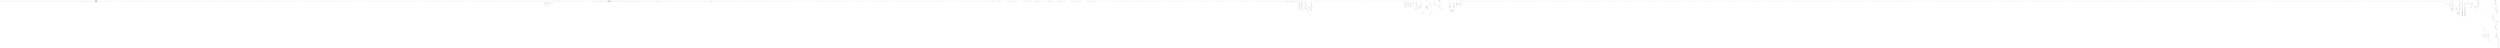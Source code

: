 digraph graph1943609263 {
	compound=true;
	edge[color=blue];
	node1377024135[label="typedef long unsigned int size_t;"];
	node1660295258[label="typedef __builtin_va_list __gnuc_va_list;"];
	node1076664928[label="typedef unsigned char __u_char;"];
	node133145446[label="typedef unsigned short int __u_short;"];
	node1274584381[label="typedef unsigned int __u_int;"];
	node1722532645[label="typedef unsigned long int __u_long;"];
	node988315192[label="typedef signed char __int8_t;"];
	node1734811057[label="typedef unsigned char __uint8_t;"];
	node2014166743[label="typedef signed short int __int16_t;"];
	node1893679609[label="typedef unsigned short int __uint16_t;"];
	node1700153115[label="typedef signed int __int32_t;"];
	node1093181064[label="typedef unsigned int __uint32_t;"];
	node921963890[label="typedef signed long int __int64_t;"];
	node995161138[label="typedef unsigned long int __uint64_t;"];
	node1009195400[label="typedef __int8_t __int_least8_t;"];
	node186623267[label="typedef __uint8_t __uint_least8_t;"];
	node742067400[label="typedef __int16_t __int_least16_t;"];
	node692264801[label="typedef __uint16_t __uint_least16_t;"];
	node1661745907[label="typedef __int32_t __int_least32_t;"];
	node2089779261[label="typedef __uint32_t __uint_least32_t;"];
	node70140977[label="typedef __int64_t __int_least64_t;"];
	node2130179092[label="typedef __uint64_t __uint_least64_t;"];
	node9451853[label="typedef long int __quad_t;"];
	node2021823506[label="typedef unsigned long int __u_quad_t;"];
	node1406920626[label="typedef long int __intmax_t;"];
	node872830530[label="typedef unsigned long int __uintmax_t;"];
	node1823752147[label="typedef unsigned long int __dev_t;"];
	node1070366556[label="typedef unsigned int __uid_t;"];
	node1261832834[label="typedef unsigned int __gid_t;"];
	node1584580650[label="typedef unsigned long int __ino_t;"];
	node2136187679[label="typedef unsigned long int __ino64_t;"];
	node660036557[label="typedef unsigned int __mode_t;"];
	node1934157662[label="typedef unsigned long int __nlink_t;"];
	node1005849716[label="typedef long int __off_t;"];
	node1987490489[label="typedef long int __off64_t;"];
	node985867968[label="typedef int __pid_t;"];
	node1660093884[label="struct stUn_ivp0 {
    int __val[2];
} ;"];
	node633665057[label="typedef struct stUn_ivp0 __fsid_t;"];
	node1847434034[label="typedef long int __clock_t;"];
	node1769687268[label="typedef unsigned long int __rlim_t;"];
	node2116612432[label="typedef unsigned long int __rlim64_t;"];
	node684813048[label="typedef unsigned int __id_t;"];
	node428169113[label="typedef long int __time_t;"];
	node516226511[label="typedef unsigned int __useconds_t;"];
	node49609752[label="typedef long int __suseconds_t;"];
	node27632888[label="typedef long int __suseconds64_t;"];
	node1923489377[label="typedef int __daddr_t;"];
	node1869197498[label="typedef int __key_t;"];
	node1602711561[label="typedef int __clockid_t;"];
	node907823489[label="typedef void *__timer_t;"];
	node1616242841[label="typedef long int __blksize_t;"];
	node1715414246[label="typedef long int __blkcnt_t;"];
	node245652059[label="typedef long int __blkcnt64_t;"];
	node926498219[label="typedef unsigned long int __fsblkcnt_t;"];
	node298711368[label="typedef unsigned long int __fsblkcnt64_t;"];
	node756108583[label="typedef unsigned long int __fsfilcnt_t;"];
	node555984412[label="typedef unsigned long int __fsfilcnt64_t;"];
	node2048109909[label="typedef long int __fsword_t;"];
	node1271859374[label="typedef long int __ssize_t;"];
	node2062575931[label="typedef long int __syscall_slong_t;"];
	node98264771[label="typedef unsigned long int __syscall_ulong_t;"];
	node2142873660[label="typedef __off64_t __loff_t;"];
	node458483452[label="typedef char *__caddr_t;"];
	node954225330[label="typedef long int __intptr_t;"];
	node888721033[label="typedef unsigned int __socklen_t;"];
	node443625234[label="typedef int __sig_atomic_t;"];
	node1643154089[label="struct stUn_ivp2 {
    int __count;
    union stUn_ivp1 {
        unsigned int __wch;
        char __wchb[4];
    } __value;
} ;"];
	node1402712627[label="typedef struct stUn_ivp2 __mbstate_t;"];
	node1227891003[label="struct _G_fpos_t {
    __off_t __pos;
    __mbstate_t __state;
} ;"];
	node441691148[label="typedef struct _G_fpos_t __fpos_t;"];
	node2114027335[label="struct _G_fpos64_t {
    __off64_t __pos;
    __mbstate_t __state;
} ;"];
	node1675625850[label="typedef struct _G_fpos64_t __fpos64_t;"];
	node1976828628[label="struct _IO_FILE ;"];
	node1009755514[label="typedef struct _IO_FILE __FILE;"];
	node130629225[label="struct _IO_FILE ;"];
	node1030178285[label="typedef struct _IO_FILE FILE;"];
	node1515886396[label="struct _IO_FILE ;"];
	node1055053126[label="struct _IO_marker ;"];
	node2129236490[label="struct _IO_codecvt ;"];
	node1456713549[label="struct _IO_wide_data ;"];
	node462965669[label="typedef void _IO_lock_t;"];
	node499085946[label="struct _IO_FILE {
    int _flags;
    char *_IO_read_ptr;
    char *_IO_read_end;
    char *_IO_read_base;
    char *_IO_write_base;
    char *_IO_write_ptr;
    char *_IO_write_end;
    char *_IO_buf_base;
    char *_IO_buf_end;
    char *_IO_save_base;
    char *_IO_backup_base;
    char *_IO_save_end;
    struct _IO_marker *_markers;
    struct _IO_FILE *_chain;
    int _fileno;
    int _flags2;
    __off_t _old_offset;
    unsigned short _cur_column;
    signed char _vtable_offset;
    char _shortbuf[1];
    _IO_lock_t *_lock;
    __off64_t _offset;
    struct _IO_codecvt *_codecvt;
    struct _IO_wide_data *_wide_data;
    struct _IO_FILE *_freeres_list;
    void *_freeres_buf;
    size_t __pad5;
    int _mode;
    char _unused2[15 * sizeof(int) - 4 * sizeof(void *) - sizeof(size_t)];
} ;"];
	node1175319617[label="typedef __gnuc_va_list va_list;"];
	node1219499527[label="typedef __off_t off_t;"];
	node60182939[label="typedef __ssize_t ssize_t;"];
	node1043796104[label="typedef __fpos_t fpos_t;"];
	node1631018495[label="extern FILE *stdin;"];
	node1020021920[label="extern FILE *stdout;"];
	node1122636984[label="extern FILE *stderr;"];
	node1524462464[label="extern int remove(const char *__filename);"];
	node199076892[label="const char *__filename"];
	node1016602486[label="extern int rename(const char *__old, const char *__new);"];
	node379671137[label="const char *__old"];
	node721863560[label="const char *__new"];
	node749377126[label="extern int renameat(int __oldfd, const char *__old , int __newfd , const char *__new);"];
	node919510703[label="int __oldfd"];
	node333890884[label="const char *__old"];
	node560990653[label="int __newfd"];
	node587108575[label="const char *__new"];
	node1591250481[label="extern int fclose(FILE *__stream);"];
	node978799163[label="FILE *__stream"];
	node1641667861[label="extern FILE *tmpfile(void );"];
	node1380499546[label="void "];
	node1142383288[label="extern char *tmpnam(char [20]);"];
	node1910204163[label="char [20]"];
	node1586128778[label="extern char *tmpnam_r(char __s[20]);"];
	node159504850[label="char __s[20]"];
	node878375543[label="extern char *tempnam(const char *__dir, const char *__pfx);"];
	node1331108878[label="const char *__dir"];
	node612958241[label="const char *__pfx"];
	node534955437[label="extern int fflush(FILE *__stream);"];
	node1128352648[label="FILE *__stream"];
	node869464531[label="extern int fflush_unlocked(FILE *__stream);"];
	node578555127[label="FILE *__stream"];
	node621942110[label="extern FILE *fopen(const char *__restrict __filename, const char *__restrict __modes);"];
	node1100517919[label="const char *__restrict __filename"];
	node993640162[label="const char *__restrict __modes"];
	node1497258319[label="extern FILE *freopen(const char *__restrict __filename, const char *__restrict __modes , FILE *__restrict __stream);"];
	node1199573975[label="const char *__restrict __filename"];
	node798483422[label="const char *__restrict __modes"];
	node1216070398[label="FILE *__restrict __stream"];
	node2119663341[label="extern FILE *fdopen(int __fd, const char *__modes);"];
	node311245180[label="int __fd"];
	node1549393863[label="const char *__modes"];
	node1241568657[label="extern FILE *fmemopen(void *__s, size_t __len , const char *__modes);"];
	node1835916981[label="void *__s"];
	node1836115595[label="size_t __len"];
	node498427378[label="const char *__modes"];
	node1151821341[label="extern FILE *open_memstream(char **__bufloc, size_t *__sizeloc);"];
	node666389658[label="char **__bufloc"];
	node56813310[label="size_t *__sizeloc"];
	node1621023573[label="extern void setbuf(FILE *__restrict __stream, char *__restrict __buf);"];
	node918357996[label="FILE *__restrict __stream"];
	node1755303688[label="char *__restrict __buf"];
	node1468374572[label="extern int setvbuf(FILE *__restrict __stream, char *__restrict __buf , int __modes , size_t __n);"];
	node916608087[label="FILE *__restrict __stream"];
	node1913827982[label="char *__restrict __buf"];
	node1111947524[label="int __modes"];
	node524225829[label="size_t __n"];
	node2036507492[label="extern void setbuffer(FILE *__restrict __stream, char *__restrict __buf , size_t __size);"];
	node883196624[label="FILE *__restrict __stream"];
	node154953455[label="char *__restrict __buf"];
	node1657767738[label="size_t __size"];
	node355618597[label="extern void setlinebuf(FILE *__stream);"];
	node90777699[label="FILE *__stream"];
	node131789159[label="extern int fprintf(FILE *__restrict __stream, const char *__restrict __format, ...);"];
	node1431871221[label="FILE *__restrict __stream"];
	node146214994[label="const char *__restrict __format"];
	node976783209[label="extern int printf(const char *__restrict __format, ...);"];
	node1373029421[label="const char *__restrict __format"];
	node1020745918[label="extern int sprintf(char *__restrict __s, const char *__restrict __format, ...);"];
	node1788504588[label="char *__restrict __s"];
	node1894492702[label="const char *__restrict __format"];
	node96974084[label="extern int vfprintf(FILE *__restrict __s, const char *__restrict __format , __gnuc_va_list __arg);"];
	node1066471222[label="FILE *__restrict __s"];
	node1596390477[label="const char *__restrict __format"];
	node1542294417[label="__gnuc_va_list __arg"];
	node141574460[label="extern int vprintf(const char *__restrict __format, __gnuc_va_list __arg);"];
	node1520596362[label="const char *__restrict __format"];
	node1086926330[label="__gnuc_va_list __arg"];
	node2102441156[label="extern int vsprintf(char *__restrict __s, const char *__restrict __format , __gnuc_va_list __arg);"];
	node1555450780[label="char *__restrict __s"];
	node1794125280[label="const char *__restrict __format"];
	node69207690[label="__gnuc_va_list __arg"];
	node964662898[label="extern int snprintf(char *__restrict __s, size_t __maxlen , const char *__restrict __format, ...);"];
	node425543552[label="char *__restrict __s"];
	node1775883042[label="size_t __maxlen"];
	node1780172884[label="const char *__restrict __format"];
	node795151790[label="extern int vsnprintf(char *__restrict __s, size_t __maxlen , const char *__restrict __format , __gnuc_va_list __arg);"];
	node762186224[label="char *__restrict __s"];
	node1676155590[label="size_t __maxlen"];
	node1163704025[label="const char *__restrict __format"];
	node319477133[label="__gnuc_va_list __arg"];
	node1242945013[label="extern int vdprintf(int __fd, const char *__restrict __fmt , __gnuc_va_list __arg);"];
	node1474230611[label="int __fd"];
	node1476094208[label="const char *__restrict __fmt"];
	node1420395352[label="__gnuc_va_list __arg"];
	node859363078[label="extern int dprintf(int __fd, const char *__restrict __fmt, ...);"];
	node862506754[label="int __fd"];
	node1735688275[label="const char *__restrict __fmt"];
	node1881845799[label="extern int fscanf(FILE *__restrict __stream, const char *__restrict __format, ...);"];
	node1153132630[label="FILE *__restrict __stream"];
	node250062136[label="const char *__restrict __format"];
	node1199095941[label="extern int scanf(const char *__restrict __format, ...);"];
	node1728067407[label="const char *__restrict __format"];
	node1297978461[label="extern int sscanf(const char *__restrict __s, const char *__restrict __format, ...);"];
	node912362299[label="const char *__restrict __s"];
	node1729917416[label="const char *__restrict __format"];
	node2057710224[label="extern int fscanf(FILE *__restrict __stream, const char *__restrict __format, ...);"];
	node1584060492[label="FILE *__restrict __stream"];
	node1807564872[label="const char *__restrict __format"];
	node1469692066[label="extern int scanf(const char *__restrict __format, ...);"];
	node971578330[label="const char *__restrict __format"];
	node940364390[label="extern int sscanf(const char *__restrict __s, const char *__restrict __format, ...);"];
	node1339490584[label="const char *__restrict __s"];
	node1821332066[label="const char *__restrict __format"];
	node512428725[label="extern int vfscanf(FILE *__restrict __s, const char *__restrict __format , __gnuc_va_list __arg);"];
	node708956538[label="FILE *__restrict __s"];
	node1314450850[label="const char *__restrict __format"];
	node413114271[label="__gnuc_va_list __arg"];
	node2061982630[label="extern int vscanf(const char *__restrict __format, __gnuc_va_list __arg);"];
	node1202097727[label="const char *__restrict __format"];
	node1724420046[label="__gnuc_va_list __arg"];
	node1784322521[label="extern int vsscanf(const char *__restrict __s, const char *__restrict __format , __gnuc_va_list __arg);"];
	node1576882092[label="const char *__restrict __s"];
	node1567808011[label="const char *__restrict __format"];
	node1349101851[label="__gnuc_va_list __arg"];
	node95655406[label="extern int vfscanf(FILE *__restrict __s, const char *__restrict __format , __gnuc_va_list __arg);"];
	node1090642246[label="FILE *__restrict __s"];
	node2000344873[label="const char *__restrict __format"];
	node1586095399[label="__gnuc_va_list __arg"];
	node2009180110[label="extern int vscanf(const char *__restrict __format, __gnuc_va_list __arg);"];
	node849515361[label="const char *__restrict __format"];
	node146357384[label="__gnuc_va_list __arg"];
	node2020466851[label="extern int vsscanf(const char *__restrict __s, const char *__restrict __format , __gnuc_va_list __arg);"];
	node1503457997[label="const char *__restrict __s"];
	node1711756103[label="const char *__restrict __format"];
	node402269681[label="__gnuc_va_list __arg"];
	node1359826251[label="extern int fgetc(FILE *__stream);"];
	node1353537061[label="FILE *__stream"];
	node582146531[label="extern int getc(FILE *__stream);"];
	node37897450[label="FILE *__stream"];
	node1378060385[label="extern int getchar(void );"];
	node1577643304[label="void "];
	node1539226083[label="extern int getc_unlocked(FILE *__stream);"];
	node559872790[label="FILE *__stream"];
	node1606903090[label="extern int getchar_unlocked(void );"];
	node1950477803[label="void "];
	node909644303[label="extern int fgetc_unlocked(FILE *__stream);"];
	node1913836511[label="FILE *__stream"];
	node1538409062[label="extern int fputc(int __c, FILE *__stream);"];
	node294485518[label="int __c"];
	node1827583378[label="FILE *__stream"];
	node1275693559[label="extern int putc(int __c, FILE *__stream);"];
	node2007411359[label="int __c"];
	node1644425487[label="FILE *__stream"];
	node1693575672[label="extern int putchar(int __c);"];
	node146221003[label="int __c"];
	node218388141[label="extern int fputc_unlocked(int __c, FILE *__stream);"];
	node1232925466[label="int __c"];
	node317685173[label="FILE *__stream"];
	node633820912[label="extern int putc_unlocked(int __c, FILE *__stream);"];
	node1627965794[label="int __c"];
	node725491769[label="FILE *__stream"];
	node1544982424[label="extern int putchar_unlocked(int __c);"];
	node1671191220[label="int __c"];
	node1819912129[label="extern int getw(FILE *__stream);"];
	node1621383518[label="FILE *__stream"];
	node279995389[label="extern int putw(int __w, FILE *__stream);"];
	node1069097177[label="int __w"];
	node391346131[label="FILE *__stream"];
	node1176822737[label="extern char *fgets(char *__restrict __s, int __n , FILE *__restrict __stream);"];
	node1691400419[label="char *__restrict __s"];
	node1348191360[label="int __n"];
	node1410669831[label="FILE *__restrict __stream"];
	node765712339[label="extern __ssize_t __getdelim(char **__restrict __lineptr, size_t *__restrict __n , int __delimiter , FILE *__restrict __stream);"];
	node1838333871[label="char **__restrict __lineptr"];
	node121426872[label="size_t *__restrict __n"];
	node1299161644[label="int __delimiter"];
	node960146579[label="FILE *__restrict __stream"];
	node918053448[label="extern __ssize_t getdelim(char **__restrict __lineptr, size_t *__restrict __n , int __delimiter , FILE *__restrict __stream);"];
	node102225559[label="char **__restrict __lineptr"];
	node358414838[label="size_t *__restrict __n"];
	node521398971[label="int __delimiter"];
	node88324181[label="FILE *__restrict __stream"];
	node1381674482[label="extern __ssize_t getline(char **__restrict __lineptr, size_t *__restrict __n , FILE *__restrict __stream);"];
	node327832021[label="char **__restrict __lineptr"];
	node500177014[label="size_t *__restrict __n"];
	node451320510[label="FILE *__restrict __stream"];
	node646898461[label="extern int fputs(const char *__restrict __s, FILE *__restrict __stream);"];
	node442705507[label="const char *__restrict __s"];
	node1460921183[label="FILE *__restrict __stream"];
	node1959625457[label="extern int puts(const char *__s);"];
	node496145890[label="const char *__s"];
	node742257784[label="extern int ungetc(int __c, FILE *__stream);"];
	node932415854[label="int __c"];
	node1752098133[label="FILE *__stream"];
	node2072552162[label="extern size_t fread(void *__restrict __ptr, size_t __size , size_t __n , FILE *__restrict __stream);"];
	node1734514802[label="void *__restrict __ptr"];
	node2075833454[label="size_t __size"];
	node1161388503[label="size_t __n"];
	node104844321[label="FILE *__restrict __stream"];
	node1677654076[label="extern size_t fwrite(const void *__restrict __ptr, size_t __size , size_t __n , FILE *__restrict __s);"];
	node877175368[label="const void *__restrict __ptr"];
	node1693356688[label="size_t __size"];
	node670467403[label="size_t __n"];
	node1175079221[label="FILE *__restrict __s"];
	node2067610941[label="extern size_t fread_unlocked(void *__restrict __ptr, size_t __size , size_t __n , FILE *__restrict __stream);"];
	node2077672286[label="void *__restrict __ptr"];
	node179672397[label="size_t __size"];
	node1465333888[label="size_t __n"];
	node1394059247[label="FILE *__restrict __stream"];
	node1386009530[label="extern size_t fwrite_unlocked(const void *__restrict __ptr, size_t __size , size_t __n , FILE *__restrict __stream);"];
	node240182024[label="const void *__restrict __ptr"];
	node1621877792[label="size_t __size"];
	node931419851[label="size_t __n"];
	node1892060750[label="FILE *__restrict __stream"];
	node892581396[label="extern int fseek(FILE *__stream, long int __off , int __whence);"];
	node654239297[label="FILE *__stream"];
	node614441675[label="long int __off"];
	node625647461[label="int __whence"];
	node728602192[label="extern long int ftell(FILE *__stream);"];
	node497365138[label="FILE *__stream"];
	node623343194[label="extern void rewind(FILE *__stream);"];
	node1710789435[label="FILE *__stream"];
	node336874697[label="extern int fseeko(FILE *__stream, __off_t __off , int __whence);"];
	node1704999961[label="FILE *__stream"];
	node645532522[label="__off_t __off"];
	node1387766753[label="int __whence"];
	node1665657788[label="extern __off_t ftello(FILE *__stream);"];
	node639467234[label="FILE *__stream"];
	node703119516[label="extern int fgetpos(FILE *__restrict __stream, fpos_t *__restrict __pos);"];
	node1332705926[label="FILE *__restrict __stream"];
	node182755395[label="fpos_t *__restrict __pos"];
	node599726537[label="extern int fsetpos(FILE *__stream, const fpos_t *__pos);"];
	node504082066[label="FILE *__stream"];
	node715676868[label="const fpos_t *__pos"];
	node1244424614[label="extern void clearerr(FILE *__stream);"];
	node1562801525[label="FILE *__stream"];
	node699017717[label="extern int feof(FILE *__stream);"];
	node1323948789[label="FILE *__stream"];
	node692526654[label="extern int ferror(FILE *__stream);"];
	node1998598990[label="FILE *__stream"];
	node487279465[label="extern void clearerr_unlocked(FILE *__stream);"];
	node284829454[label="FILE *__stream"];
	node1299801373[label="extern int feof_unlocked(FILE *__stream);"];
	node725603538[label="FILE *__stream"];
	node1608992076[label="extern int ferror_unlocked(FILE *__stream);"];
	node1922353662[label="FILE *__stream"];
	node538906244[label="extern void perror(const char *__s);"];
	node1161809122[label="const char *__s"];
	node1350099720[label="extern int fileno(FILE *__stream);"];
	node179688904[label="FILE *__stream"];
	node449680686[label="extern int fileno_unlocked(FILE *__stream);"];
	node1856656472[label="FILE *__stream"];
	node1229735211[label="extern int pclose(FILE *__stream);"];
	node1427882694[label="FILE *__stream"];
	node927048048[label="extern FILE *popen(const char *__command, const char *__modes);"];
	node1887972535[label="const char *__command"];
	node1839967580[label="const char *__modes"];
	node1220911229[label="extern char *ctermid(char *__s);"];
	node211097838[label="char *__s"];
	node1061902845[label="extern void flockfile(FILE *__stream);"];
	node1794093634[label="FILE *__stream"];
	node1297804967[label="extern int ftrylockfile(FILE *__stream);"];
	node1905768812[label="FILE *__stream"];
	node29874728[label="extern void funlockfile(FILE *__stream);"];
	node44480244[label="FILE *__stream"];
	node1644929712[label="extern int __uflow(FILE *);"];
	node793456355[label="FILE *"];
	node897056155[label="extern int __overflow(FILE *, int );"];
	node1453759559[label="FILE *"];
	node1953436933[label="int "];
	node1547671064[label="typedef int wchar_t;"];
	node1349649220[label="struct stUn_ivp3 {
    int quot;
    int rem;
} ;"];
	node222205481[label="typedef struct stUn_ivp3 div_t;"];
	node1566246889[label="struct stUn_ivp4 {
    long int quot;
    long int rem;
} ;"];
	node1339727838[label="typedef struct stUn_ivp4 ldiv_t;"];
	node1040439134[label="__extension__ struct stUn_ivp5 {
    long long int quot;
    long long int rem;
} ;"];
	node1699393944[label="__extension__ typedef struct stUn_ivp5 lldiv_t;"];
	node1930203783[label="extern size_t __ctype_get_mb_cur_max(void );"];
	node2117223469[label="void "];
	node1010641536[label="extern double atof(const char *__nptr);"];
	node53245077[label="const char *__nptr"];
	node432096722[label="extern int atoi(const char *__nptr);"];
	node1314951773[label="const char *__nptr"];
	node827204620[label="extern long int atol(const char *__nptr);"];
	node382331995[label="const char *__nptr"];
	node1478800517[label="__extension__ extern long long int atoll(const char *__nptr);"];
	node1264940541[label="const char *__nptr"];
	node2084277030[label="extern double strtod(const char *__restrict __nptr, char **__restrict __endptr);"];
	node147652796[label="const char *__restrict __nptr"];
	node722042137[label="char **__restrict __endptr"];
	node247346529[label="extern float strtof(const char *__restrict __nptr, char **__restrict __endptr);"];
	node1475376829[label="const char *__restrict __nptr"];
	node1806874836[label="char **__restrict __endptr"];
	node1868227809[label="extern long double strtold(const char *__restrict __nptr, char **__restrict __endptr);"];
	node1652884090[label="const char *__restrict __nptr"];
	node922304163[label="char **__restrict __endptr"];
	node1701052681[label="extern long int strtol(const char *__restrict __nptr, char **__restrict __endptr , int __base);"];
	node516329661[label="const char *__restrict __nptr"];
	node70895366[label="char **__restrict __endptr"];
	node313719983[label="int __base"];
	node453637371[label="extern unsigned long int strtoul(const char *__restrict __nptr, char **__restrict __endptr , int __base);"];
	node1131918171[label="const char *__restrict __nptr"];
	node317061067[label="char **__restrict __endptr"];
	node741827271[label="int __base"];
	node1444842411[label="__extension__ extern long long int strtoq(const char *__restrict __nptr, char **__restrict __endptr , int __base);"];
	node1427457889[label="const char *__restrict __nptr"];
	node695993105[label="char **__restrict __endptr"];
	node284671042[label="int __base"];
	node812916379[label="__extension__ extern unsigned long long int strtouq(const char *__restrict __nptr, char **__restrict __endptr , int __base);"];
	node1263594474[label="const char *__restrict __nptr"];
	node1444189359[label="char **__restrict __endptr"];
	node316471914[label="int __base"];
	node783737190[label="__extension__ extern long long int strtoll(const char *__restrict __nptr, char **__restrict __endptr , int __base);"];
	node1178471274[label="const char *__restrict __nptr"];
	node2061694390[label="char **__restrict __endptr"];
	node542628076[label="int __base"];
	node1635130976[label="__extension__ extern unsigned long long int strtoull(const char *__restrict __nptr, char **__restrict __endptr , int __base);"];
	node650657798[label="const char *__restrict __nptr"];
	node1164785940[label="char **__restrict __endptr"];
	node357474679[label="int __base"];
	node800878666[label="extern char *l64a(long int __n);"];
	node1971043586[label="long int __n"];
	node1430694368[label="extern long int a64l(const char *__s);"];
	node2118757222[label="const char *__s"];
	node1040545186[label="typedef __u_char u_char;"];
	node116310162[label="typedef __u_short u_short;"];
	node1783877084[label="typedef __u_int u_int;"];
	node1687079412[label="typedef __u_long u_long;"];
	node1790274167[label="typedef __quad_t quad_t;"];
	node1193309115[label="typedef __u_quad_t u_quad_t;"];
	node193516180[label="typedef __fsid_t fsid_t;"];
	node431528483[label="typedef __loff_t loff_t;"];
	node2075933550[label="typedef __ino_t ino_t;"];
	node60466581[label="typedef __dev_t dev_t;"];
	node777046609[label="typedef __gid_t gid_t;"];
	node1648252811[label="typedef __mode_t mode_t;"];
	node1927507215[label="typedef __nlink_t nlink_t;"];
	node413705230[label="typedef __uid_t uid_t;"];
	node1337277302[label="typedef __pid_t pid_t;"];
	node2122460177[label="typedef __id_t id_t;"];
	node181914697[label="typedef __daddr_t daddr_t;"];
	node1834006722[label="typedef __caddr_t caddr_t;"];
	node1248605984[label="typedef __key_t key_t;"];
	node1501535633[label="typedef __clock_t clock_t;"];
	node1601215385[label="typedef __clockid_t clockid_t;"];
	node821271965[label="typedef __time_t time_t;"];
	node490815128[label="typedef __timer_t timer_t;"];
	node2057334700[label="typedef unsigned long int ulong;"];
	node821635583[label="typedef unsigned short int ushort;"];
	node539853753[label="typedef unsigned int uint;"];
	node1864083040[label="typedef __int8_t int8_t;"];
	node2134251218[label="typedef __int16_t int16_t;"];
	node1787798282[label="typedef __int32_t int32_t;"];
	node1692243181[label="typedef __int64_t int64_t;"];
	node1847499280[label="typedef __uint8_t u_int8_t;"];
	node1179461042[label="typedef __uint16_t u_int16_t;"];
	node2110623348[label="typedef __uint32_t u_int32_t;"];
	node860722863[label="typedef __uint64_t u_int64_t;"];
	node1310916032[label="typedef int register_t;"];
	subgraph cluster1903221272 {
		compound=true;
		style=dotted;
		label="__bswap_16()";
		node543254421[label="B_FuDe", shape="triangle"];
		node1794497[label="E_FuDe", shape="invtriangle"];
		node1346284620[label="__uint16_t __bsx"];
		subgraph cluster1265393570 {
			compound=true;
			style=dotted;
			label="CompoundStatement";
			node1630911316[label="B_CoSt", shape="triangle"];
			node1081293285[label="E_CoSt", shape="invtriangle"];
			node1381582493[label="unsigned short int _imopVarPre22;"];
			subgraph cluster853482026 {
				compound=true;
				style=dotted;
				label="CallStatement";
				node1340923659[label="B_CaSt", shape="triangle"];
				node1279467050[label="E_CaSt", shape="invtriangle"];
				node858881318[label="__bsx"];
				node1355326338[label="_imopVarPre22"];
			}
			node1529529161[label="return _imopVarPre22;"];
		}
	}
	subgraph cluster2033456716 {
		compound=true;
		style=dotted;
		label="__bswap_32()";
		node154827066[label="B_FuDe", shape="triangle"];
		node590084924[label="E_FuDe", shape="invtriangle"];
		node1689412263[label="__uint32_t __bsx"];
		subgraph cluster1707098313 {
			compound=true;
			style=dotted;
			label="CompoundStatement";
			node292777660[label="B_CoSt", shape="triangle"];
			node1241760956[label="E_CoSt", shape="invtriangle"];
			node1564588329[label="unsigned int _imopVarPre98;"];
			subgraph cluster462228513 {
				compound=true;
				style=dotted;
				label="CallStatement";
				node1419792046[label="B_CaSt", shape="triangle"];
				node73813999[label="E_CaSt", shape="invtriangle"];
				node270966801[label="__bsx"];
				node893038039[label="_imopVarPre98"];
			}
			node274234597[label="return _imopVarPre98;"];
		}
	}
	subgraph cluster87146493 {
		compound=true;
		style=dotted;
		label="__bswap_64()";
		node835220003[label="B_FuDe", shape="triangle"];
		node1783460541[label="E_FuDe", shape="invtriangle"];
		node795588312[label="__uint64_t __bsx"];
		subgraph cluster283460339 {
			compound=true;
			style=dotted;
			label="CompoundStatement";
			node1826504108[label="B_CoSt", shape="triangle"];
			node71700191[label="E_CoSt", shape="invtriangle"];
			node1411134174[label="unsigned long int _imopVarPre99;"];
			subgraph cluster1419247956 {
				compound=true;
				style=dotted;
				label="CallStatement";
				node629622916[label="B_CaSt", shape="triangle"];
				node1932869966[label="E_CaSt", shape="invtriangle"];
				node659509677[label="__bsx"];
				node748014372[label="_imopVarPre99"];
			}
			node56729293[label="return _imopVarPre99;"];
		}
	}
	subgraph cluster1610993637 {
		compound=true;
		style=dotted;
		label="__uint16_identity()";
		node929256455[label="B_FuDe", shape="triangle"];
		node864167760[label="E_FuDe", shape="invtriangle"];
		node966718271[label="__uint16_t __x"];
		subgraph cluster26380592 {
			compound=true;
			style=dotted;
			label="CompoundStatement";
			node1887112091[label="B_CoSt", shape="triangle"];
			node1135353760[label="E_CoSt", shape="invtriangle"];
			node1092349269[label="return __x;"];
		}
	}
	subgraph cluster1042378697 {
		compound=true;
		style=dotted;
		label="__uint32_identity()";
		node265105422[label="B_FuDe", shape="triangle"];
		node2006391743[label="E_FuDe", shape="invtriangle"];
		node858210414[label="__uint32_t __x"];
		subgraph cluster42575626 {
			compound=true;
			style=dotted;
			label="CompoundStatement";
			node610383129[label="B_CoSt", shape="triangle"];
			node1377231932[label="E_CoSt", shape="invtriangle"];
			node1684465049[label="return __x;"];
		}
	}
	subgraph cluster2127157286 {
		compound=true;
		style=dotted;
		label="__uint64_identity()";
		node1813681683[label="B_FuDe", shape="triangle"];
		node500268044[label="E_FuDe", shape="invtriangle"];
		node1371179305[label="__uint64_t __x"];
		subgraph cluster637164556 {
			compound=true;
			style=dotted;
			label="CompoundStatement";
			node571551137[label="B_CoSt", shape="triangle"];
			node1862887899[label="E_CoSt", shape="invtriangle"];
			node1465114820[label="return __x;"];
		}
	}
	node2039642748[label="struct stUn_ivp6 {
    unsigned long int __val[(1024 / (8 * sizeof(unsigned long int)))];
} ;"];
	node884792479[label="typedef struct stUn_ivp6 __sigset_t;"];
	node857245356[label="typedef __sigset_t sigset_t;"];
	node231277375[label="struct timeval {
    __time_t tv_sec;
    __suseconds_t tv_usec;
} ;"];
	node1326121635[label="struct timespec {
    __time_t tv_sec;
    __syscall_slong_t tv_nsec;
} ;"];
	node1504154656[label="typedef __suseconds_t suseconds_t;"];
	node705480294[label="typedef long int __fd_mask;"];
	node1379121069[label="struct stUn_ivp7 {
    __fd_mask __fds_bits[1024 / (8 * (int) sizeof(__fd_mask))];
} ;"];
	node730137319[label="typedef struct stUn_ivp7 fd_set;"];
	node1135894135[label="typedef __fd_mask fd_mask;"];
	node142573894[label="extern int select(int __nfds, fd_set *__restrict __readfds , fd_set *__restrict __writefds , fd_set *__restrict __exceptfds , struct timeval *__restrict __timeout);"];
	node754429349[label="int __nfds"];
	node325961512[label="fd_set *__restrict __readfds"];
	node312090840[label="fd_set *__restrict __writefds"];
	node2066725105[label="fd_set *__restrict __exceptfds"];
	node614241999[label="struct timeval *__restrict __timeout"];
	node1707237647[label="extern int pselect(int __nfds, fd_set *__restrict __readfds , fd_set *__restrict __writefds , fd_set *__restrict __exceptfds , const struct timespec *__restrict __timeout , const __sigset_t *__restrict __sigmask);"];
	node1332295883[label="int __nfds"];
	node201451[label="fd_set *__restrict __readfds"];
	node1934837365[label="fd_set *__restrict __writefds"];
	node1859795678[label="fd_set *__restrict __exceptfds"];
	node1365077151[label="const struct timespec *__restrict __timeout"];
	node1446990808[label="const __sigset_t *__restrict __sigmask"];
	node177420773[label="typedef __blksize_t blksize_t;"];
	node1556469606[label="typedef __blkcnt_t blkcnt_t;"];
	node174271200[label="typedef __fsblkcnt_t fsblkcnt_t;"];
	node2093446813[label="typedef __fsfilcnt_t fsfilcnt_t;"];
	node86358425[label="union stUn_ivp9 {
    __extension__ unsigned long long int __value64;
    struct stUn_ivp8 {
        unsigned int __low;
        unsigned int __high;
    } __value32;
} ;"];
	node569616796[label="typedef union stUn_ivp9 __atomic_wide_counter;"];
	node434359962[label="struct __pthread_internal_list {
    struct __pthread_internal_list *__prev;
    struct __pthread_internal_list *__next;
} ;"];
	node2115737255[label="typedef struct __pthread_internal_list __pthread_list_t;"];
	node1096402541[label="struct __pthread_internal_slist {
    struct __pthread_internal_slist *__next;
} ;"];
	node1883885689[label="typedef struct __pthread_internal_slist __pthread_slist_t;"];
	node1368288620[label="struct __pthread_mutex_s {
    int __lock;
    unsigned int __count;
    int __owner;
    unsigned int __nusers;
    int __kind;
    short __spins;
    short __elision;
    __pthread_list_t __list;
} ;"];
	node1345969688[label="struct __pthread_rwlock_arch_t {
    unsigned int __readers;
    unsigned int __writers;
    unsigned int __wrphase_futex;
    unsigned int __writers_futex;
    unsigned int __pad3;
    unsigned int __pad4;
    int __cur_writer;
    int __shared;
    signed char __rwelision;
    unsigned char __pad1[7];
    unsigned long int __pad2;
    unsigned int __flags;
} ;"];
	node1949430968[label="struct __pthread_cond_s {
    __atomic_wide_counter __wseq;
    __atomic_wide_counter __g1_start;
    unsigned int __g_refs[2];
    unsigned int __g_size[2];
    unsigned int __g1_orig_size;
    unsigned int __wrefs;
    unsigned int __g_signals[2];
} ;"];
	node1612894078[label="typedef unsigned int __tss_t;"];
	node1752515641[label="typedef unsigned long int __thrd_t;"];
	node659361962[label="struct stUn_ivp10 {
    int __data;
} ;"];
	node147230591[label="typedef struct stUn_ivp10 __once_flag;"];
	node180151444[label="typedef unsigned long int pthread_t;"];
	node114078685[label="union stUn_ivp11 {
    char __size[4];
    int __align;
} ;"];
	node1183935848[label="typedef union stUn_ivp11 pthread_mutexattr_t;"];
	node1307899409[label="union stUn_ivp12 {
    char __size[4];
    int __align;
} ;"];
	node126769944[label="typedef union stUn_ivp12 pthread_condattr_t;"];
	node908398862[label="typedef unsigned int pthread_key_t;"];
	node1761324386[label="typedef int pthread_once_t;"];
	node1269293006[label="union pthread_attr_t {
    char __size[56];
    long int __align;
} ;"];
	node529954992[label="typedef union pthread_attr_t pthread_attr_t;"];
	node2111193036[label="union stUn_ivp13 {
    struct __pthread_mutex_s __data;
    char __size[40];
    long int __align;
} ;"];
	node1399458750[label="typedef union stUn_ivp13 pthread_mutex_t;"];
	node1625675003[label="union stUn_ivp14 {
    struct __pthread_cond_s __data;
    char __size[48];
    __extension__ long long int __align;
} ;"];
	node873721852[label="typedef union stUn_ivp14 pthread_cond_t;"];
	node614104268[label="union stUn_ivp15 {
    struct __pthread_rwlock_arch_t __data;
    char __size[56];
    long int __align;
} ;"];
	node1921560536[label="typedef union stUn_ivp15 pthread_rwlock_t;"];
	node798741932[label="union stUn_ivp16 {
    char __size[8];
    long int __align;
} ;"];
	node2047786258[label="typedef union stUn_ivp16 pthread_rwlockattr_t;"];
	node321966430[label="typedef volatile int pthread_spinlock_t;"];
	node860196228[label="union stUn_ivp17 {
    char __size[32];
    long int __align;
} ;"];
	node1743471520[label="typedef union stUn_ivp17 pthread_barrier_t;"];
	node82896574[label="union stUn_ivp18 {
    char __size[4];
    int __align;
} ;"];
	node1525944481[label="typedef union stUn_ivp18 pthread_barrierattr_t;"];
	node1820728101[label="extern long int random(void );"];
	node498039211[label="void "];
	node1243071766[label="extern void srandom(unsigned int __seed);"];
	node324352814[label="unsigned int __seed"];
	node1500585639[label="extern char *initstate(unsigned int __seed, char *__statebuf , size_t __statelen);"];
	node2000420438[label="unsigned int __seed"];
	node879649495[label="char *__statebuf"];
	node1969073751[label="size_t __statelen"];
	node1470243856[label="extern char *setstate(char *__statebuf);"];
	node2143268962[label="char *__statebuf"];
	node251316346[label="struct random_data {
    int32_t *fptr;
    int32_t *rptr;
    int32_t *state;
    int rand_type;
    int rand_deg;
    int rand_sep;
    int32_t *end_ptr;
} ;"];
	node1562530664[label="extern int random_r(struct random_data *__restrict __buf, int32_t *__restrict __result);"];
	node1225761077[label="struct random_data *__restrict __buf"];
	node985546650[label="int32_t *__restrict __result"];
	node952561800[label="extern int srandom_r(unsigned int __seed, struct random_data *__buf);"];
	node1209639199[label="unsigned int __seed"];
	node651574420[label="struct random_data *__buf"];
	node1532727352[label="extern int initstate_r(unsigned int __seed, char *__restrict __statebuf , size_t __statelen , struct random_data *__restrict __buf);"];
	node1818529046[label="unsigned int __seed"];
	node581424290[label="char *__restrict __statebuf"];
	node516239959[label="size_t __statelen"];
	node1506865483[label="struct random_data *__restrict __buf"];
	node530446114[label="extern int setstate_r(char *__restrict __statebuf, struct random_data *__restrict __buf);"];
	node702246577[label="char *__restrict __statebuf"];
	node260926845[label="struct random_data *__restrict __buf"];
	node433798190[label="extern int rand(void );"];
	node1834562806[label="void "];
	node1013741442[label="extern void srand(unsigned int __seed);"];
	node98860575[label="unsigned int __seed"];
	node1278362250[label="extern int rand_r(unsigned int *__seed);"];
	node1890335367[label="unsigned int *__seed"];
	node1178328809[label="extern double drand48(void );"];
	node457752898[label="void "];
	node519335676[label="extern double erand48(unsigned short int __xsubi[3]);"];
	node560300685[label="unsigned short int __xsubi[3]"];
	node464769093[label="extern long int lrand48(void );"];
	node95416147[label="void "];
	node815051877[label="extern long int nrand48(unsigned short int __xsubi[3]);"];
	node720811350[label="unsigned short int __xsubi[3]"];
	node470393705[label="extern long int mrand48(void );"];
	node1824034988[label="void "];
	node1152721614[label="extern long int jrand48(unsigned short int __xsubi[3]);"];
	node197411228[label="unsigned short int __xsubi[3]"];
	node2107843792[label="extern void srand48(long int __seedval);"];
	node2127435776[label="long int __seedval"];
	node318904214[label="extern unsigned short int *seed48(unsigned short int __seed16v[3]);"];
	node1332699683[label="unsigned short int __seed16v[3]"];
	node177586678[label="extern void lcong48(unsigned short int __param[7]);"];
	node824187894[label="unsigned short int __param[7]"];
	node378620515[label="struct drand48_data {
    unsigned short int __x[3];
    unsigned short int __old_x[3];
    unsigned short int __c;
    unsigned short int __init;
    __extension__ unsigned long long int __a;
} ;"];
	node1575728320[label="extern int drand48_r(struct drand48_data *__restrict __buffer, double *__restrict __result);"];
	node394500813[label="struct drand48_data *__restrict __buffer"];
	node1207389583[label="double *__restrict __result"];
	node910260446[label="extern int erand48_r(unsigned short int __xsubi[3], struct drand48_data *__restrict __buffer , double *__restrict __result);"];
	node376894079[label="unsigned short int __xsubi[3]"];
	node1261635362[label="struct drand48_data *__restrict __buffer"];
	node1231540556[label="double *__restrict __result"];
	node800097916[label="extern int lrand48_r(struct drand48_data *__restrict __buffer, long int *__restrict __result);"];
	node148131558[label="struct drand48_data *__restrict __buffer"];
	node1880470171[label="long int *__restrict __result"];
	node147921452[label="extern int nrand48_r(unsigned short int __xsubi[3], struct drand48_data *__restrict __buffer , long int *__restrict __result);"];
	node1519777338[label="unsigned short int __xsubi[3]"];
	node848999972[label="struct drand48_data *__restrict __buffer"];
	node1047878294[label="long int *__restrict __result"];
	node1657218192[label="extern int mrand48_r(struct drand48_data *__restrict __buffer, long int *__restrict __result);"];
	node525246190[label="struct drand48_data *__restrict __buffer"];
	node853207654[label="long int *__restrict __result"];
	node261119806[label="extern int jrand48_r(unsigned short int __xsubi[3], struct drand48_data *__restrict __buffer , long int *__restrict __result);"];
	node668208293[label="unsigned short int __xsubi[3]"];
	node779119558[label="struct drand48_data *__restrict __buffer"];
	node218022380[label="long int *__restrict __result"];
	node1078925575[label="extern int srand48_r(long int __seedval, struct drand48_data *__buffer);"];
	node1026066400[label="long int __seedval"];
	node935187633[label="struct drand48_data *__buffer"];
	node940411662[label="extern int seed48_r(unsigned short int __seed16v[3], struct drand48_data *__buffer);"];
	node1949945675[label="unsigned short int __seed16v[3]"];
	node1240575123[label="struct drand48_data *__buffer"];
	node1204169614[label="extern int lcong48_r(unsigned short int __param[7], struct drand48_data *__buffer);"];
	node1109030187[label="unsigned short int __param[7]"];
	node1610048287[label="struct drand48_data *__buffer"];
	node657385546[label="extern void *malloc(size_t __size);"];
	node1954641756[label="size_t __size"];
	node1488709519[label="extern void *calloc(size_t __nmemb, size_t __size);"];
	node1025031603[label="size_t __nmemb"];
	node447680780[label="size_t __size"];
	node1676906417[label="extern void *realloc(void *__ptr, size_t __size);"];
	node822538169[label="void *__ptr"];
	node350832010[label="size_t __size"];
	node1905664024[label="extern void free(void *__ptr);"];
	node614149588[label="void *__ptr"];
	node679279260[label="extern void *reallocarray(void *__ptr, size_t __nmemb , size_t __size);"];
	node1790527981[label="void *__ptr"];
	node1474631986[label="size_t __nmemb"];
	node1156514988[label="size_t __size"];
	node1683378353[label="extern void *reallocarray(void *__ptr, size_t __nmemb , size_t __size);"];
	node1206473770[label="void *__ptr"];
	node444638058[label="size_t __nmemb"];
	node1188545744[label="size_t __size"];
	node557337230[label="extern void *alloca(size_t __size);"];
	node437910523[label="size_t __size"];
	node1081628869[label="extern void *valloc(size_t __size);"];
	node1247644388[label="size_t __size"];
	node1792023015[label="extern int posix_memalign(void **__memptr, size_t __alignment , size_t __size);"];
	node894086915[label="void **__memptr"];
	node138627468[label="size_t __alignment"];
	node198979478[label="size_t __size"];
	node460132073[label="extern void *aligned_alloc(size_t __alignment, size_t __size);"];
	node1853555252[label="size_t __alignment"];
	node851322446[label="size_t __size"];
	node1972211742[label="extern void abort(void );"];
	node1091347843[label="void "];
	node1594351413[label="extern int atexit(void ( *__func )(void ));"];
	node1150936132[label="void ( *__func )(void )"];
	node1976978884[label="void "];
	node1219743387[label="extern int at_quick_exit(void ( *__func )(void ));"];
	node1821247347[label="void ( *__func )(void )"];
	node1855363279[label="void "];
	node1631454675[label="extern int on_exit(void ( *__func )(int __status, void *__arg), void *__arg);"];
	node888824237[label="void ( *__func )(int __status, void *__arg)"];
	node1049659915[label="int __status"];
	node690537619[label="void *__arg"];
	node1950285365[label="void *__arg"];
	node372719750[label="extern void exit(int __status);"];
	node2091209617[label="int __status"];
	node951128092[label="extern void quick_exit(int __status);"];
	node718985478[label="int __status"];
	node252170601[label="extern void _Exit(int __status);"];
	node956296241[label="int __status"];
	node1010223604[label="extern char *getenv(const char *__name);"];
	node1828160182[label="const char *__name"];
	node1877423664[label="extern int putenv(char *__string);"];
	node805838836[label="char *__string"];
	node2041728889[label="extern int setenv(const char *__name, const char *__value , int __replace);"];
	node1925797738[label="const char *__name"];
	node1820519614[label="const char *__value"];
	node1198064003[label="int __replace"];
	node766356953[label="extern int unsetenv(const char *__name);"];
	node570022263[label="const char *__name"];
	node1178485051[label="extern int clearenv(void );"];
	node863281932[label="void "];
	node1270137159[label="extern char *mktemp(char *__template);"];
	node475615784[label="char *__template"];
	node1250708910[label="extern int mkstemp(char *__template);"];
	node269490704[label="char *__template"];
	node1119800054[label="extern int mkstemps(char *__template, int __suffixlen);"];
	node2044438780[label="char *__template"];
	node1055630631[label="int __suffixlen"];
	node1095511180[label="extern char *mkdtemp(char *__template);"];
	node1629169751[label="char *__template"];
	node187382336[label="extern int system(const char *__command);"];
	node798439904[label="const char *__command"];
	node757709011[label="extern char *realpath(const char *__restrict __name, char *__restrict __resolved);"];
	node1591517951[label="const char *__restrict __name"];
	node729679840[label="char *__restrict __resolved"];
	node1370050431[label="typedef int ( *__compar_fn_t )(const void *, const void *);"];
	node976882491[label="const void *"];
	node683250400[label="const void *"];
	node2036408151[label="extern void *bsearch(const void *__key, const void *__base , size_t __nmemb , size_t __size , __compar_fn_t __compar);"];
	node774937363[label="const void *__key"];
	node698162134[label="const void *__base"];
	node776426188[label="size_t __nmemb"];
	node37257991[label="size_t __size"];
	node1683863420[label="__compar_fn_t __compar"];
	node748477385[label="extern void qsort(void *__base, size_t __nmemb , size_t __size , __compar_fn_t __compar);"];
	node1715055088[label="void *__base"];
	node1383664466[label="size_t __nmemb"];
	node34722172[label="size_t __size"];
	node503130110[label="__compar_fn_t __compar"];
	node107944186[label="extern int abs(int __x);"];
	node1047220049[label="int __x"];
	node2118277091[label="extern long int labs(long int __x);"];
	node204334828[label="long int __x"];
	node812823439[label="__extension__ extern long long int llabs(long long int __x);"];
	node687551606[label="long long int __x"];
	node416011115[label="extern div_t div(int __numer, int __denom);"];
	node858585274[label="int __numer"];
	node1732575993[label="int __denom"];
	node1103560001[label="extern ldiv_t ldiv(long int __numer, long int __denom);"];
	node772025491[label="long int __numer"];
	node192232101[label="long int __denom"];
	node663774151[label="__extension__ extern lldiv_t lldiv(long long int __numer, long long int __denom);"];
	node1064920590[label="long long int __numer"];
	node345707766[label="long long int __denom"];
	node1297666596[label="extern char *ecvt(double __value, int __ndigit , int *__restrict __decpt , int *__restrict __sign);"];
	node1858211980[label="double __value"];
	node273031460[label="int __ndigit"];
	node48767368[label="int *__restrict __decpt"];
	node1432387181[label="int *__restrict __sign"];
	node256447943[label="extern char *fcvt(double __value, int __ndigit , int *__restrict __decpt , int *__restrict __sign);"];
	node2133184979[label="double __value"];
	node2071636726[label="int __ndigit"];
	node1729580809[label="int *__restrict __decpt"];
	node1422359433[label="int *__restrict __sign"];
	node423162803[label="extern char *gcvt(double __value, int __ndigit , char *__buf);"];
	node1919593200[label="double __value"];
	node988309230[label="int __ndigit"];
	node383719398[label="char *__buf"];
	node1340832443[label="extern char *qecvt(long double __value, int __ndigit , int *__restrict __decpt , int *__restrict __sign);"];
	node811968238[label="long double __value"];
	node1674415910[label="int __ndigit"];
	node1238707698[label="int *__restrict __decpt"];
	node293104195[label="int *__restrict __sign"];
	node173403393[label="extern char *qfcvt(long double __value, int __ndigit , int *__restrict __decpt , int *__restrict __sign);"];
	node1801330096[label="long double __value"];
	node1147723447[label="int __ndigit"];
	node366729358[label="int *__restrict __decpt"];
	node1402766141[label="int *__restrict __sign"];
	node1339308820[label="extern char *qgcvt(long double __value, int __ndigit , char *__buf);"];
	node307563183[label="long double __value"];
	node1948971322[label="int __ndigit"];
	node1607441407[label="char *__buf"];
	node1607108162[label="extern int ecvt_r(double __value, int __ndigit , int *__restrict __decpt , int *__restrict __sign , char *__restrict __buf , size_t __len);"];
	node528378938[label="double __value"];
	node23864076[label="int __ndigit"];
	node1150069095[label="int *__restrict __decpt"];
	node1275226149[label="int *__restrict __sign"];
	node1205920319[label="char *__restrict __buf"];
	node936402226[label="size_t __len"];
	node111631634[label="extern int fcvt_r(double __value, int __ndigit , int *__restrict __decpt , int *__restrict __sign , char *__restrict __buf , size_t __len);"];
	node2079752065[label="double __value"];
	node1987851424[label="int __ndigit"];
	node1371739851[label="int *__restrict __decpt"];
	node1637319630[label="int *__restrict __sign"];
	node1923384323[label="char *__restrict __buf"];
	node1762088210[label="size_t __len"];
	node637998571[label="extern int qecvt_r(long double __value, int __ndigit , int *__restrict __decpt , int *__restrict __sign , char *__restrict __buf , size_t __len);"];
	node311523926[label="long double __value"];
	node171758591[label="int __ndigit"];
	node1233680114[label="int *__restrict __decpt"];
	node1426638617[label="int *__restrict __sign"];
	node1901452520[label="char *__restrict __buf"];
	node979728243[label="size_t __len"];
	node1949012389[label="extern int qfcvt_r(long double __value, int __ndigit , int *__restrict __decpt , int *__restrict __sign , char *__restrict __buf , size_t __len);"];
	node2074683736[label="long double __value"];
	node954187118[label="int __ndigit"];
	node1060100403[label="int *__restrict __decpt"];
	node1693808875[label="int *__restrict __sign"];
	node1678916685[label="char *__restrict __buf"];
	node1099832534[label="size_t __len"];
	node1842792012[label="extern int mblen(const char *__s, size_t __n);"];
	node1278292897[label="const char *__s"];
	node2091845413[label="size_t __n"];
	node568592135[label="extern int mbtowc(wchar_t *__restrict __pwc, const char *__restrict __s , size_t __n);"];
	node935620966[label="wchar_t *__restrict __pwc"];
	node356951433[label="const char *__restrict __s"];
	node526385748[label="size_t __n"];
	node204948910[label="extern int wctomb(char *__s, wchar_t __wchar);"];
	node322098350[label="char *__s"];
	node724960833[label="wchar_t __wchar"];
	node1882441098[label="extern size_t mbstowcs(wchar_t *__restrict __pwcs, const char *__restrict __s , size_t __n);"];
	node1531852312[label="wchar_t *__restrict __pwcs"];
	node1494930611[label="const char *__restrict __s"];
	node684160754[label="size_t __n"];
	node1126178769[label="extern size_t wcstombs(char *__restrict __s, const wchar_t *__restrict __pwcs , size_t __n);"];
	node394651248[label="char *__restrict __s"];
	node1875586605[label="const wchar_t *__restrict __pwcs"];
	node983149079[label="size_t __n"];
	node778318345[label="extern int rpmatch(const char *__response);"];
	node1952093466[label="const char *__response"];
	node902531940[label="extern int getsubopt(char **__restrict __optionp, char *const *__restrict __tokens , char **__restrict __valuep);"];
	node167547238[label="char **__restrict __optionp"];
	node308804842[label="char *const *__restrict __tokens"];
	node932956510[label="char **__restrict __valuep"];
	node1498187897[label="extern int getloadavg(double __loadavg[], int __nelem);"];
	node914346778[label="double __loadavg[]"];
	node681891967[label="int __nelem"];
	node1696526259[label="struct stUn_ivp19 {
    unsigned char _x[4];
} ;"];
	node854326753[label="typedef struct stUn_ivp19 omp_lock_t;"];
	node505528357[label="struct stUn_ivp20 {
    unsigned char _x[8 + sizeof(void *)];
} ;"];
	node888358026[label="typedef struct stUn_ivp20 omp_nest_lock_t;"];
	node790182517[label="enum omp_sched_t {
    omp_sched_static = 1, omp_sched_dynamic = 2 , omp_sched_guided = 3 , omp_sched_auto = 4 , omp_sched_monotonic = 0x80000000U
} ;"];
	node671134633[label="typedef enum omp_sched_t omp_sched_t;"];
	node1898500295[label="enum omp_proc_bind_t {
    omp_proc_bind_false = 0, omp_proc_bind_true = 1 , omp_proc_bind_master = 2 , omp_proc_bind_close = 3 , omp_proc_bind_spread = 4
} ;"];
	node1114677556[label="typedef enum omp_proc_bind_t omp_proc_bind_t;"];
	node465425577[label="enum omp_sync_hint_t {
    omp_sync_hint_none = 0, omp_lock_hint_none = omp_sync_hint_none , omp_sync_hint_uncontended = 1 , omp_lock_hint_uncontended = omp_sync_hint_uncontended , omp_sync_hint_contended = 2 , omp_lock_hint_contended = omp_sync_hint_contended , omp_sync_hint_nonspeculative = 4 , omp_lock_hint_nonspeculative = omp_sync_hint_nonspeculative , omp_sync_hint_speculative = 8 , omp_lock_hint_speculative = omp_sync_hint_speculative
} ;"];
	node221164448[label="typedef enum omp_sync_hint_t omp_sync_hint_t;"];
	node437899454[label="typedef omp_sync_hint_t omp_lock_hint_t;"];
	node1254568293[label="struct omp_depend_t {
    char __omp_depend_t__[2 * sizeof(void *)];
} ;"];
	node480719192[label="typedef struct omp_depend_t omp_depend_t;"];
	node1918256628[label="enum omp_pause_resource_t {
    omp_pause_soft = 1, omp_pause_hard = 2
} ;"];
	node1856258111[label="typedef enum omp_pause_resource_t omp_pause_resource_t;"];
	node1285043924[label="typedef long unsigned int omp_uintptr_t;"];
	node1165684825[label="enum omp_memspace_handle_t {
    omp_default_mem_space = 0, omp_large_cap_mem_space = 1 , omp_const_mem_space = 2 , omp_high_bw_mem_space = 3 , omp_low_lat_mem_space = 4 , __omp_memspace_handle_t_max__ = 0xffffffffffffffffUL
} ;"];
	node1859653875[label="typedef enum omp_memspace_handle_t omp_memspace_handle_t;"];
	node1307587954[label="enum omp_allocator_handle_t {
    omp_null_allocator = 0, omp_default_mem_alloc = 1 , omp_large_cap_mem_alloc = 2 , omp_const_mem_alloc = 3 , omp_high_bw_mem_alloc = 4 , omp_low_lat_mem_alloc = 5 , omp_cgroup_mem_alloc = 6 , omp_pteam_mem_alloc = 7 , omp_thread_mem_alloc = 8 , __omp_allocator_handle_t_max__ = 0xffffffffffffffffUL
} ;"];
	node192815346[label="typedef enum omp_allocator_handle_t omp_allocator_handle_t;"];
	node546048210[label="enum omp_alloctrait_key_t {
    omp_atk_sync_hint = 1, omp_atk_alignment = 2 , omp_atk_access = 3 , omp_atk_pool_size = 4 , omp_atk_fallback = 5 , omp_atk_fb_data = 6 , omp_atk_pinned = 7 , omp_atk_partition = 8
} ;"];
	node385506868[label="typedef enum omp_alloctrait_key_t omp_alloctrait_key_t;"];
	node1771598910[label="enum omp_alloctrait_value_t {
    omp_atv_default = (long unsigned int) -1, omp_atv_false = 0 , omp_atv_true = 1 , omp_atv_contended = 3 , omp_atv_uncontended = 4 , omp_atv_serialized = 5 , omp_atv_sequential = omp_atv_serialized , omp_atv_private = 6 , omp_atv_all = 7 , omp_atv_thread = 8 , omp_atv_pteam = 9 , omp_atv_cgroup = 10 , omp_atv_default_mem_fb = 11 , omp_atv_null_fb = 12 , omp_atv_abort_fb = 13 , omp_atv_allocator_fb = 14 , omp_atv_environment = 15 , omp_atv_nearest = 16 , omp_atv_blocked = 17 , omp_atv_interleaved = 18
} ;"];
	node1646277112[label="typedef enum omp_alloctrait_value_t omp_alloctrait_value_t;"];
	node71286057[label="struct omp_alloctrait_t {
    omp_alloctrait_key_t key;
    omp_uintptr_t value;
} ;"];
	node820234826[label="typedef struct omp_alloctrait_t omp_alloctrait_t;"];
	node536886007[label="enum omp_event_handle_t {
    __omp_event_handle_t_max__ = 0xffffffffffffffffUL
} ;"];
	node1301927852[label="typedef enum omp_event_handle_t omp_event_handle_t;"];
	node1234601657[label="extern void omp_set_num_threads(int );"];
	node2098382045[label="int "];
	node1636592552[label="extern int omp_get_num_threads(void );"];
	node1322631798[label="void "];
	node829576976[label="extern int omp_get_max_threads(void );"];
	node1092856598[label="void "];
	node133462382[label="extern int omp_get_thread_num(void );"];
	node1871335788[label="void "];
	node1465813088[label="extern int omp_get_num_procs(void );"];
	node2017741904[label="void "];
	node1265741537[label="extern int omp_in_parallel(void );"];
	node1331409485[label="void "];
	node1989570152[label="extern void omp_set_dynamic(int );"];
	node1907175549[label="int "];
	node1925371545[label="extern int omp_get_dynamic(void );"];
	node1103956442[label="void "];
	node563421681[label="extern void omp_set_nested(int );"];
	node1012492887[label="int "];
	node1888321463[label="extern int omp_get_nested(void );"];
	node629924294[label="void "];
	node1184334949[label="extern void omp_init_lock(omp_lock_t *);"];
	node1163288873[label="omp_lock_t *"];
	node1160208895[label="extern void omp_init_lock_with_hint(omp_lock_t *, omp_sync_hint_t );"];
	node1048168928[label="omp_lock_t *"];
	node1679615048[label="omp_sync_hint_t "];
	node1975831833[label="extern void omp_destroy_lock(omp_lock_t *);"];
	node646912747[label="omp_lock_t *"];
	node1093163328[label="extern void omp_set_lock(omp_lock_t *);"];
	node93015882[label="omp_lock_t *"];
	node741524487[label="extern void omp_unset_lock(omp_lock_t *);"];
	node811996449[label="omp_lock_t *"];
	node589212460[label="extern int omp_test_lock(omp_lock_t *);"];
	node158503919[label="omp_lock_t *"];
	node1421328318[label="extern void omp_init_nest_lock(omp_nest_lock_t *);"];
	node535864215[label="omp_nest_lock_t *"];
	node35782637[label="extern void omp_init_nest_lock_with_hint(omp_nest_lock_t *, omp_sync_hint_t );"];
	node1387815740[label="omp_nest_lock_t *"];
	node7639578[label="omp_sync_hint_t "];
	node350145290[label="extern void omp_destroy_nest_lock(omp_nest_lock_t *);"];
	node1810024504[label="omp_nest_lock_t *"];
	node593058251[label="extern void omp_set_nest_lock(omp_nest_lock_t *);"];
	node1314139892[label="omp_nest_lock_t *"];
	node1554690148[label="extern void omp_unset_nest_lock(omp_nest_lock_t *);"];
	node1838057990[label="omp_nest_lock_t *"];
	node854687330[label="extern int omp_test_nest_lock(omp_nest_lock_t *);"];
	node798357290[label="omp_nest_lock_t *"];
	node1993062329[label="extern double omp_get_wtime(void );"];
	node465876785[label="void "];
	node2121242728[label="extern double omp_get_wtick(void );"];
	node1792672353[label="void "];
	node1431501280[label="extern void omp_set_schedule(omp_sched_t , int );"];
	node1107828319[label="omp_sched_t "];
	node1037156040[label="int "];
	node127546521[label="extern void omp_get_schedule(omp_sched_t *, int *);"];
	node1196238592[label="omp_sched_t *"];
	node1112471754[label="int *"];
	node1973434159[label="extern int omp_get_thread_limit(void );"];
	node580238573[label="void "];
	node1506650024[label="extern void omp_set_max_active_levels(int );"];
	node450464508[label="int "];
	node1437278433[label="extern int omp_get_max_active_levels(void );"];
	node818333225[label="void "];
	node1306659881[label="extern int omp_get_supported_active_levels(void );"];
	node865998727[label="void "];
	node16459403[label="extern int omp_get_level(void );"];
	node397679929[label="void "];
	node9998941[label="extern int omp_get_ancestor_thread_num(int );"];
	node1317734232[label="int "];
	node1026296824[label="extern int omp_get_team_size(int );"];
	node373620985[label="int "];
	node1863915596[label="extern int omp_get_active_level(void );"];
	node1080359903[label="void "];
	node1301209733[label="extern int omp_in_final(void );"];
	node1499851633[label="void "];
	node1843298374[label="extern int omp_get_cancellation(void );"];
	node618928555[label="void "];
	node98390338[label="extern omp_proc_bind_t omp_get_proc_bind(void );"];
	node1914993082[label="void "];
	node259973562[label="extern int omp_get_num_places(void );"];
	node1399840173[label="void "];
	node50060430[label="extern int omp_get_place_num_procs(int );"];
	node1586076492[label="int "];
	node1403328489[label="extern void omp_get_place_proc_ids(int , int *);"];
	node1594456416[label="int "];
	node778458138[label="int *"];
	node471877153[label="extern int omp_get_place_num(void );"];
	node488725074[label="void "];
	node441398584[label="extern int omp_get_partition_num_places(void );"];
	node1628378220[label="void "];
	node1494531935[label="extern void omp_get_partition_place_nums(int *);"];
	node1227187683[label="int *"];
	node840777224[label="extern void omp_set_default_device(int );"];
	node1734636300[label="int "];
	node1651938813[label="extern int omp_get_default_device(void );"];
	node703849415[label="void "];
	node1967798432[label="extern int omp_get_num_devices(void );"];
	node363155254[label="void "];
	node973715842[label="extern int omp_get_num_teams(void );"];
	node445075135[label="void "];
	node2042784741[label="extern int omp_get_team_num(void );"];
	node1783057920[label="void "];
	node1274969393[label="extern int omp_is_initial_device(void );"];
	node428921531[label="void "];
	node1210140552[label="extern int omp_get_initial_device(void );"];
	node1357537552[label="void "];
	node1172204300[label="extern int omp_get_max_task_priority(void );"];
	node700006069[label="void "];
	node1492975732[label="extern void omp_fulfill_event(omp_event_handle_t );"];
	node178122129[label="omp_event_handle_t "];
	node1228501772[label="extern void *omp_target_alloc(long unsigned int , int );"];
	node1946919693[label="long unsigned int "];
	node2041234582[label="int "];
	node1498471420[label="extern void omp_target_free(void *, int );"];
	node915414905[label="void *"];
	node812185730[label="int "];
	node2117420148[label="extern int omp_target_is_present(const void *, int );"];
	node1853957085[label="const void *"];
	node2079540445[label="int "];
	node1794802430[label="extern int omp_target_memcpy(void *, const void * , long unsigned int  , long unsigned int  , long unsigned int  , int  , int );"];
	node2106267445[label="void *"];
	node1071962580[label="const void *"];
	node1581067516[label="long unsigned int "];
	node43994434[label="long unsigned int "];
	node820715474[label="long unsigned int "];
	node1430015245[label="int "];
	node53824979[label="int "];
	node1091538899[label="extern int omp_target_memcpy_rect(void *, const void * , long unsigned int  , int  , const long unsigned int * , const long unsigned int * , const long unsigned int * , const long unsigned int * , const long unsigned int * , int  , int );"];
	node2022973332[label="void *"];
	node2033938361[label="const void *"];
	node674459635[label="long unsigned int "];
	node1509463137[label="int "];
	node160684728[label="const long unsigned int *"];
	node2050378750[label="const long unsigned int *"];
	node756781631[label="const long unsigned int *"];
	node1093538239[label="const long unsigned int *"];
	node1492137694[label="const long unsigned int *"];
	node848075765[label="int "];
	node1417462032[label="int "];
	node388803554[label="extern int omp_target_associate_ptr(const void *, const void * , long unsigned int  , long unsigned int  , int );"];
	node1081054540[label="const void *"];
	node2011240480[label="const void *"];
	node1555777023[label="long unsigned int "];
	node113064886[label="long unsigned int "];
	node803905900[label="int "];
	node1214557610[label="extern int omp_target_disassociate_ptr(const void *, int );"];
	node990832192[label="const void *"];
	node1359634401[label="int "];
	node19080541[label="extern void omp_set_affinity_format(const char *);"];
	node407054215[label="const char *"];
	node88500676[label="extern long unsigned int omp_get_affinity_format(char *, long unsigned int );"];
	node81237012[label="char *"];
	node2127080528[label="long unsigned int "];
	node785398554[label="extern void omp_display_affinity(const char *);"];
	node1584748783[label="const char *"];
	node315113056[label="extern long unsigned int omp_capture_affinity(char *, long unsigned int  , const char *);"];
	node1025027713[label="char *"];
	node2126552947[label="long unsigned int "];
	node582958083[label="const char *"];
	node1259237078[label="extern int omp_pause_resource(omp_pause_resource_t , int );"];
	node1270981948[label="omp_pause_resource_t "];
	node700606809[label="int "];
	node2122430594[label="extern int omp_pause_resource_all(omp_pause_resource_t );"];
	node362351186[label="omp_pause_resource_t "];
	node2117671126[label="extern omp_allocator_handle_t omp_init_allocator(omp_memspace_handle_t , int  , const omp_alloctrait_t []);"];
	node843520877[label="omp_memspace_handle_t "];
	node1611262123[label="int "];
	node1713211718[label="const omp_alloctrait_t []"];
	node1871013961[label="extern void omp_destroy_allocator(omp_allocator_handle_t );"];
	node1286544660[label="omp_allocator_handle_t "];
	node1365663165[label="extern void omp_set_default_allocator(omp_allocator_handle_t );"];
	node7299939[label="omp_allocator_handle_t "];
	node277496092[label="extern omp_allocator_handle_t omp_get_default_allocator(void );"];
	node91324463[label="void "];
	node946513925[label="extern void *omp_alloc(long unsigned int , omp_allocator_handle_t );"];
	node924079900[label="long unsigned int "];
	node2102266640[label="omp_allocator_handle_t "];
	node78143747[label="extern void omp_free(void *, omp_allocator_handle_t );"];
	node845417325[label="void *"];
	node1617753425[label="omp_allocator_handle_t "];
	node756496847[label="enum typeClsr {
    NORMAL, REDUCTION , WAIT
} ;"];
	node1795049973[label="struct Clsr ;"];
	node1839472710[label="struct WaitClsr {
    int currentIteration;
    int expr;
    int n_iters;
    int start;
    int startRange;
    int endRange;
    int *waitIterations;
    void ( *waitFunction )(struct Clsr *);
} ;"];
	node78122686[label="struct Clsr *"];
	node1759359244[label="struct Msg {
    void *message;
} ;"];
	node1108360027[label="struct master_env ;"];
	node961463164[label="struct Clsr {
    void ( *fptr )(struct Clsr *);
    void ( *tfptr )(struct Clsr *);
    enum typeClsr typeClosure;
    struct master_env *environment;
    struct WaitClsr *waitClosure;
    struct Clsr *continuation;
} ;"];
	node381868588[label="struct Clsr *"];
	node137892355[label="struct Clsr *"];
	node1054111400[label="struct ClsrNode {
    struct Clsr *closure;
    struct ClsrNode *next;
} ;"];
	node334958037[label="struct WLQueue {
    struct ClsrNode *front, *rear;
} ;"];
	node11026854[label="struct HashNode {
    int key;
    int value;
    omp_lock_t lock;
    struct HashNode *next;
} ;"];
	node2004920636[label="struct HashTable {
    struct HashNode **table;
    int tSize;
    int cSize;
} ;"];
	subgraph cluster1067512714 {
		compound=true;
		style=dotted;
		label="createHashNode()";
		node1176956656[label="B_FuDe", shape="triangle"];
		node1343619390[label="E_FuDe", shape="invtriangle"];
		node698461352[label="int key"];
		node1633300669[label="int value"];
		subgraph cluster1452257925 {
			compound=true;
			style=dotted;
			label="CompoundStatement";
			node1563842769[label="B_CoSt", shape="triangle"];
			node1832116599[label="E_CoSt", shape="invtriangle"];
			node667873623[label="unsigned long int _imopVarPre102;"];
			node1381829047[label="void *_imopVarPre103;"];
			node1942203832[label="_imopVarPre102 = sizeof(struct HashNode);"];
			subgraph cluster1110872801 {
				compound=true;
				style=dotted;
				label="CallStatement";
				node274769696[label="B_CaSt", shape="triangle"];
				node540846849[label="E_CaSt", shape="invtriangle"];
				node1485493314[label="_imopVarPre102"];
				node990977892[label="_imopVarPre103"];
			}
			node49424644[label="struct HashNode *tempNode = (struct HashNode *) _imopVarPre103;"];
			node2070361596[label="tempNode->key = key;"];
			node365927748[label="tempNode->value = value;"];
			node1645537819[label="tempNode->next = (void *) 0;"];
			node1824861873[label="struct stUn_ivp19 *_imopVarPre105;"];
			node790765218[label="_imopVarPre105 = &(tempNode->lock);"];
			subgraph cluster1749245676 {
				compound=true;
				style=dotted;
				label="CallStatement";
				node1570051542[label="B_CaSt", shape="triangle"];
				node1755342457[label="E_CaSt", shape="invtriangle"];
				node559276514[label="_imopVarPre105"];
				node652081947[label=""];
			}
			node2010875087[label="return tempNode;"];
		}
	}
	subgraph cluster985364771 {
		compound=true;
		style=dotted;
		label="createHashTable()";
		node1850499684[label="B_FuDe", shape="triangle"];
		node1233842018[label="E_FuDe", shape="invtriangle"];
		subgraph cluster1213245255 {
			compound=true;
			style=dotted;
			label="CompoundStatement";
			node726678331[label="B_CoSt", shape="triangle"];
			node2033648815[label="E_CoSt", shape="invtriangle"];
			node434672008[label="unsigned long int _imopVarPre108;"];
			node1824414506[label="void *_imopVarPre109;"];
			node442783851[label="_imopVarPre108 = sizeof(struct HashTable);"];
			subgraph cluster368474703 {
				compound=true;
				style=dotted;
				label="CallStatement";
				node1977199332[label="B_CaSt", shape="triangle"];
				node1243880541[label="E_CaSt", shape="invtriangle"];
				node1462899079[label="_imopVarPre108"];
				node1233532772[label="_imopVarPre109"];
			}
			node1816080177[label="struct HashTable *table = (struct HashTable *) _imopVarPre109;"];
			node270841969[label="unsigned long int _imopVarPre112;"];
			node1282253711[label="void *_imopVarPre113;"];
			node918297123[label="_imopVarPre112 = 4 * sizeof(struct HashNode *);"];
			subgraph cluster722601383 {
				compound=true;
				style=dotted;
				label="CallStatement";
				node50692119[label="B_CaSt", shape="triangle"];
				node530008925[label="E_CaSt", shape="invtriangle"];
				node1143348601[label="_imopVarPre112"];
				node1351103932[label="_imopVarPre113"];
			}
			node1127128553[label="table->table = (struct HashNode **) _imopVarPre113;"];
			node116410801[label="table->tSize = 4;"];
			node977043067[label="table->cSize = 0;"];
			node1255306855[label="int i;"];
			subgraph cluster644200973 {
				compound=true;
				style=dotted;
				label="ForStatement";
				node540244601[label="B_FoSt", shape="triangle"];
				node874868890[label="E_FoSt", shape="invtriangle"];
				node656675111[label="i = 0"];
				node1352408400[label="i < 4"];
				node1755508341[label="i++"];
				subgraph cluster1094388488 {
					compound=true;
					style=dotted;
					label="CompoundStatement";
					node505544942[label="B_CoSt", shape="triangle"];
					node273621565[label="E_CoSt", shape="invtriangle"];
					node2103321697[label="table->table[i] = (void *) 0;"];
				}
			}
			node910137454[label="return table;"];
		}
	}
	subgraph cluster441396931 {
		compound=true;
		style=dotted;
		label="hashFunction()";
		node2030323434[label="B_FuDe", shape="triangle"];
		node55447801[label="E_FuDe", shape="invtriangle"];
		node332604257[label="int key"];
		node1793470847[label="int tSize"];
		subgraph cluster568279911 {
			compound=true;
			style=dotted;
			label="CompoundStatement";
			node1708718546[label="B_CoSt", shape="triangle"];
			node1124337728[label="E_CoSt", shape="invtriangle"];
			node1757311023[label="return (key % tSize);"];
		}
	}
	subgraph cluster744514237 {
		compound=true;
		style=dotted;
		label="insert()";
		node1651571419[label="B_FuDe", shape="triangle"];
		node753824837[label="E_FuDe", shape="invtriangle"];
		node905353778[label="struct HashTable *table"];
		node1874038437[label="int key"];
		node1384421324[label="int value"];
		subgraph cluster891783868 {
			compound=true;
			style=dotted;
			label="CompoundStatement";
			node1522917195[label="B_CoSt", shape="triangle"];
			node366103732[label="E_CoSt", shape="invtriangle"];
			node647831428[label="int tSize = table->tSize;"];
			node1987826890[label="int _imopVarPre114;"];
			subgraph cluster1486384492 {
				compound=true;
				style=dotted;
				label="CallStatement";
				node1297767638[label="B_CaSt", shape="triangle"];
				node1014666439[label="E_CaSt", shape="invtriangle"];
				node467893357[label="keytSize"];
				node2006754005[label="_imopVarPre114"];
			}
			node1612945391[label="int hashIndex = _imopVarPre114;"];
			node1987671840[label="struct HashNode *_imopVarPre115;"];
			subgraph cluster441252580 {
				compound=true;
				style=dotted;
				label="CallStatement";
				node81712040[label="B_CaSt", shape="triangle"];
				node2119068639[label="E_CaSt", shape="invtriangle"];
				node2095413747[label="keyvalue"];
				node2125429360[label="_imopVarPre115"];
			}
			node1348864137[label="struct HashNode *newNode = _imopVarPre115;"];
			node453687090[label="newNode->next = table->table[hashIndex];"];
			node2037475545[label="table->table[hashIndex] = newNode;"];
			node81730540[label="table->cSize++;"];
		}
	}
	subgraph cluster173282893 {
		compound=true;
		style=dotted;
		label="search()";
		node1098133704[label="B_FuDe", shape="triangle"];
		node1016445876[label="E_FuDe", shape="invtriangle"];
		node251939808[label="struct HashTable *table"];
		node1111776450[label="int key"];
		subgraph cluster250479642 {
			compound=true;
			style=dotted;
			label="CompoundStatement";
			node373001236[label="B_CoSt", shape="triangle"];
			node1873710036[label="E_CoSt", shape="invtriangle"];
			node1881803645[label="int tSize = table->tSize;"];
			node125538306[label="int _imopVarPre116;"];
			subgraph cluster1863621104 {
				compound=true;
				style=dotted;
				label="CallStatement";
				node1150371235[label="B_CaSt", shape="triangle"];
				node139813518[label="E_CaSt", shape="invtriangle"];
				node1795566845[label="keytSize"];
				node1292257496[label="_imopVarPre116"];
			}
			node830926796[label="int hashIndex = _imopVarPre116;"];
			node1389541868[label="struct HashNode *ptr = table->table[hashIndex];"];
			subgraph cluster137156237 {
				compound=true;
				style=dotted;
				label="IfStatement";
				node823144068[label="B_IfSt", shape="triangle"];
				node1922817437[label="E_IfSt", shape="invtriangle"];
				node1705634007[label="ptr == (void *) 0"];
				subgraph cluster266089602 {
					compound=true;
					style=dotted;
					label="CompoundStatement";
					node510696014[label="B_CoSt", shape="triangle"];
					node118284186[label="E_CoSt", shape="invtriangle"];
					node1992282897[label="return (void *) 0;"];
				}
				subgraph cluster1221766594 {
					compound=true;
					style=dotted;
					label="CompoundStatement";
					node761998311[label="B_CoSt", shape="triangle"];
					node1222069172[label="E_CoSt", shape="invtriangle"];
					node1068310629[label="struct stUn_ivp19 *_imopVarPre118;"];
					node603991134[label="_imopVarPre118 = &(ptr->lock);"];
					subgraph cluster1099082682 {
						compound=true;
						style=dotted;
						label="CallStatement";
						node2010549462[label="B_CaSt", shape="triangle"];
						node130551293[label="E_CaSt", shape="invtriangle"];
						node1407591465[label="_imopVarPre118"];
						node1151207059[label=""];
					}
					subgraph cluster875415252 {
						compound=true;
						style=dotted;
						label="WhileStatement";
						node886422831[label="B_WhSt", shape="triangle"];
						node962967096[label="E_WhSt", shape="invtriangle"];
						node768755455[label="ptr != (void *) 0"];
						subgraph cluster593013241 {
							compound=true;
							style=dotted;
							label="CompoundStatement";
							node665026823[label="B_CoSt", shape="triangle"];
							node1391109916[label="E_CoSt", shape="invtriangle"];
							subgraph cluster304988706 {
								compound=true;
								style=dotted;
								label="IfStatement";
								node503709807[label="B_IfSt", shape="triangle"];
								node1239424772[label="E_IfSt", shape="invtriangle"];
								node249132240[label="ptr->key == key"];
								subgraph cluster1456660761 {
									compound=true;
									style=dotted;
									label="CompoundStatement";
									node980710326[label="B_CoSt", shape="triangle"];
									node282556518[label="E_CoSt", shape="invtriangle"];
									node518902983[label="struct stUn_ivp19 *_imopVarPre120;"];
									node872478122[label="_imopVarPre120 = &(ptr->lock);"];
									subgraph cluster8216747 {
										compound=true;
										style=dotted;
										label="CallStatement";
										node1419728225[label="B_CaSt", shape="triangle"];
										node1131516086[label="E_CaSt", shape="invtriangle"];
										node663216209[label="_imopVarPre120"];
										node1645139084[label=""];
									}
									node1148230820[label="return ptr;"];
								}
							}
							node2016034902[label="ptr = ptr->next;"];
						}
					}
					node1412501203[label="struct stUn_ivp19 *_imopVarPre122;"];
					node1465274691[label="_imopVarPre122 = &(ptr->lock);"];
					subgraph cluster3555716 {
						compound=true;
						style=dotted;
						label="CallStatement";
						node1532035228[label="B_CaSt", shape="triangle"];
						node209049821[label="E_CaSt", shape="invtriangle"];
						node872103890[label="_imopVarPre122"];
						node1391839002[label=""];
					}
					node1790739143[label="return (void *) 0;"];
				}
			}
		}
	}
	node1385456083[label="struct WLQueue *globalWorklist;"];
	node1155979577[label="int K;"];
	node237188079[label="int threadStatus[2048];"];
	node494234689[label="int startRange_ivp17;"];
	node478278193[label="int endRange_ivp17;"];
	node1825733970[label="void ( *continuationFunctionPointer )(struct Clsr *);"];
	node2041948646[label="struct Clsr *"];
	node334902299[label="struct Clsr *createClosure(enum typeClsr , void ( *fptr )(struct Clsr *));"];
	node1946953877[label="enum typeClsr "];
	node1438021852[label="void ( *fptr )(struct Clsr *)"];
	node1982081836[label="struct Clsr *"];
	node311592722[label="void incrementCounter(struct HashTable *, int );"];
	node1384801340[label="struct HashTable *"];
	node1584266306[label="int "];
	node1995075465[label="int decrementCounter(struct HashTable *, int );"];
	node467058299[label="struct HashTable *"];
	node968373819[label="int "];
	node277524255[label="int testAndDecPostbox(int , int );"];
	node675546409[label="int "];
	node2062357773[label="int "];
	node1185727016[label="void postMessage(int , int  , void *);"];
	node965014368[label="int "];
	node207769564[label="int "];
	node129012340[label="void *"];
	node284500039[label="void initialisePostBox(int );"];
	node257653523[label="int "];
	node1439621082[label="void mySignalAll(int , int  , int );"];
	node705156713[label="int "];
	node1074830562[label="int "];
	node709947471[label="int "];
	node282614543[label="void mySignal(int , int  , int *);"];
	node1842613059[label="int "];
	node859991301[label="int "];
	node1514903181[label="int *"];
	node1527231217[label="void mSignalAll(int , int  , void * , int  , int  , struct Clsr *);"];
	node1075939594[label="int "];
	node13431967[label="int "];
	node943511000[label="void *"];
	node421297614[label="int "];
	node1033435132[label="int "];
	node247457543[label="struct Clsr *"];
	node1386923775[label="void mSignal(int , int  , void * , int  , int * , struct Clsr *);"];
	node710394988[label="int "];
	node1277574556[label="int "];
	node1164323240[label="void *"];
	node1858013944[label="int "];
	node1191118559[label="int *"];
	node570277970[label="struct Clsr *"];
	node342984225[label="void myWaitAll(int , int  , int );"];
	node857154987[label="int "];
	node1588880909[label="int "];
	node1054265918[label="int "];
	node1414426942[label="void myWait(int , int  , int *);"];
	node255321531[label="int "];
	node515213425[label="int "];
	node1541464431[label="int *"];
	node357183868[label="void mWaitAll(struct Clsr *);"];
	node615477623[label="struct Clsr *"];
	node1770066047[label="void mWait(struct Clsr *);"];
	node1337803451[label="struct Clsr *"];
	node1297323958[label="void createWaitClosureAll(int , void *( *combine )(struct Msg *, struct Msg *) , void ( *copy )(void *, void *) , void ( *alloc )(struct Msg *) , void * , void * , int  , int  , struct Clsr ** , int );"];
	node456795577[label="int "];
	node808836822[label="void *( *combine )(struct Msg *, struct Msg *)"];
	node357921749[label="struct Msg *"];
	node1831041361[label="struct Msg *"];
	node360073749[label="void ( *copy )(void *, void *)"];
	node557158252[label="void *"];
	node268727161[label="void *"];
	node968347697[label="void ( *alloc )(struct Msg *)"];
	node2059952062[label="struct Msg *"];
	node1458648566[label="void *"];
	node1859722525[label="void *"];
	node1032554639[label="int "];
	node734760066[label="int "];
	node1506941325[label="struct Clsr **"];
	node2108368453[label="int "];
	node1071080123[label="void createWaitClosure(int , void *( *combine )(struct Msg *, struct Msg *) , void ( *copy )(void *, void *) , void ( *alloc )(struct Msg *) , void * , void * , int  , int  , int * , struct Clsr ** , int );"];
	node1198612500[label="int "];
	node1865052252[label="void *( *combine )(struct Msg *, struct Msg *)"];
	node1238505829[label="struct Msg *"];
	node1375516880[label="struct Msg *"];
	node729273825[label="void ( *copy )(void *, void *)"];
	node793935829[label="void *"];
	node160463445[label="void *"];
	node630200107[label="void ( *alloc )(struct Msg *)"];
	node433502988[label="struct Msg *"];
	node1480136403[label="void *"];
	node142601537[label="void *"];
	node948084890[label="int "];
	node1468156407[label="int "];
	node1008966478[label="int *"];
	node9941880[label="struct Clsr **"];
	node277443105[label="int "];
	node1706232905[label="struct WLQueue *createWorklistQueue();"];
	node724714293[label="struct ClsrNode *createClosureNode(struct Clsr *);"];
	node2032681387[label="struct Clsr *"];
	node1666740331[label="int isEmptyWorklist(struct WLQueue *);"];
	node2102233821[label="struct WLQueue *"];
	node1831975653[label="void enqueueClosure(struct WLQueue *, struct Clsr *);"];
	node1843512523[label="struct WLQueue *"];
	node479954739[label="struct Clsr *"];
	node388820621[label="struct Clsr *dequeueClosure(struct WLQueue *);"];
	node524923786[label="struct WLQueue *"];
	node1776700072[label="int checkThreadStatus(int *);"];
	node2092599862[label="int *"];
	node1558064902[label="void executeReadyWorkList(struct WLQueue *);"];
	node329293111[label="struct WLQueue *"];
	node912071871[label="void scheduler(struct WLQueue *, int );"];
	node616874462[label="struct WLQueue *"];
	node1512973579[label="int "];
	subgraph cluster93467778 {
		compound=true;
		style=dotted;
		label="lastFunction()";
		node774702295[label="B_FuDe", shape="triangle"];
		node948906954[label="E_FuDe", shape="invtriangle"];
		node1722188778[label="struct Clsr *closure"];
		subgraph cluster2008947138 {
			compound=true;
			style=dotted;
			label="CompoundStatement";
			node876642597[label="B_CoSt", shape="triangle"];
			node707146457[label="E_CoSt", shape="invtriangle"];
			subgraph cluster1693150938 {
				compound=true;
				style=dotted;
				label="IfStatement";
				node1908643182[label="B_IfSt", shape="triangle"];
				node1555987384[label="E_IfSt", shape="invtriangle"];
				node579532654[label="closure != (void *) 0"];
				subgraph cluster962752072 {
					compound=true;
					style=dotted;
					label="CompoundStatement";
					node1035423830[label="B_CoSt", shape="triangle"];
					node1754756348[label="E_CoSt", shape="invtriangle"];
					subgraph cluster1614116437 {
						compound=true;
						style=dotted;
						label="CallStatement";
						node176912212[label="B_CaSt", shape="triangle"];
						node2055985732[label="E_CaSt", shape="invtriangle"];
						node1956241210[label="closure"];
						node1857382731[label=""];
					}
					node718425046[label="closure = (void *) 0;"];
				}
			}
		}
	}
	subgraph cluster1280708176 {
		compound=true;
		style=dotted;
		label="createClosure()";
		node1215910112[label="B_FuDe", shape="triangle"];
		node1911530845[label="E_FuDe", shape="invtriangle"];
		node1203392623[label="enum typeClsr type"];
		node908888201[label="void ( *fptr )(struct Clsr *)"];
		node1797998287[label="struct Clsr *"];
		subgraph cluster61272079 {
			compound=true;
			style=dotted;
			label="CompoundStatement";
			node479019734[label="B_CoSt", shape="triangle"];
			node54609068[label="E_CoSt", shape="invtriangle"];
			node1804582612[label="unsigned long int _imopVarPre126;"];
			node382669776[label="void *_imopVarPre127;"];
			node1663002925[label="_imopVarPre126 = sizeof(struct Clsr);"];
			subgraph cluster634662382 {
				compound=true;
				style=dotted;
				label="CallStatement";
				node1444320523[label="B_CaSt", shape="triangle"];
				node239552687[label="E_CaSt", shape="invtriangle"];
				node1264234384[label="_imopVarPre126"];
				node758725234[label="_imopVarPre127"];
			}
			node104541412[label="struct Clsr *closure = (struct Clsr *) _imopVarPre127;"];
			node2019293127[label="closure->typeClosure = type;"];
			node613976003[label="closure->fptr = fptr;"];
			node1593701682[label="return closure;"];
		}
	}
	subgraph cluster530826487 {
		compound=true;
		style=dotted;
		label="createWorklistQueue()";
		node1726394185[label="B_FuDe", shape="triangle"];
		node1650657437[label="E_FuDe", shape="invtriangle"];
		subgraph cluster1639463197 {
			compound=true;
			style=dotted;
			label="CompoundStatement";
			node1820309494[label="B_CoSt", shape="triangle"];
			node920696073[label="E_CoSt", shape="invtriangle"];
			node715801972[label="unsigned long int _imopVarPre130;"];
			node1214407332[label="void *_imopVarPre131;"];
			node1668997943[label="_imopVarPre130 = sizeof(struct WLQueue);"];
			subgraph cluster689905739 {
				compound=true;
				style=dotted;
				label="CallStatement";
				node1657205958[label="B_CaSt", shape="triangle"];
				node855115138[label="E_CaSt", shape="invtriangle"];
				node728557194[label="_imopVarPre130"];
				node773074354[label="_imopVarPre131"];
			}
			node1748006732[label="struct WLQueue *workListQueue = (struct WLQueue *) _imopVarPre131;"];
			node1223623410[label="workListQueue->front = ((void *) 0);"];
			node1045927584[label="workListQueue->rear = ((void *) 0);"];
			node1508474741[label="return workListQueue;"];
		}
	}
	subgraph cluster537648036 {
		compound=true;
		style=dotted;
		label="createClosureNode()";
		node1094881292[label="B_FuDe", shape="triangle"];
		node1522835195[label="E_FuDe", shape="invtriangle"];
		node1094922724[label="struct Clsr *closure"];
		subgraph cluster719492088 {
			compound=true;
			style=dotted;
			label="CompoundStatement";
			node1863920548[label="B_CoSt", shape="triangle"];
			node1391527655[label="E_CoSt", shape="invtriangle"];
			node340423951[label="unsigned long int _imopVarPre134;"];
			node1878852616[label="void *_imopVarPre135;"];
			node1023505879[label="_imopVarPre134 = sizeof(struct ClsrNode);"];
			subgraph cluster2085713242 {
				compound=true;
				style=dotted;
				label="CallStatement";
				node428698567[label="B_CaSt", shape="triangle"];
				node968172962[label="E_CaSt", shape="invtriangle"];
				node139196446[label="_imopVarPre134"];
				node233191572[label="_imopVarPre135"];
			}
			node873871680[label="struct ClsrNode *closureNode = (struct ClsrNode *) _imopVarPre135;"];
			node424315401[label="closureNode->closure = closure;"];
			node754169465[label="closureNode->next = ((void *) 0);"];
			node994263288[label="return closureNode;"];
		}
	}
	subgraph cluster1991554431 {
		compound=true;
		style=dotted;
		label="isEmptyWorklist()";
		node11702225[label="B_FuDe", shape="triangle"];
		node554536785[label="E_FuDe", shape="invtriangle"];
		node541237871[label="struct WLQueue *workListQueue"];
		subgraph cluster34261895 {
			compound=true;
			style=dotted;
			label="CompoundStatement";
			node1317069237[label="B_CoSt", shape="triangle"];
			node1684137658[label="E_CoSt", shape="invtriangle"];
			subgraph cluster1224735620 {
				compound=true;
				style=dotted;
				label="IfStatement";
				node190195539[label="B_IfSt", shape="triangle"];
				node1906822693[label="E_IfSt", shape="invtriangle"];
				node2055545547[label="workListQueue->front == (void *) 0"];
				subgraph cluster137410725 {
					compound=true;
					style=dotted;
					label="CompoundStatement";
					node718581223[label="B_CoSt", shape="triangle"];
					node1919888678[label="E_CoSt", shape="invtriangle"];
					node1564510985[label="return 1;"];
				}
			}
			node56708435[label="return 0;"];
		}
	}
	subgraph cluster989466446 {
		compound=true;
		style=dotted;
		label="enqueueClosure()";
		node1271515104[label="B_FuDe", shape="triangle"];
		node230722998[label="E_FuDe", shape="invtriangle"];
		node862549320[label="struct WLQueue *queue"];
		node1046075419[label="struct Clsr *closure"];
		subgraph cluster1737867228 {
			compound=true;
			style=dotted;
			label="CompoundStatement";
			node1973597610[label="B_CoSt", shape="triangle"];
			node1575060779[label="E_CoSt", shape="invtriangle"];
			node1788571137[label="struct ClsrNode *_imopVarPre136;"];
			subgraph cluster1100692677 {
				compound=true;
				style=dotted;
				label="CallStatement";
				node689156474[label="B_CaSt", shape="triangle"];
				node201046075[label="E_CaSt", shape="invtriangle"];
				node1318077762[label="closure"];
				node1658443396[label="_imopVarPre136"];
			}
			node732078063[label="struct ClsrNode *closureNode = _imopVarPre136;"];
			node852405159[label="int _imopVarPre137;"];
			subgraph cluster1634710134 {
				compound=true;
				style=dotted;
				label="CallStatement";
				node1388809463[label="B_CaSt", shape="triangle"];
				node1095134072[label="E_CaSt", shape="invtriangle"];
				node754692194[label="queue"];
				node1582680409[label="_imopVarPre137"];
			}
			subgraph cluster1880036664 {
				compound=true;
				style=dotted;
				label="IfStatement";
				node2085033403[label="B_IfSt", shape="triangle"];
				node1866697466[label="E_IfSt", shape="invtriangle"];
				node742671193[label="_imopVarPre137"];
				subgraph cluster1890676535 {
					compound=true;
					style=dotted;
					label="CompoundStatement";
					node1963961939[label="B_CoSt", shape="triangle"];
					node445638804[label="E_CoSt", shape="invtriangle"];
					node1547251961[label="queue->front = closureNode;"];
					node1535462941[label="queue->rear = closureNode;"];
					node664416920[label="return;"];
				}
			}
			node1008352930[label="queue->rear->next = closureNode;"];
			node585699882[label="queue->rear = closureNode;"];
		}
	}
	subgraph cluster1162177745 {
		compound=true;
		style=dotted;
		label="dequeueClosure()";
		node2052907145[label="B_FuDe", shape="triangle"];
		node156143808[label="E_FuDe", shape="invtriangle"];
		node1372999015[label="struct WLQueue *queue"];
		subgraph cluster1717705015 {
			compound=true;
			style=dotted;
			label="CompoundStatement";
			node1431817332[label="B_CoSt", shape="triangle"];
			node1702648608[label="E_CoSt", shape="invtriangle"];
			node1984786708[label="int _imopVarPre138;"];
			subgraph cluster1489246766 {
				compound=true;
				style=dotted;
				label="CallStatement";
				node1601516389[label="B_CaSt", shape="triangle"];
				node1819781121[label="E_CaSt", shape="invtriangle"];
				node1766667196[label="queue"];
				node1740158603[label="_imopVarPre138"];
			}
			subgraph cluster1378684617 {
				compound=true;
				style=dotted;
				label="IfStatement";
				node1141219342[label="B_IfSt", shape="triangle"];
				node1151156109[label="E_IfSt", shape="invtriangle"];
				node558046602[label="_imopVarPre138"];
				subgraph cluster2092531120 {
					compound=true;
					style=dotted;
					label="CompoundStatement";
					node121392312[label="B_CoSt", shape="triangle"];
					node477179477[label="E_CoSt", shape="invtriangle"];
					node1562783205[label="return ((void *) 0);"];
				}
			}
			node1158976883[label="struct ClsrNode *closureNode = queue->front;"];
			node1575477494[label="struct Clsr *closure = closureNode->closure;"];
			subgraph cluster182765399 {
				compound=true;
				style=dotted;
				label="IfStatement";
				node1539364397[label="B_IfSt", shape="triangle"];
				node1005133472[label="E_IfSt", shape="invtriangle"];
				node1595332876[label="queue->front == queue->rear"];
				subgraph cluster1473338294 {
					compound=true;
					style=dotted;
					label="CompoundStatement";
					node2014038275[label="B_CoSt", shape="triangle"];
					node691178898[label="E_CoSt", shape="invtriangle"];
					node712417371[label="queue->front = queue->rear = (void *) 0;"];
				}
				subgraph cluster2049907479 {
					compound=true;
					style=dotted;
					label="CompoundStatement";
					node1785079892[label="B_CoSt", shape="triangle"];
					node46195296[label="E_CoSt", shape="invtriangle"];
					node341433534[label="queue->front = queue->front->next;"];
				}
			}
			node887519120[label="return closure;"];
		}
	}
	subgraph cluster1578904831 {
		compound=true;
		style=dotted;
		label="executeReadyWorkList()";
		node2070406670[label="B_FuDe", shape="triangle"];
		node1811001461[label="E_FuDe", shape="invtriangle"];
		node1113063982[label="struct WLQueue *readyWorkList"];
		subgraph cluster514586286 {
			compound=true;
			style=dotted;
			label="CompoundStatement";
			node1361197770[label="B_CoSt", shape="triangle"];
			node720079999[label="E_CoSt", shape="invtriangle"];
			node41672573[label="int _imopVarPre140;"];
			subgraph cluster74014779 {
				compound=true;
				style=dotted;
				label="CallStatement";
				node235787922[label="B_CaSt", shape="triangle"];
				node157322525[label="E_CaSt", shape="invtriangle"];
				node633673177[label="readyWorkList"];
				node171651946[label="_imopVarPre140"];
			}
			subgraph cluster1350778722 {
				compound=true;
				style=dotted;
				label="WhileStatement";
				node1567996047[label="B_WhSt", shape="triangle"];
				node1609036676[label="E_WhSt", shape="invtriangle"];
				node1186385521[label="!_imopVarPre140"];
				subgraph cluster1377095440 {
					compound=true;
					style=dotted;
					label="CompoundStatement";
					node1582807023[label="B_CoSt", shape="triangle"];
					node664483699[label="E_CoSt", shape="invtriangle"];
					node1204775681[label="struct Clsr *_imopVarPre141;"];
					subgraph cluster1689095314 {
						compound=true;
						style=dotted;
						label="CallStatement";
						node430940787[label="B_CaSt", shape="triangle"];
						node1021990173[label="E_CaSt", shape="invtriangle"];
						node1927322214[label="readyWorkList"];
						node511297721[label="_imopVarPre141"];
					}
					node648039655[label="struct Clsr *closure = _imopVarPre141;"];
					subgraph cluster966480161 {
						compound=true;
						style=dotted;
						label="IfStatement";
						node1613434461[label="B_IfSt", shape="triangle"];
						node1277692255[label="E_IfSt", shape="invtriangle"];
						node1352147528[label="closure == ((void *) 0)"];
						subgraph cluster727239324 {
							compound=true;
							style=dotted;
							label="CompoundStatement";
							node667294020[label="B_CoSt", shape="triangle"];
							node1080280147[label="E_CoSt", shape="invtriangle"];
							node1691178332[label="return;"];
						}
					}
					subgraph cluster1661816191 {
						compound=true;
						style=dotted;
						label="IfStatement";
						node1784267005[label="B_IfSt", shape="triangle"];
						node803957636[label="E_IfSt", shape="invtriangle"];
						node703578526[label="closure->typeClosure == NORMAL"];
						subgraph cluster2004709742 {
							compound=true;
							style=dotted;
							label="CompoundStatement";
							node378546236[label="B_CoSt", shape="triangle"];
							node1093409488[label="E_CoSt", shape="invtriangle"];
							node1920137262[label="void ( *_imopVarPre143 )(struct Clsr *);"];
							node405441528[label="struct Clsr *"];
							node1300963698[label="_imopVarPre143 = closure->fptr;"];
							subgraph cluster1579430171 {
								compound=true;
								style=dotted;
								label="CallStatement";
								node1925063024[label="B_CaSt", shape="triangle"];
								node1147159485[label="E_CaSt", shape="invtriangle"];
								node57642662[label="closure"];
								node2139799663[label=""];
							}
						}
						subgraph cluster623783446 {
							compound=true;
							style=dotted;
							label="CompoundStatement";
							node260022265[label="B_CoSt", shape="triangle"];
							node1969327638[label="E_CoSt", shape="invtriangle"];
							subgraph cluster1270462861 {
								compound=true;
								style=dotted;
								label="IfStatement";
								node1478447450[label="B_IfSt", shape="triangle"];
								node1062926127[label="E_IfSt", shape="invtriangle"];
								node637487146[label="closure->typeClosure == WAIT"];
								subgraph cluster109323569 {
									compound=true;
									style=dotted;
									label="CompoundStatement";
									node1326996317[label="B_CoSt", shape="triangle"];
									node55208411[label="E_CoSt", shape="invtriangle"];
									node921549721[label="struct WaitClsr *waitClsr = closure->waitClosure;"];
									node1429408166[label="void ( *_imopVarPre145 )(struct Clsr *);"];
									node2116801762[label="struct Clsr *"];
									node403331570[label="_imopVarPre145 = waitClsr->waitFunction;"];
									subgraph cluster1390572293 {
										compound=true;
										style=dotted;
										label="CallStatement";
										node1859626347[label="B_CaSt", shape="triangle"];
										node817887797[label="E_CaSt", shape="invtriangle"];
										node752625959[label="closure"];
										node1044906440[label=""];
									}
								}
							}
						}
					}
					subgraph cluster545666041 {
						compound=true;
						style=dotted;
						label="CallStatement";
						node999983733[label="B_CaSt", shape="triangle"];
						node248892114[label="E_CaSt", shape="invtriangle"];
						node279677709[label="readyWorkList"];
						node1854242937[label="_imopVarPre140"];
					}
				}
			}
		}
	}
	subgraph cluster179825457 {
		compound=true;
		style=dotted;
		label="scheduler()";
		node342479586[label="B_FuDe", shape="triangle"];
		node160371564[label="E_FuDe", shape="invtriangle"];
		node1182135728[label="struct WLQueue *readyWorklist"];
		node495444224[label="int K"];
		subgraph cluster2022415879 {
			compound=true;
			style=dotted;
			label="CompoundStatement";
			node202065109[label="B_CoSt", shape="triangle"];
			node1366443797[label="E_CoSt", shape="invtriangle"];
			subgraph cluster1106518206 {
				compound=true;
				style=dotted;
				label="WhileStatement";
				node1340027439[label="B_WhSt", shape="triangle"];
				node2137823291[label="E_WhSt", shape="invtriangle"];
				node422066576[label="1"];
				subgraph cluster1298035508 {
					compound=true;
					style=dotted;
					label="CompoundStatement";
					node715232657[label="B_CoSt", shape="triangle"];
					node1000084562[label="E_CoSt", shape="invtriangle"];
					node811069438[label="int _imopVarPre146;"];
					subgraph cluster169055344 {
						compound=true;
						style=dotted;
						label="CallStatement";
						node2112021409[label="B_CaSt", shape="triangle"];
						node445582107[label="E_CaSt", shape="invtriangle"];
						node1448865154[label="globalWorklist"];
						node719871864[label="_imopVarPre146"];
					}
					node64379697[label="int isEmptyGlobalWorklist = _imopVarPre146;"];
					subgraph cluster1359936695 {
						compound=true;
						style=dotted;
						label="IfStatement";
						node1013795861[label="B_IfSt", shape="triangle"];
						node351647569[label="E_IfSt", shape="invtriangle"];
						node758254116[label="isEmptyGlobalWorklist"];
						subgraph cluster1672757437 {
							compound=true;
							style=dotted;
							label="CompoundStatement";
							node1371115302[label="B_CoSt", shape="triangle"];
							node630229419[label="E_CoSt", shape="invtriangle"];
							node1721508464[label="break;"];
						}
						subgraph cluster2058279072 {
							compound=true;
							style=dotted;
							label="CompoundStatement";
							node51811753[label="B_CoSt", shape="triangle"];
							node470389274[label="E_CoSt", shape="invtriangle"];
							node1617279923[label="int count = K;"];
							node159190298[label="int clsrPushed = 0;"];
							subgraph cluster1733291629 {
								compound=true;
								style=dotted;
								label="WhileStatement";
								node1012229442[label="B_WhSt", shape="triangle"];
								node78048568[label="E_WhSt", shape="invtriangle"];
								node1881254670[label="count--"];
								subgraph cluster1312556204 {
									compound=true;
									style=dotted;
									label="CompoundStatement";
									node718305224[label="B_CoSt", shape="triangle"];
									node1817186271[label="E_CoSt", shape="invtriangle"];
									node1766214159[label="struct Clsr *closure;"];
									subgraph cluster1604528884 {
										compound=true;
										style=dotted;
										label="CriticalConstruct";
										node1174964078[label="B_CrCo", shape="triangle"];
										node1653574337[label="E_CrCo", shape="invtriangle"];
										subgraph cluster926186465 {
											compound=true;
											style=dotted;
											label="CompoundStatement";
											node168886455[label="B_CoSt", shape="triangle"];
											node1855342891[label="E_CoSt", shape="invtriangle"];
											subgraph cluster1259016880 {
												compound=true;
												style=dotted;
												label="CallStatement";
												node843651224[label="B_CaSt", shape="triangle"];
												node753379806[label="E_CaSt", shape="invtriangle"];
												node889049552[label="globalWorklist"];
												node1560775363[label="closure"];
											}
										}
									}
									subgraph cluster408189707 {
										compound=true;
										style=dotted;
										label="IfStatement";
										node786796241[label="B_IfSt", shape="triangle"];
										node1017459489[label="E_IfSt", shape="invtriangle"];
										node107984144[label="closure == ((void *) 0)"];
										subgraph cluster2038642232 {
											compound=true;
											style=dotted;
											label="CompoundStatement";
											node522264438[label="B_CoSt", shape="triangle"];
											node193106902[label="E_CoSt", shape="invtriangle"];
											node1599610096[label="break;"];
										}
									}
									node862307347[label="clsrPushed = 1;"];
									subgraph cluster424772389 {
										compound=true;
										style=dotted;
										label="CallStatement";
										node255610573[label="B_CaSt", shape="triangle"];
										node303907663[label="E_CaSt", shape="invtriangle"];
										node1736309488[label="readyWorklistclosure"];
										node1735936170[label=""];
									}
								}
							}
							subgraph cluster2060825992 {
								compound=true;
								style=dotted;
								label="IfStatement";
								node1359476862[label="B_IfSt", shape="triangle"];
								node647888311[label="E_IfSt", shape="invtriangle"];
								node1032194669[label="clsrPushed"];
								subgraph cluster1702039888 {
									compound=true;
									style=dotted;
									label="CompoundStatement";
									node1336808341[label="B_CoSt", shape="triangle"];
									node2030046490[label="E_CoSt", shape="invtriangle"];
									subgraph cluster1789211704 {
										compound=true;
										style=dotted;
										label="CallStatement";
										node407751624[label="B_CaSt", shape="triangle"];
										node348863264[label="E_CaSt", shape="invtriangle"];
										node329162773[label="readyWorklist"];
										node641519842[label=""];
									}
								}
								subgraph cluster198110873 {
									compound=true;
									style=dotted;
									label="CompoundStatement";
									node1855550791[label="B_CoSt", shape="triangle"];
									node199116739[label="E_CoSt", shape="invtriangle"];
									node1812430569[label="break;"];
								}
							}
						}
					}
				}
			}
		}
	}
	node948522114[label="struct HashTable **postbox_ivp17;"];
	subgraph cluster1362651694 {
		compound=true;
		style=dotted;
		label="incrementCounter()";
		node905356126[label="B_FuDe", shape="triangle"];
		node2050654105[label="E_FuDe", shape="invtriangle"];
		node981765046[label="struct HashTable *table"];
		node1054953555[label="int key"];
		subgraph cluster1931065202 {
			compound=true;
			style=dotted;
			label="CompoundStatement";
			node1315507145[label="B_CoSt", shape="triangle"];
			node1932801080[label="E_CoSt", shape="invtriangle"];
			node1030054228[label="struct HashNode *_imopVarPre147;"];
			subgraph cluster1488723487 {
				compound=true;
				style=dotted;
				label="CallStatement";
				node372154479[label="B_CaSt", shape="triangle"];
				node921579066[label="E_CaSt", shape="invtriangle"];
				node2121585102[label="tablekey"];
				node1645673699[label="_imopVarPre147"];
			}
			node2074203015[label="struct HashNode *ptr = _imopVarPre147;"];
			subgraph cluster1191128975 {
				compound=true;
				style=dotted;
				label="IfStatement";
				node1689159966[label="B_IfSt", shape="triangle"];
				node1145404493[label="E_IfSt", shape="invtriangle"];
				node933174648[label="ptr == (void *) 0"];
				subgraph cluster1512974477 {
					compound=true;
					style=dotted;
					label="CompoundStatement";
					node1449044862[label="B_CoSt", shape="triangle"];
					node1182736888[label="E_CoSt", shape="invtriangle"];
					subgraph cluster890225243 {
						compound=true;
						style=dotted;
						label="CallStatement";
						node425928463[label="B_CaSt", shape="triangle"];
						node1344275068[label="E_CaSt", shape="invtriangle"];
						node218303955[label="tablekey1"];
						node1844913063[label=""];
					}
				}
				subgraph cluster1505326931 {
					compound=true;
					style=dotted;
					label="CompoundStatement";
					node287169393[label="B_CoSt", shape="triangle"];
					node1449101293[label="E_CoSt", shape="invtriangle"];
					node368954638[label="struct stUn_ivp19 *_imopVarPre149;"];
					node1509645626[label="_imopVarPre149 = &(ptr->lock);"];
					subgraph cluster1888102776 {
						compound=true;
						style=dotted;
						label="CallStatement";
						node1096319252[label="B_CaSt", shape="triangle"];
						node1106531151[label="E_CaSt", shape="invtriangle"];
						node1464402180[label="_imopVarPre149"];
						node1945918620[label=""];
					}
					node972964175[label="(ptr->value)++;"];
					node2097586567[label="struct stUn_ivp19 *_imopVarPre151;"];
					node985530471[label="_imopVarPre151 = &(ptr->lock);"];
					subgraph cluster1454174723 {
						compound=true;
						style=dotted;
						label="CallStatement";
						node802332120[label="B_CaSt", shape="triangle"];
						node2108954055[label="E_CaSt", shape="invtriangle"];
						node1676185662[label="_imopVarPre151"];
						node1776427379[label=""];
					}
				}
			}
		}
	}
	subgraph cluster845541249 {
		compound=true;
		style=dotted;
		label="decrementCounter()";
		node911987264[label="B_FuDe", shape="triangle"];
		node208706991[label="E_FuDe", shape="invtriangle"];
		node1010947304[label="struct HashTable *table"];
		node42960844[label="int key"];
		subgraph cluster1869315336 {
			compound=true;
			style=dotted;
			label="CompoundStatement";
			node1784760424[label="B_CoSt", shape="triangle"];
			node1527762517[label="E_CoSt", shape="invtriangle"];
			node1946612653[label="struct HashNode *_imopVarPre152;"];
			subgraph cluster441055416 {
				compound=true;
				style=dotted;
				label="CallStatement";
				node1511125481[label="B_CaSt", shape="triangle"];
				node1064440428[label="E_CaSt", shape="invtriangle"];
				node2020546859[label="tablekey"];
				node1471351873[label="_imopVarPre152"];
			}
			node341537411[label="struct HashNode *ptr = _imopVarPre152;"];
			subgraph cluster1019378356 {
				compound=true;
				style=dotted;
				label="IfStatement";
				node710538853[label="B_IfSt", shape="triangle"];
				node1796146873[label="E_IfSt", shape="invtriangle"];
				node1566931514[label="ptr == (void *) 0"];
				subgraph cluster747607286 {
					compound=true;
					style=dotted;
					label="CompoundStatement";
					node127983599[label="B_CoSt", shape="triangle"];
					node1412857406[label="E_CoSt", shape="invtriangle"];
					node215680372[label="return 0;"];
				}
				subgraph cluster954243999 {
					compound=true;
					style=dotted;
					label="CompoundStatement";
					node346996964[label="B_CoSt", shape="triangle"];
					node1514451785[label="E_CoSt", shape="invtriangle"];
					node2127942713[label="struct stUn_ivp19 *_imopVarPre154;"];
					node1751089113[label="_imopVarPre154 = &(ptr->lock);"];
					subgraph cluster1478760057 {
						compound=true;
						style=dotted;
						label="CallStatement";
						node648440202[label="B_CaSt", shape="triangle"];
						node1056752544[label="E_CaSt", shape="invtriangle"];
						node1393758501[label="_imopVarPre154"];
						node1048810556[label=""];
					}
					subgraph cluster693274483 {
						compound=true;
						style=dotted;
						label="IfStatement";
						node550938475[label="B_IfSt", shape="triangle"];
						node838050003[label="E_IfSt", shape="invtriangle"];
						node415811071[label="ptr->value == 0"];
						subgraph cluster582380462 {
							compound=true;
							style=dotted;
							label="CompoundStatement";
							node1893512193[label="B_CoSt", shape="triangle"];
							node1797659656[label="E_CoSt", shape="invtriangle"];
							node1722482734[label="struct stUn_ivp19 *_imopVarPre156;"];
							node601415219[label="_imopVarPre156 = &(ptr->lock);"];
							subgraph cluster757687320 {
								compound=true;
								style=dotted;
								label="CallStatement";
								node86796021[label="B_CaSt", shape="triangle"];
								node1144148971[label="E_CaSt", shape="invtriangle"];
								node162566028[label="_imopVarPre156"];
								node153283542[label=""];
							}
							node1396188238[label="return 0;"];
						}
						subgraph cluster1211815404 {
							compound=true;
							style=dotted;
							label="CompoundStatement";
							node11285367[label="B_CoSt", shape="triangle"];
							node410298588[label="E_CoSt", shape="invtriangle"];
							node1932384587[label="(ptr->value)--;"];
							node1967903330[label="struct stUn_ivp19 *_imopVarPre158;"];
							node470234716[label="_imopVarPre158 = &(ptr->lock);"];
							subgraph cluster1144262832 {
								compound=true;
								style=dotted;
								label="CallStatement";
								node2082524767[label="B_CaSt", shape="triangle"];
								node942922351[label="E_CaSt", shape="invtriangle"];
								node975100198[label="_imopVarPre158"];
								node610500837[label=""];
							}
							node1504063700[label="return 1;"];
						}
					}
				}
			}
		}
	}
	subgraph cluster1469453048 {
		compound=true;
		style=dotted;
		label="testAndDecPostbox()";
		node1212667927[label="B_FuDe", shape="triangle"];
		node1168602893[label="E_FuDe", shape="invtriangle"];
		node2060323677[label="int currentIteration"];
		node1755551217[label="int waitIteration"];
		subgraph cluster722806861 {
			compound=true;
			style=dotted;
			label="CompoundStatement";
			node1465789551[label="B_CoSt", shape="triangle"];
			node7082894[label="E_CoSt", shape="invtriangle"];
			node132360639[label="struct HashTable *hashTable = postbox_ivp17[currentIteration];"];
			node389424682[label="int _imopVarPre159;"];
			subgraph cluster609889407 {
				compound=true;
				style=dotted;
				label="CallStatement";
				node1878766973[label="B_CaSt", shape="triangle"];
				node1969484438[label="E_CaSt", shape="invtriangle"];
				node2129060443[label="hashTablewaitIteration"];
				node1398128260[label="_imopVarPre159"];
			}
			node476099740[label="return _imopVarPre159;"];
		}
	}
	subgraph cluster1316028580 {
		compound=true;
		style=dotted;
		label="postMessage()";
		node788453580[label="B_FuDe", shape="triangle"];
		node828560518[label="E_FuDe", shape="invtriangle"];
		node1974489968[label="int from"];
		node1611881305[label="int to"];
		node81566604[label="void *message"];
		subgraph cluster1273317022 {
			compound=true;
			style=dotted;
			label="CompoundStatement";
			node405594762[label="B_CoSt", shape="triangle"];
			node2042110584[label="E_CoSt", shape="invtriangle"];
			node10728471[label="struct HashTable *hashTable = postbox_ivp17[to];"];
			node636070468[label="int tSize = hashTable->tSize;"];
			subgraph cluster1640666539 {
				compound=true;
				style=dotted;
				label="CallStatement";
				node483478058[label="B_CaSt", shape="triangle"];
				node196205060[label="E_CaSt", shape="invtriangle"];
				node1638767611[label="hashTablefrom"];
				node1192050340[label=""];
			}
		}
	}
	subgraph cluster273198152 {
		compound=true;
		style=dotted;
		label="initialisePostBox()";
		node1739595981[label="B_FuDe", shape="triangle"];
		node156947070[label="E_FuDe", shape="invtriangle"];
		node1060578309[label="int i"];
		subgraph cluster1130529378 {
			compound=true;
			style=dotted;
			label="CompoundStatement";
			node1338387293[label="B_CoSt", shape="triangle"];
			node1173883402[label="E_CoSt", shape="invtriangle"];
			node352303615[label="struct HashTable *_imopVarPre160;"];
			subgraph cluster292612476 {
				compound=true;
				style=dotted;
				label="CallStatement";
				node996509179[label="B_CaSt", shape="triangle"];
				node981912752[label="E_CaSt", shape="invtriangle"];
				node1377960211[label=""];
				node1141848354[label="_imopVarPre160"];
			}
			node1369180440[label="postbox_ivp17[i] = _imopVarPre160;"];
		}
	}
	node1744365088[label="typedef float float_t;"];
	node28515490[label="typedef double double_t;"];
	node1437215706[label="extern int __fpclassify(double __value);"];
	node683565954[label="double __value"];
	node835133285[label="extern int __signbit(double __value);"];
	node37941209[label="double __value"];
	node856397318[label="extern int __isinf(double __value);"];
	node1191495015[label="double __value"];
	node47320680[label="extern int __finite(double __value);"];
	node87272859[label="double __value"];
	node2008664717[label="extern int __isnan(double __value);"];
	node1424384862[label="double __value"];
	node1732436598[label="extern int __iseqsig(double __x, double __y);"];
	node77654357[label="double __x"];
	node1063606102[label="double __y"];
	node1416796278[label="extern int __issignaling(double __value);"];
	node1441593884[label="double __value"];
	node1573128349[label="extern double acos(double __x);"];
	node1431762095[label="double __x"];
	node392959448[label="extern double __acos(double __x);"];
	node526286817[label="double __x"];
	node540331691[label="extern double asin(double __x);"];
	node1768483287[label="double __x"];
	node1647092046[label="extern double __asin(double __x);"];
	node1833691007[label="double __x"];
	node1563276556[label="extern double atan(double __x);"];
	node515161490[label="double __x"];
	node663658490[label="extern double __atan(double __x);"];
	node1510669807[label="double __x"];
	node1842551723[label="extern double atan2(double __y, double __x);"];
	node1568680254[label="double __y"];
	node199530541[label="double __x"];
	node1510728656[label="extern double __atan2(double __y, double __x);"];
	node808949114[label="double __y"];
	node1185052170[label="double __x"];
	node272682730[label="extern double cos(double __x);"];
	node848998182[label="double __x"];
	node171745460[label="extern double __cos(double __x);"];
	node2043728388[label="double __x"];
	node1642394059[label="extern double sin(double __x);"];
	node1099097753[label="double __x"];
	node2028350706[label="extern double __sin(double __x);"];
	node946862393[label="double __x"];
	node1288124711[label="extern double tan(double __x);"];
	node834670567[label="double __x"];
	node1705724573[label="extern double __tan(double __x);"];
	node1140300448[label="double __x"];
	node952502194[label="extern double cosh(double __x);"];
	node1693410204[label="double __x"];
	node1769070737[label="extern double __cosh(double __x);"];
	node976254793[label="double __x"];
	node298885726[label="extern double sinh(double __x);"];
	node7401819[label="double __x"];
	node2132087618[label="extern double __sinh(double __x);"];
	node2104702928[label="double __x"];
	node2128155700[label="extern double tanh(double __x);"];
	node152013876[label="double __x"];
	node846287579[label="extern double __tanh(double __x);"];
	node646099868[label="double __x"];
	node432470953[label="extern double acosh(double __x);"];
	node1679859032[label="double __x"];
	node2056001814[label="extern double __acosh(double __x);"];
	node1756075046[label="double __x"];
	node887885503[label="extern double asinh(double __x);"];
	node476503377[label="double __x"];
	node659512515[label="extern double __asinh(double __x);"];
	node880987917[label="double __x"];
	node1846994627[label="extern double atanh(double __x);"];
	node1813806780[label="double __x"];
	node1610701672[label="extern double __atanh(double __x);"];
	node2095996719[label="double __x"];
	node394526334[label="extern double exp(double __x);"];
	node1473800257[label="double __x"];
	node1275803124[label="extern double __exp(double __x);"];
	node1558237610[label="double __x"];
	node801169165[label="extern double frexp(double __x, int *__exponent);"];
	node1363961933[label="double __x"];
	node1074387327[label="int *__exponent"];
	node1004270885[label="extern double __frexp(double __x, int *__exponent);"];
	node1349239380[label="double __x"];
	node256799920[label="int *__exponent"];
	node779070453[label="extern double ldexp(double __x, int __exponent);"];
	node953593171[label="double __x"];
	node622826006[label="int __exponent"];
	node390163065[label="extern double __ldexp(double __x, int __exponent);"];
	node532029995[label="double __x"];
	node524026008[label="int __exponent"];
	node1467475011[label="extern double log(double __x);"];
	node195801013[label="double __x"];
	node757839173[label="extern double __log(double __x);"];
	node1580951706[label="double __x"];
	node474915096[label="extern double log10(double __x);"];
	node356409974[label="double __x"];
	node567622909[label="extern double __log10(double __x);"];
	node40912362[label="double __x"];
	node1706088416[label="extern double modf(double __x, double *__iptr);"];
	node780545667[label="double __x"];
	node158569211[label="double *__iptr"];
	node713965068[label="extern double __modf(double __x, double *__iptr);"];
	node698031234[label="double __x"];
	node346815545[label="double *__iptr"];
	node559298332[label="extern double expm1(double __x);"];
	node1907907682[label="double __x"];
	node1756545962[label="extern double __expm1(double __x);"];
	node787561378[label="double __x"];
	node1798536728[label="extern double log1p(double __x);"];
	node639368662[label="double __x"];
	node558096369[label="extern double __log1p(double __x);"];
	node365286670[label="double __x"];
	node1394755573[label="extern double logb(double __x);"];
	node1155245202[label="double __x"];
	node1695950868[label="extern double __logb(double __x);"];
	node328226829[label="double __x"];
	node566977253[label="extern double exp2(double __x);"];
	node1004056775[label="double __x"];
	node2090106918[label="extern double __exp2(double __x);"];
	node104937622[label="double __x"];
	node813094655[label="extern double log2(double __x);"];
	node2000531543[label="double __x"];
	node1026553257[label="extern double __log2(double __x);"];
	node491316999[label="double __x"];
	node217971860[label="extern double pow(double __x, double __y);"];
	node1607404085[label="double __x"];
	node1870327568[label="double __y"];
	node87378521[label="extern double __pow(double __x, double __y);"];
	node183194974[label="double __x"];
	node1194050166[label="double __y"];
	node602534723[label="extern double sqrt(double __x);"];
	node826116515[label="double __x"];
	node451355094[label="extern double __sqrt(double __x);"];
	node1781683867[label="double __x"];
	node616499109[label="extern double hypot(double __x, double __y);"];
	node1299597477[label="double __x"];
	node548477907[label="double __y"];
	node109892426[label="extern double __hypot(double __x, double __y);"];
	node2097609292[label="double __x"];
	node778573937[label="double __y"];
	node1729874966[label="extern double cbrt(double __x);"];
	node632356108[label="double __x"];
	node1403903673[label="extern double __cbrt(double __x);"];
	node1861538871[label="double __x"];
	node1802133748[label="extern double ceil(double __x);"];
	node468465390[label="double __x"];
	node714011130[label="extern double __ceil(double __x);"];
	node566205790[label="double __x"];
	node831093228[label="extern double fabs(double __x);"];
	node964131538[label="double __x"];
	node1891653865[label="extern double __fabs(double __x);"];
	node1356708939[label="double __x"];
	node1901091262[label="extern double floor(double __x);"];
	node629725621[label="double __x"];
	node1341281686[label="extern double __floor(double __x);"];
	node615855561[label="double __x"];
	node532520543[label="extern double fmod(double __x, double __y);"];
	node1582409532[label="double __x"];
	node1340086676[label="double __y"];
	node813421343[label="extern double __fmod(double __x, double __y);"];
	node1262363595[label="double __x"];
	node970784518[label="double __y"];
	node2061235212[label="extern int isinf(double __value);"];
	node460349285[label="double __value"];
	node1213887128[label="extern int finite(double __value);"];
	node861091167[label="double __value"];
	node1318332041[label="extern double drem(double __x, double __y);"];
	node610087219[label="double __x"];
	node71480320[label="double __y"];
	node1493878286[label="extern double __drem(double __x, double __y);"];
	node1598068925[label="double __x"];
	node261414157[label="double __y"];
	node1743462143[label="extern double significand(double __x);"];
	node1303339910[label="double __x"];
	node1553136883[label="extern double __significand(double __x);"];
	node1620108725[label="double __x"];
	node1069231981[label="extern double copysign(double __x, double __y);"];
	node1565353705[label="double __x"];
	node963393290[label="double __y"];
	node1706264815[label="extern double __copysign(double __x, double __y);"];
	node551664047[label="double __x"];
	node1954898771[label="double __y"];
	node394276994[label="extern double nan(const char *__tagb);"];
	node2002949708[label="const char *__tagb"];
	node902596251[label="extern double __nan(const char *__tagb);"];
	node1289696765[label="const char *__tagb"];
	node881073052[label="extern int isnan(double __value);"];
	node606562272[label="double __value"];
	node1110314583[label="extern double j0(double );"];
	node2031289489[label="double "];
	node1448299443[label="extern double __j0(double );"];
	node1873457853[label="double "];
	node610880473[label="extern double j1(double );"];
	node361802201[label="double "];
	node928356875[label="extern double __j1(double );"];
	node1686017373[label="double "];
	node231978671[label="extern double jn(int , double );"];
	node1939263273[label="int "];
	node1967171315[label="double "];
	node1830849714[label="extern double __jn(int , double );"];
	node3535733[label="int "];
	node1715072456[label="double "];
	node367379500[label="extern double y0(double );"];
	node935202117[label="double "];
	node2073458110[label="extern double __y0(double );"];
	node1259279119[label="double "];
	node1555493670[label="extern double y1(double );"];
	node1379115797[label="double "];
	node1435422298[label="extern double __y1(double );"];
	node666447136[label="double "];
	node1497272943[label="extern double yn(int , double );"];
	node1604372534[label="int "];
	node1187099057[label="double "];
	node1206966491[label="extern double __yn(int , double );"];
	node229707862[label="int "];
	node2072712233[label="double "];
	node2128629749[label="extern double erf(double );"];
	node249038487[label="double "];
	node1764386225[label="extern double __erf(double );"];
	node225887202[label="double "];
	node694220673[label="extern double erfc(double );"];
	node1657763032[label="double "];
	node1165896138[label="extern double __erfc(double );"];
	node831864714[label="double "];
	node1028826751[label="extern double lgamma(double );"];
	node278283714[label="double "];
	node180811656[label="extern double __lgamma(double );"];
	node1073240909[label="double "];
	node610010724[label="extern double tgamma(double );"];
	node106532966[label="double "];
	node949318920[label="extern double __tgamma(double );"];
	node1343391427[label="double "];
	node1797964654[label="extern double gamma(double );"];
	node1411657119[label="double "];
	node94815014[label="extern double __gamma(double );"];
	node593281356[label="double "];
	node1989073305[label="extern double lgamma_r(double , int *__signgamp);"];
	node541622781[label="double "];
	node1214066035[label="int *__signgamp"];
	node1529726336[label="extern double __lgamma_r(double , int *__signgamp);"];
	node1921663185[label="double "];
	node1789921558[label="int *__signgamp"];
	node2015545626[label="extern double rint(double __x);"];
	node1731594856[label="double __x"];
	node407521099[label="extern double __rint(double __x);"];
	node1812709667[label="double __x"];
	node324835963[label="extern double nextafter(double __x, double __y);"];
	node1707323328[label="double __x"];
	node110195540[label="double __y"];
	node1516757686[label="extern double __nextafter(double __x, double __y);"];
	node1769665845[label="double __x"];
	node599228787[label="double __y"];
	node1145129940[label="extern double nexttoward(double __x, long double __y);"];
	node94488353[label="double __x"];
	node5759307[label="long double __y"];
	node1102655221[label="extern double __nexttoward(double __x, long double __y);"];
	node653724896[label="double __x"];
	node761599232[label="long double __y"];
	node1374992413[label="extern double remainder(double __x, double __y);"];
	node1557889523[label="double __x"];
	node1419642666[label="double __y"];
	node1674584409[label="extern double __remainder(double __x, double __y);"];
	node83161209[label="double __x"];
	node561376436[label="double __y"];
	node664069843[label="extern double scalbn(double __x, int __n);"];
	node908627505[label="double __x"];
	node1343535416[label="int __n"];
	node80941156[label="extern double __scalbn(double __x, int __n);"];
	node2100208728[label="double __x"];
	node852327407[label="int __n"];
	node1202068602[label="extern int ilogb(double __x);"];
	node731875430[label="double __x"];
	node2072921345[label="extern int __ilogb(double __x);"];
	node1660004173[label="double __x"];
	node1082687692[label="extern double scalbln(double __x, long int __n);"];
	node1279974750[label="double __x"];
	node1081908968[label="long int __n"];
	node291636342[label="extern double __scalbln(double __x, long int __n);"];
	node208769049[label="double __x"];
	node810883653[label="long int __n"];
	node110493054[label="extern double nearbyint(double __x);"];
	node1261185332[label="double __x"];
	node1751085845[label="extern double __nearbyint(double __x);"];
	node420457380[label="double __x"];
	node1504967673[label="extern double round(double __x);"];
	node1589007021[label="double __x"];
	node699892186[label="extern double __round(double __x);"];
	node2058064507[label="double __x"];
	node2072121826[label="extern double trunc(double __x);"];
	node725193001[label="double __x"];
	node739284296[label="extern double __trunc(double __x);"];
	node1005338603[label="double __x"];
	node1603775945[label="extern double remquo(double __x, double __y , int *__quo);"];
	node993210443[label="double __x"];
	node1440810997[label="double __y"];
	node751171445[label="int *__quo"];
	node2089807136[label="extern double __remquo(double __x, double __y , int *__quo);"];
	node1924164689[label="double __x"];
	node1808935033[label="double __y"];
	node423826336[label="int *__quo"];
	node116088759[label="extern long int lrint(double __x);"];
	node1337361504[label="double __x"];
	node194343869[label="extern long int __lrint(double __x);"];
	node1589233976[label="double __x"];
	node952240626[label="__extension__ extern long long int llrint(double __x);"];
	node1976439981[label="double __x"];
	node1340382200[label="extern long long int __llrint(double __x);"];
	node954995439[label="double __x"];
	node710957453[label="extern long int lround(double __x);"];
	node903637641[label="double __x"];
	node885265773[label="extern long int __lround(double __x);"];
	node1315612309[label="double __x"];
	node143202984[label="__extension__ extern long long int llround(double __x);"];
	node239621642[label="double __x"];
	node60877574[label="extern long long int __llround(double __x);"];
	node819869420[label="double __x"];
	node716591793[label="extern double fdim(double __x, double __y);"];
	node406011546[label="double __x"];
	node1458699478[label="double __y"];
	node401497207[label="extern double __fdim(double __x, double __y);"];
	node1998207839[label="double __x"];
	node400702120[label="double __y"];
	node466789587[label="extern double fmax(double __x, double __y);"];
	node1127540746[label="double __x"];
	node1333124701[label="double __y"];
	node2028506459[label="extern double __fmax(double __x, double __y);"];
	node1792658541[label="double __x"];
	node1897197687[label="double __y"];
	node1447106230[label="extern double fmin(double __x, double __y);"];
	node152042385[label="double __x"];
	node1231830601[label="double __y"];
	node826925275[label="extern double __fmin(double __x, double __y);"];
	node2032152463[label="double __x"];
	node1954215525[label="double __y"];
	node1984889185[label="extern double fma(double __x, double __y , double __z);"];
	node961180473[label="double __x"];
	node2050676025[label="double __y"];
	node1832354627[label="double __z"];
	node1088914295[label="extern double __fma(double __x, double __y , double __z);"];
	node1195233030[label="double __x"];
	node1995479488[label="double __y"];
	node1852660314[label="double __z"];
	node272271718[label="extern double scalb(double __x, double __n);"];
	node49464032[label="double __x"];
	node1282858530[label="double __n"];
	node722370494[label="extern double __scalb(double __x, double __n);"];
	node2052892685[label="double __x"];
	node358054936[label="double __n"];
	node1964484277[label="extern int __fpclassifyf(float __value);"];
	node1767577603[label="float __value"];
	node1504722968[label="extern int __signbitf(float __value);"];
	node107872781[label="float __value"];
	node1243331243[label="extern int __isinff(float __value);"];
	node1187114910[label="float __value"];
	node1986311447[label="extern int __finitef(float __value);"];
	node695286239[label="float __value"];
	node317685939[label="extern int __isnanf(float __value);"];
	node1991958265[label="float __value"];
	node1233836542[label="extern int __iseqsigf(float __x, float __y);"];
	node2059233584[label="float __x"];
	node910907377[label="float __y"];
	node1626956833[label="extern int __issignalingf(float __value);"];
	node1876191870[label="float __value"];
	node1367934842[label="extern float acosf(float __x);"];
	node2081175567[label="float __x"];
	node1898382890[label="extern float __acosf(float __x);"];
	node1294785954[label="float __x"];
	node1307581155[label="extern float asinf(float __x);"];
	node767914749[label="float __x"];
	node782544303[label="extern float __asinf(float __x);"];
	node1299972350[label="float __x"];
	node1878732601[label="extern float atanf(float __x);"];
	node2105660332[label="float __x"];
	node1606531831[label="extern float __atanf(float __x);"];
	node1237054685[label="float __x"];
	node533945153[label="extern float atan2f(float __y, float __x);"];
	node364177594[label="float __y"];
	node1075516523[label="float __x"];
	node2132411363[label="extern float __atan2f(float __y, float __x);"];
	node219289262[label="float __y"];
	node1174710850[label="float __x"];
	node561712910[label="extern float cosf(float __x);"];
	node1249340874[label="float __x"];
	node2071240223[label="extern float __cosf(float __x);"];
	node211247557[label="float __x"];
	node1935285042[label="extern float sinf(float __x);"];
	node2092473023[label="float __x"];
	node1608959938[label="extern float __sinf(float __x);"];
	node648987535[label="float __x"];
	node775396509[label="extern float tanf(float __x);"];
	node995502124[label="float __x"];
	node1578160576[label="extern float __tanf(float __x);"];
	node1804643724[label="float __x"];
	node1931760728[label="extern float coshf(float __x);"];
	node1114498463[label="float __x"];
	node1428104477[label="extern float __coshf(float __x);"];
	node2140972220[label="float __x"];
	node256746011[label="extern float sinhf(float __x);"];
	node1027216079[label="float __x"];
	node807257814[label="extern float __sinhf(float __x);"];
	node1507690286[label="float __x"];
	node342314839[label="extern float tanhf(float __x);"];
	node1860553990[label="float __x"];
	node1226974067[label="extern float __tanhf(float __x);"];
	node724657989[label="float __x"];
	node739808786[label="extern float acoshf(float __x);"];
	node847526350[label="float __x"];
	node1019711240[label="extern float __acoshf(float __x);"];
	node465363831[label="float __x"];
	node116709994[label="extern float asinhf(float __x);"];
	node1269777529[label="float __x"];
	node1257321444[label="extern float __asinhf(float __x);"];
	node1278601947[label="float __x"];
	node205743356[label="extern float atanhf(float __x);"];
	node697538758[label="float __x"];
	node2024350667[label="extern float __atanhf(float __x);"];
	node1198040187[label="float __x"];
	node1097503267[label="extern float expf(float __x);"];
	node328304663[label="float __x"];
	node1554215432[label="extern float __expf(float __x);"];
	node1994472181[label="float __x"];
	node53212312[label="extern float frexpf(float __x, int *__exponent);"];
	node1580558824[label="float __x"];
	node904521933[label="int *__exponent"];
	node1033007477[label="extern float __frexpf(float __x, int *__exponent);"];
	node213559366[label="float __x"];
	node824434611[label="int *__exponent"];
	node2046942585[label="extern float ldexpf(float __x, int __exponent);"];
	node351890044[label="float __x"];
	node1564198243[label="int __exponent"];
	node2133936051[label="extern float __ldexpf(float __x, int __exponent);"];
	node1300056051[label="float __x"];
	node1961729238[label="int __exponent"];
	node1926633400[label="extern float logf(float __x);"];
	node557899162[label="float __x"];
	node1165930496[label="extern float __logf(float __x);"];
	node1162902886[label="float __x"];
	node22440715[label="extern float log10f(float __x);"];
	node77235930[label="float __x"];
	node2133160991[label="extern float __log10f(float __x);"];
	node1357642831[label="float __x"];
	node891081276[label="extern float modff(float __x, float *__iptr);"];
	node34247255[label="float __x"];
	node2069266944[label="float *__iptr"];
	node1787603068[label="extern float __modff(float __x, float *__iptr);"];
	node995886413[label="float __x"];
	node197478758[label="float *__iptr"];
	node1531523784[label="extern float expm1f(float __x);"];
	node1907820786[label="float __x"];
	node1534196620[label="extern float __expm1f(float __x);"];
	node39485381[label="float __x"];
	node2020637787[label="extern float log1pf(float __x);"];
	node64294716[label="float __x"];
	node251095417[label="extern float __log1pf(float __x);"];
	node1233439660[label="float __x"];
	node1264502794[label="extern float logbf(float __x);"];
	node1351148357[label="float __x"];
	node2001998233[label="extern float __logbf(float __x);"];
	node617084203[label="float __x"];
	node1348796108[label="extern float exp2f(float __x);"];
	node258795284[label="float __x"];
	node459305937[label="extern float __exp2f(float __x);"];
	node740446920[label="float __x"];
	node1783395916[label="extern float log2f(float __x);"];
	node1083803387[label="float __x"];
	node687125693[label="extern float __log2f(float __x);"];
	node1799383927[label="float __x"];
	node1440444455[label="extern float powf(float __x, float __y);"];
	node520059867[label="float __x"];
	node1770361364[label="float __y"];
	node1430687480[label="extern float __powf(float __x, float __y);"];
	node61056079[label="float __x"];
	node858127862[label="float __y"];
	node579429731[label="extern float sqrtf(float __x);"];
	node662972393[label="float __x"];
	node1912025085[label="extern float __sqrtf(float __x);"];
	node1867148374[label="float __x"];
	node1174039047[label="extern float hypotf(float __x, float __y);"];
	node1791802145[label="float __x"];
	node1911360350[label="float __y"];
	node1944855458[label="extern float __hypotf(float __x, float __y);"];
	node1561402450[label="float __x"];
	node926926263[label="float __y"];
	node1880049508[label="extern float cbrtf(float __x);"];
	node1044381352[label="float __x"];
	node1839638267[label="extern float __cbrtf(float __x);"];
	node1099839954[label="float __x"];
	node1985044091[label="extern float ceilf(float __x);"];
	node1166411363[label="float __x"];
	node1117911998[label="extern float __ceilf(float __x);"];
	node540643948[label="float __x"];
	node1934560165[label="extern float fabsf(float __x);"];
	node670394340[label="float __x"];
	node1712936312[label="extern float __fabsf(float __x);"];
	node1390149084[label="float __x"];
	node106617061[label="extern float floorf(float __x);"];
	node886767934[label="float __x"];
	node655584901[label="extern float __floorf(float __x);"];
	node710136833[label="float __x"];
	node1389120598[label="extern float fmodf(float __x, float __y);"];
	node1043012353[label="float __x"];
	node322063598[label="float __y"];
	node412388868[label="extern float __fmodf(float __x, float __y);"];
	node1655936826[label="float __x"];
	node1654801430[label="float __y"];
	node1915356334[label="extern int isinff(float __value);"];
	node725529429[label="float __value"];
	node943373375[label="extern int finitef(float __value);"];
	node968744763[label="float __value"];
	node911436303[label="extern float dremf(float __x, float __y);"];
	node1226409904[label="float __x"];
	node1581295036[label="float __y"];
	node1085039239[label="extern float __dremf(float __x, float __y);"];
	node870553967[label="float __x"];
	node549640724[label="float __y"];
	node1511386192[label="extern float significandf(float __x);"];
	node729603143[label="float __x"];
	node425428090[label="extern float __significandf(float __x);"];
	node2145533512[label="float __x"];
	node1341034460[label="extern float copysignf(float __x, float __y);"];
	node1247697294[label="float __x"];
	node914504033[label="float __y"];
	node1211716631[label="extern float __copysignf(float __x, float __y);"];
	node644292702[label="float __x"];
	node1993135133[label="float __y"];
	node1256034522[label="extern float nanf(const char *__tagb);"];
	node356067659[label="const char *__tagb"];
	node1383919946[label="extern float __nanf(const char *__tagb);"];
	node417260259[label="const char *__tagb"];
	node1953932469[label="extern int isnanf(float __value);"];
	node158264601[label="float __value"];
	node737969889[label="extern float j0f(float );"];
	node1432840935[label="float "];
	node1473686594[label="extern float __j0f(float );"];
	node1336075960[label="float "];
	node1005411900[label="extern float j1f(float );"];
	node1344148545[label="float "];
	node440508819[label="extern float __j1f(float );"];
	node724476737[label="float "];
	node280259282[label="extern float jnf(int , float );"];
	node1297877457[label="int "];
	node1612600407[label="float "];
	node198462909[label="extern float __jnf(int , float );"];
	node1613752354[label="int "];
	node1650620174[label="float "];
	node1924116195[label="extern float y0f(float );"];
	node359546318[label="float "];
	node1770814503[label="extern float __y0f(float );"];
	node295897556[label="float "];
	node1933264335[label="extern float y1f(float );"];
	node1005229794[label="float "];
	node492998641[label="extern float __y1f(float );"];
	node988178224[label="float "];
	node891986522[label="extern float ynf(int , float );"];
	node870556073[label="int "];
	node444892465[label="float "];
	node2097104851[label="extern float __ynf(int , float );"];
	node1173870335[label="int "];
	node678575067[label="float "];
	node1281388428[label="extern float erff(float );"];
	node235761245[label="float "];
	node1539508087[label="extern float __erff(float );"];
	node1442197507[label="float "];
	node1554408970[label="extern float erfcf(float );"];
	node36915874[label="float "];
	node1438406879[label="extern float __erfcf(float );"];
	node1074834817[label="float "];
	node633777146[label="extern float lgammaf(float );"];
	node1418410694[label="float "];
	node73930175[label="extern float __lgammaf(float );"];
	node1085227578[label="float "];
	node1084883433[label="extern float tgammaf(float );"];
	node2076317025[label="float "];
	node774074065[label="extern float __tgammaf(float );"];
	node1559043100[label="float "];
	node1144725132[label="extern float gammaf(float );"];
	node671479802[label="float "];
	node1978230719[label="extern float __gammaf(float );"];
	node513242944[label="float "];
	node2040080922[label="extern float lgammaf_r(float , int *__signgamp);"];
	node1009163703[label="float "];
	node2098451555[label="int *__signgamp"];
	node862023289[label="extern float __lgammaf_r(float , int *__signgamp);"];
	node414136086[label="float "];
	node575855926[label="int *__signgamp"];
	node2113755606[label="extern float rintf(float __x);"];
	node2120882449[label="float __x"];
	node181200398[label="extern float __rintf(float __x);"];
	node1466441795[label="float __x"];
	node2063359061[label="extern float nextafterf(float __x, float __y);"];
	node1174963064[label="float __x"];
	node849216049[label="float __y"];
	node1782685535[label="extern float __nextafterf(float __x, float __y);"];
	node1703309360[label="float __x"];
	node1047247558[label="float __y"];
	node1843817365[label="extern float nexttowardf(float __x, long double __y);"];
	node892940485[label="float __x"];
	node1135443024[label="long double __y"];
	node1288122277[label="extern float __nexttowardf(float __x, long double __y);"];
	node578571745[label="float __x"];
	node1174807121[label="long double __y"];
	node1457762009[label="extern float remainderf(float __x, float __y);"];
	node663754136[label="float __x"];
	node1368275309[label="float __y"];
	node536834144[label="extern float __remainderf(float __x, float __y);"];
	node1242792444[label="float __x"];
	node91233047[label="float __y"];
	node96856749[label="extern float scalbnf(float __x, int __n);"];
	node758873122[label="float __x"];
	node593392560[label="int __n"];
	node1120740334[label="extern float __scalbnf(float __x, int __n);"];
	node97733006[label="float __x"];
	node1793773518[label="int __n"];
	node5796407[label="extern int ilogbf(float __x);"];
	node896246284[label="float __x"];
	node2114886189[label="extern int __ilogbf(float __x);"];
	node870726676[label="float __x"];
	node1524839985[label="extern float scalblnf(float __x, long int __n);"];
	node2051373719[label="float __x"];
	node1250635424[label="long int __n"];
	node1047760180[label="extern float __scalblnf(float __x, long int __n);"];
	node35028145[label="float __x"];
	node2051503160[label="long int __n"];
	node538695536[label="extern float nearbyintf(float __x);"];
	node1014333685[label="float __x"];
	node2008722550[label="extern float __nearbyintf(float __x);"];
	node1974038103[label="float __x"];
	node39945594[label="extern float roundf(float __x);"];
	node2096507757[label="float __x"];
	node1023811469[label="extern float __roundf(float __x);"];
	node1945781290[label="float __x"];
	node140863720[label="extern float truncf(float __x);"];
	node2099473301[label="float __x"];
	node936657930[label="extern float __truncf(float __x);"];
	node446875937[label="float __x"];
	node1887249402[label="extern float remquof(float __x, float __y , int *__quo);"];
	node726849465[label="float __x"];
	node1882475565[label="float __y"];
	node558574815[label="int *__quo"];
	node353284837[label="extern float __remquof(float __x, float __y , int *__quo);"];
	node390732591[label="float __x"];
	node1054520980[label="float __y"];
	node110187327[label="int *__quo"];
	node168361210[label="extern long int lrintf(float __x);"];
	node2026966943[label="float __x"];
	node1370643453[label="extern long int __lrintf(float __x);"];
	node2083210086[label="float __x"];
	node621936899[label="__extension__ extern long long int llrintf(float __x);"];
	node749786197[label="float __x"];
	node500470880[label="extern long long int __llrintf(float __x);"];
	node1755654501[label="float __x"];
	node996548235[label="extern long int lroundf(float __x);"];
	node1742966250[label="float __x"];
	node198596885[label="extern long int __lroundf(float __x);"];
	node265867999[label="float __x"];
	node646913062[label="__extension__ extern long long int llroundf(float __x);"];
	node488795907[label="float __x"];
	node1369604010[label="extern long long int __llroundf(float __x);"];
	node12870906[label="float __x"];
	node1730592458[label="extern float fdimf(float __x, float __y);"];
	node1846172940[label="float __x"];
	node237609087[label="float __y"];
	node1111400718[label="extern float __fdimf(float __x, float __y);"];
	node1636770273[label="float __x"];
	node2144157712[label="float __y"];
	node2024569397[label="extern float fmaxf(float __x, float __y);"];
	node747899920[label="float __x"];
	node56969497[label="float __y"];
	node881113302[label="extern float __fmaxf(float __x, float __y);"];
	node794097478[label="float __x"];
	node1420042301[label="float __y"];
	node213001848[label="extern float fminf(float __x, float __y);"];
	node2072080033[label="float __x"];
	node1551963941[label="float __y"];
	node1458912653[label="extern float __fminf(float __x, float __y);"];
	node285630521[label="float __x"];
	node1183461518[label="float __y"];
	node110314381[label="extern float fmaf(float __x, float __y , float __z);"];
	node1677625386[label="float __x"];
	node2100427296[label="float __y"];
	node943925570[label="float __z"];
	node2014009380[label="extern float __fmaf(float __x, float __y , float __z);"];
	node647628519[label="float __x"];
	node1594279624[label="float __y"];
	node963231522[label="float __z"];
	node1131246915[label="extern float scalbf(float __x, float __n);"];
	node1055570021[label="float __x"];
	node669983769[label="float __n"];
	node722544807[label="extern float __scalbf(float __x, float __n);"];
	node1135641358[label="float __x"];
	node1309913724[label="float __n"];
	node82169174[label="extern int __fpclassifyl(long double __value);"];
	node8474767[label="long double __value"];
	node36319191[label="extern int __signbitl(long double __value);"];
	node2010899832[label="long double __value"];
	node1577196804[label="extern int __isinfl(long double __value);"];
	node1183390298[label="long double __value"];
	node790070993[label="extern int __finitel(long double __value);"];
	node948949990[label="long double __value"];
	node1476701766[label="extern int __isnanl(long double __value);"];
	node1212774129[label="long double __value"];
	node1606544455[label="extern int __iseqsigl(long double __x, long double __y);"];
	node119755698[label="long double __x"];
	node1302403[label="long double __y"];
	node1510863277[label="extern int __issignalingl(long double __value);"];
	node349055775[label="long double __value"];
	node1832390907[label="extern long double acosl(long double __x);"];
	node127442246[label="long double __x"];
	node1775421386[label="extern long double __acosl(long double __x);"];
	node512055741[label="long double __x"];
	node2136889833[label="extern long double asinl(long double __x);"];
	node528129741[label="long double __x"];
	node1460660388[label="extern long double __asinl(long double __x);"];
	node498814320[label="long double __x"];
	node603597104[label="extern long double atanl(long double __x);"];
	node753735312[label="long double __x"];
	node922009845[label="extern long double __atanl(long double __x);"];
	node1423007860[label="long double __x"];
	node165332700[label="extern long double atan2l(long double __y, long double __x);"];
	node1977891855[label="long double __y"];
	node265868106[label="long double __x"];
	node333575377[label="extern long double __atan2l(long double __y, long double __x);"];
	node301359621[label="long double __y"];
	node66146862[label="long double __x"];
	node234963857[label="extern long double cosl(long double __x);"];
	node1490659113[label="long double __x"];
	node1988749621[label="extern long double __cosl(long double __x);"];
	node116737911[label="long double __x"];
	node1825181728[label="extern long double sinl(long double __x);"];
	node828437482[label="long double __x"];
	node1354139348[label="extern long double __sinl(long double __x);"];
	node737162591[label="long double __x"];
	node1211333787[label="extern long double tanl(long double __x);"];
	node748880399[label="long double __x"];
	node950330453[label="extern long double __tanl(long double __x);"];
	node1932678485[label="long double __x"];
	node1087378637[label="extern long double coshl(long double __x);"];
	node549152575[label="long double __x"];
	node52790751[label="extern long double __coshl(long double __x);"];
	node720577890[label="long double __x"];
	node50538573[label="extern long double sinhl(long double __x);"];
	node1714400529[label="long double __x"];
	node569598230[label="extern long double __sinhl(long double __x);"];
	node1653788770[label="long double __x"];
	node948913899[label="extern long double tanhl(long double __x);"];
	node1501837345[label="long double __x"];
	node1339410129[label="extern long double __tanhl(long double __x);"];
	node508628150[label="long double __x"];
	node1515652018[label="extern long double acoshl(long double __x);"];
	node34030179[label="long double __x"];
	node1113458920[label="extern long double __acoshl(long double __x);"];
	node118241504[label="long double __x"];
	node558223501[label="extern long double asinhl(long double __x);"];
	node798876609[label="long double __x"];
	node1047293147[label="extern long double __asinhl(long double __x);"];
	node1739500292[label="long double __x"];
	node918117340[label="extern long double atanhl(long double __x);"];
	node1989510433[label="long double __x"];
	node1830090456[label="extern long double __atanhl(long double __x);"];
	node338526071[label="long double __x"];
	node1739725835[label="extern long double expl(long double __x);"];
	node355109192[label="long double __x"];
	node119515410[label="extern long double __expl(long double __x);"];
	node164229070[label="long double __x"];
	node2142523099[label="extern long double frexpl(long double __x, int *__exponent);"];
	node558004690[label="long double __x"];
	node2054160243[label="int *__exponent"];
	node1061940664[label="extern long double __frexpl(long double __x, int *__exponent);"];
	node647366564[label="long double __x"];
	node405896778[label="int *__exponent"];
	node1625089310[label="extern long double ldexpl(long double __x, int __exponent);"];
	node1168382976[label="long double __x"];
	node1773326555[label="int __exponent"];
	node680709766[label="extern long double __ldexpl(long double __x, int __exponent);"];
	node1757016028[label="long double __x"];
	node1810249063[label="int __exponent"];
	node1210343356[label="extern long double logl(long double __x);"];
	node1736892835[label="long double __x"];
	node2092461176[label="extern long double __logl(long double __x);"];
	node2059109138[label="long double __x"];
	node1922280093[label="extern long double log10l(long double __x);"];
	node1769671996[label="long double __x"];
	node339411570[label="extern long double __log10l(long double __x);"];
	node203359178[label="long double __x"];
	node405811246[label="extern long double modfl(long double __x, long double *__iptr);"];
	node480243067[label="long double __x"];
	node1959257242[label="long double *__iptr"];
	node1894407103[label="extern long double __modfl(long double __x, long double *__iptr);"];
	node1136811896[label="long double __x"];
	node1707318449[label="long double *__iptr"];
	node1484515744[label="extern long double expm1l(long double __x);"];
	node1179133250[label="long double __x"];
	node878789445[label="extern long double __expm1l(long double __x);"];
	node1466343742[label="long double __x"];
	node237685833[label="extern long double log1pl(long double __x);"];
	node935748286[label="long double __x"];
	node626722781[label="extern long double __log1pl(long double __x);"];
	node1255167424[label="long double __x"];
	node1091099175[label="extern long double logbl(long double __x);"];
	node476237632[label="long double __x"];
	node1845848960[label="extern long double __logbl(long double __x);"];
	node1101899942[label="long double __x"];
	node2100862887[label="extern long double exp2l(long double __x);"];
	node38044363[label="long double __x"];
	node1132452232[label="extern long double __exp2l(long double __x);"];
	node294493451[label="long double __x"];
	node31200250[label="extern long double log2l(long double __x);"];
	node648097743[label="long double __x"];
	node315443041[label="extern long double __log2l(long double __x);"];
	node1537408104[label="long double __x"];
	node1805003313[label="extern long double powl(long double __x, long double __y);"];
	node794928494[label="long double __x"];
	node1482404126[label="long double __y"];
	node1342454036[label="extern long double __powl(long double __x, long double __y);"];
	node1559858701[label="long double __x"];
	node1280976825[label="long double __y"];
	node886690315[label="extern long double sqrtl(long double __x);"];
	node78018658[label="long double __x"];
	node386501381[label="extern long double __sqrtl(long double __x);"];
	node1577288488[label="long double __x"];
	node2030492075[label="extern long double hypotl(long double __x, long double __y);"];
	node1814290211[label="long double __x"];
	node275803261[label="long double __y"];
	node1178495466[label="extern long double __hypotl(long double __x, long double __y);"];
	node383321663[label="long double __x"];
	node215982986[label="long double __y"];
	node787054927[label="extern long double cbrtl(long double __x);"];
	node2027135039[label="long double __x"];
	node1265121580[label="extern long double __cbrtl(long double __x);"];
	node534061179[label="long double __x"];
	node1830816681[label="extern long double ceill(long double __x);"];
	node1838880932[label="long double __x"];
	node1308987676[label="extern long double __ceill(long double __x);"];
	node751297011[label="long double __x"];
	node712504606[label="extern long double fabsl(long double __x);"];
	node1376144743[label="long double __x"];
	node125039721[label="extern long double __fabsl(long double __x);"];
	node871812721[label="long double __x"];
	node1788599703[label="extern long double floorl(long double __x);"];
	node343281888[label="long double __x"];
	node337822079[label="extern long double __floorl(long double __x);"];
	node515075713[label="long double __x"];
	node1612470361[label="extern long double fmodl(long double __x, long double __y);"];
	node1445651928[label="long double __x"];
	node1864400965[label="long double __y"];
	node22068333[label="extern long double __fmodl(long double __x, long double __y);"];
	node713049818[label="long double __x"];
	node1527638007[label="long double __y"];
	node64284139[label="extern int isinfl(long double __value);"];
	node1284857519[label="long double __value"];
	node1351168822[label="extern int finitel(long double __value);"];
	node396627066[label="long double __value"];
	node1517804467[label="extern long double dreml(long double __x, long double __y);"];
	node958894142[label="long double __x"];
	node234092780[label="long double __y"];
	node482353265[label="extern long double __dreml(long double __x, long double __y);"];
	node429069449[label="long double __x"];
	node373608911[label="long double __y"];
	node1608157218[label="extern long double significandl(long double __x);"];
	node1672792803[label="long double __x"];
	node884779049[label="extern long double __significandl(long double __x);"];
	node1059510625[label="long double __x"];
	node1076484379[label="extern long double copysignl(long double __x, long double __y);"];
	node303033079[label="long double __x"];
	node873703131[label="long double __y"];
	node1725026887[label="extern long double __copysignl(long double __x, long double __y);"];
	node2044905319[label="long double __x"];
	node1833898031[label="long double __y"];
	node374946845[label="extern long double nanl(const char *__tagb);"];
	node1770468081[label="const char *__tagb"];
	node212759881[label="extern long double __nanl(const char *__tagb);"];
	node392984218[label="const char *__tagb"];
	node534169799[label="extern int isnanl(long double __value);"];
	node1974519369[label="long double __value"];
	node1388182036[label="extern long double j0l(long double );"];
	node291763823[label="long double "];
	node1279610437[label="extern long double __j0l(long double );"];
	node1333228784[label="long double "];
	node2011941209[label="extern long double j1l(long double );"];
	node52155335[label="long double "];
	node2006210344[label="extern long double __j1l(long double );"];
	node759353060[label="long double "];
	node59203767[label="extern long double jnl(int , long double );"];
	node1636504048[label="int "];
	node1861186661[label="long double "];
	node2137971800[label="extern long double __jnl(int , long double );"];
	node748798153[label="int "];
	node1852219518[label="long double "];
	node1239350146[label="extern long double y0l(long double );"];
	node854381753[label="long double "];
	node336359386[label="extern long double __y0l(long double );"];
	node1684602004[label="long double "];
	node1301567088[label="extern long double y1l(long double );"];
	node1069811439[label="long double "];
	node650972094[label="extern long double __y1l(long double );"];
	node34906708[label="long double "];
	node2073437421[label="extern long double ynl(int , long double );"];
	node1975693523[label="int "];
	node1082457863[label="long double "];
	node953649671[label="extern long double __ynl(int , long double );"];
	node1827531597[label="int "];
	node489629864[label="long double "];
	node950340565[label="extern long double erfl(long double );"];
	node266683943[label="long double "];
	node1612027039[label="extern long double __erfl(long double );"];
	node178536156[label="long double "];
	node1782098932[label="extern long double erfcl(long double );"];
	node372798268[label="long double "];
	node789156059[label="extern long double __erfcl(long double );"];
	node302268624[label="long double "];
	node783654411[label="extern long double lgammal(long double );"];
	node842672981[label="long double "];
	node984912286[label="extern long double __lgammal(long double );"];
	node1098932496[label="long double "];
	node1784250848[label="extern long double tgammal(long double );"];
	node251283269[label="long double "];
	node570292410[label="extern long double __tgammal(long double );"];
	node1062374131[label="long double "];
	node558071925[label="extern long double gammal(long double );"];
	node1547225795[label="long double "];
	node862377933[label="extern long double __gammal(long double );"];
	node1585932234[label="long double "];
	node1953733927[label="extern long double lgammal_r(long double , int *__signgamp);"];
	node664697547[label="long double "];
	node1456128040[label="int *__signgamp"];
	node2036581896[label="extern long double __lgammal_r(long double , int *__signgamp);"];
	node1420141061[label="long double "];
	node1954660524[label="int *__signgamp"];
	node476935624[label="extern long double rintl(long double __x);"];
	node1594742293[label="long double __x"];
	node177579275[label="extern long double __rintl(long double __x);"];
	node804856636[label="long double __x"];
	node434269208[label="extern long double nextafterl(long double __x, long double __y);"];
	node358570923[label="long double __x"];
	node594591645[label="long double __y"];
	node812552233[label="extern long double __nextafterl(long double __x, long double __y);"];
	node1366337244[label="long double __x"];
	node1391781729[label="long double __y"];
	node659632320[label="extern long double nexttowardl(long double __x, long double __y);"];
	node777849487[label="long double __x"];
	node1742492142[label="long double __y"];
	node1476820428[label="extern long double __nexttowardl(long double __x, long double __y);"];
	node1275836859[label="long double __x"];
	node1477451346[label="long double __y"];
	node932777011[label="extern long double remainderl(long double __x, long double __y);"];
	node1721813426[label="long double __x"];
	node1239408079[label="long double __y"];
	node2074678503[label="extern long double __remainderl(long double __x, long double __y);"];
	node1586304644[label="long double __x"];
	node1441919445[label="long double __y"];
	node1243674346[label="extern long double scalbnl(long double __x, int __n);"];
	node1080730467[label="long double __x"];
	node242815392[label="int __n"];
	node2026797274[label="extern long double __scalbnl(long double __x, int __n);"];
	node1932412881[label="long double __x"];
	node1787765431[label="int __n"];
	node617003299[label="extern int ilogbl(long double __x);"];
	node1669094482[label="long double __x"];
	node1011069386[label="extern int __ilogbl(long double __x);"];
	node738790354[label="long double __x"];
	node573931881[label="extern long double scalblnl(long double __x, long int __n);"];
	node1334762327[label="long double __x"];
	node172603837[label="long int __n"];
	node871392799[label="extern long double __scalblnl(long double __x, long int __n);"];
	node1046807628[label="long double __x"];
	node2131559432[label="long int __n"];
	node1861838620[label="extern long double nearbyintl(long double __x);"];
	node905668325[label="long double __x"];
	node822366413[label="extern long double __nearbyintl(long double __x);"];
	node1550551852[label="long double __x"];
	node976190925[label="extern long double roundl(long double __x);"];
	node1096616093[label="long double __x"];
	node906206721[label="extern long double __roundl(long double __x);"];
	node1831639090[label="long double __x"];
	node1317879563[label="extern long double truncl(long double __x);"];
	node2034383588[label="long double __x"];
	node1937950996[label="extern long double __truncl(long double __x);"];
	node624234382[label="long double __x"];
	node1833031520[label="extern long double remquol(long double __x, long double __y , int *__quo);"];
	node333160570[label="long double __x"];
	node525230773[label="long double __y"];
	node789530788[label="int *__quo"];
	node355762821[label="extern long double __remquol(long double __x, long double __y , int *__quo);"];
	node635540202[label="long double __x"];
	node1960011810[label="long double __y"];
	node1022175050[label="int *__quo"];
	node564957189[label="extern long int lrintl(long double __x);"];
	node239439496[label="long double __x"];
	node418212612[label="extern long int __lrintl(long double __x);"];
	node1729461819[label="long double __x"];
	node1655553349[label="__extension__ extern long long int llrintl(long double __x);"];
	node1160842846[label="long double __x"];
	node1533141851[label="extern long long int __llrintl(long double __x);"];
	node1613114993[label="long double __x"];
	node330729122[label="extern long int lroundl(long double __x);"];
	node478233776[label="long double __x"];
	node950944860[label="extern long int __lroundl(long double __x);"];
	node516414275[label="long double __x"];
	node762505494[label="__extension__ extern long long int llroundl(long double __x);"];
	node1527015097[label="long double __x"];
	node1941343880[label="extern long long int __llroundl(long double __x);"];
	node436202385[label="long double __x"];
	node659081839[label="extern long double fdiml(long double __x, long double __y);"];
	node1596702591[label="long double __x"];
	node737701453[label="long double __y"];
	node442655144[label="extern long double __fdiml(long double __x, long double __y);"];
	node581811480[label="long double __x"];
	node1268352834[label="long double __y"];
	node405069131[label="extern long double fmaxl(long double __x, long double __y);"];
	node569791657[label="long double __x"];
	node1063945130[label="long double __y"];
	node1636448559[label="extern long double __fmaxl(long double __x, long double __y);"];
	node1652098016[label="long double __x"];
	node54716979[label="long double __y"];
	node1735681211[label="extern long double fminl(long double __x, long double __y);"];
	node907269798[label="long double __x"];
	node1791845667[label="long double __y"];
	node1402981703[label="extern long double __fminl(long double __x, long double __y);"];
	node719428665[label="long double __x"];
	node1366879685[label="long double __y"];
	node1430740187[label="extern long double fmal(long double __x, long double __y , long double __z);"];
	node2120047089[label="long double __x"];
	node1172546128[label="long double __y"];
	node1175158344[label="long double __z"];
	node1339282284[label="extern long double __fmal(long double __x, long double __y , long double __z);"];
	node390930468[label="long double __x"];
	node1788597651[label="long double __y"];
	node246900491[label="long double __z"];
	node1001974170[label="extern long double scalbl(long double __x, long double __n);"];
	node1207428706[label="long double __x"];
	node1177546771[label="long double __n"];
	node409154944[label="extern long double __scalbl(long double __x, long double __n);"];
	node601273889[label="long double __x"];
	node1663885185[label="long double __n"];
	node100822663[label="extern int __fpclassifyf128(_Float128 __value);"];
	node1164612641[label="_Float128 __value"];
	node1986899429[label="extern int __signbitf128(_Float128 __value);"];
	node813068491[label="_Float128 __value"];
	node22669011[label="extern int __isinff128(_Float128 __value);"];
	node487098849[label="_Float128 __value"];
	node420401784[label="extern int __finitef128(_Float128 __value);"];
	node1305489217[label="_Float128 __value"];
	node1709499328[label="extern int __isnanf128(_Float128 __value);"];
	node1881107739[label="_Float128 __value"];
	node4708150[label="extern int __iseqsigf128(_Float128 __x, _Float128 __y);"];
	node125624873[label="_Float128 __x"];
	node582844704[label="_Float128 __y"];
	node1228938376[label="extern int __issignalingf128(_Float128 __value);"];
	node1926978534[label="_Float128 __value"];
	node448185448[label="extern int signgam;"];
	node1931462250[label="enum enum_ivp21 {
    FP_NAN = 0, FP_INFINITE = 1 , FP_ZERO = 2 , FP_SUBNORMAL = 3 , FP_NORMAL = 4
} ;"];
	subgraph cluster1331778174 {
		compound=true;
		style=dotted;
		label="myWaitAll()";
		node274996457[label="B_FuDe", shape="triangle"];
		node1529968664[label="E_FuDe", shape="invtriangle"];
		node2061033458[label="int x"];
		node201995133[label="int start"];
		node980556725[label="int end"];
		subgraph cluster1383867424 {
			compound=true;
			style=dotted;
			label="CompoundStatement";
			node2036822517[label="B_CoSt", shape="triangle"];
			node770582058[label="E_CoSt", shape="invtriangle"];
			node1696187636[label="return;"];
		}
	}
	subgraph cluster1856972227 {
		compound=true;
		style=dotted;
		label="myWait()";
		node848070264[label="B_FuDe", shape="triangle"];
		node1176892022[label="E_FuDe", shape="invtriangle"];
		node2120271841[label="int x"];
		node247359835[label="int N"];
		node291681646[label="int *p"];
		subgraph cluster1600803590 {
			compound=true;
			style=dotted;
			label="CompoundStatement";
			node23349203[label="B_CoSt", shape="triangle"];
			node846165862[label="E_CoSt", shape="invtriangle"];
			node928903405[label="return;"];
		}
	}
	subgraph cluster625686111 {
		compound=true;
		style=dotted;
		label="mWaitAll()";
		node1008434822[label="B_FuDe", shape="triangle"];
		node1395714377[label="E_FuDe", shape="invtriangle"];
		node397753053[label="struct Clsr *closure"];
		subgraph cluster498614879 {
			compound=true;
			style=dotted;
			label="CompoundStatement";
			node1863161350[label="B_CoSt", shape="triangle"];
			node1380896730[label="E_CoSt", shape="invtriangle"];
			node110407[label="int i;"];
			node383611665[label="struct WaitClsr *waitClosure = closure->waitClosure;"];
			node1411614603[label="int currentIteration = waitClosure->currentIteration;"];
			node1918531854[label="int startRange = waitClosure->startRange;"];
			node2130292331[label="int endRange = waitClosure->endRange;"];
			node1690203558[label="int check = 1;"];
			subgraph cluster176436997 {
				compound=true;
				style=dotted;
				label="ForStatement";
				node1657023424[label="B_FoSt", shape="triangle"];
				node1703555610[label="E_FoSt", shape="invtriangle"];
				node1889095842[label="i = startRange"];
				node1339554487[label="i <= endRange"];
				node369973122[label="i++"];
				subgraph cluster1193246385 {
					compound=true;
					style=dotted;
					label="CompoundStatement";
					node1704015685[label="B_CoSt", shape="triangle"];
					node681430819[label="E_CoSt", shape="invtriangle"];
					node1225390660[label="int waitIteration = i;"];
					node810700256[label="int _imopVarPre161;"];
					subgraph cluster621503281 {
						compound=true;
						style=dotted;
						label="CallStatement";
						node984127317[label="B_CaSt", shape="triangle"];
						node754563884[label="E_CaSt", shape="invtriangle"];
						node1363428636[label="currentIterationwaitIteration"];
						node805666750[label="_imopVarPre161"];
					}
					node1196304674[label="int checkWaitItrPostBox = _imopVarPre161;"];
					subgraph cluster1688682654 {
						compound=true;
						style=dotted;
						label="IfStatement";
						node891798017[label="B_IfSt", shape="triangle"];
						node1357141801[label="E_IfSt", shape="invtriangle"];
						node892456204[label="checkWaitItrPostBox == 0"];
						subgraph cluster1251047146 {
							compound=true;
							style=dotted;
							label="CompoundStatement";
							node1534703768[label="B_CoSt", shape="triangle"];
							node1125824607[label="E_CoSt", shape="invtriangle"];
							node823156231[label="check = 0;"];
							node793776997[label="break;"];
						}
					}
				}
			}
			subgraph cluster1939764760 {
				compound=true;
				style=dotted;
				label="IfStatement";
				node944776257[label="B_IfSt", shape="triangle"];
				node454972648[label="E_IfSt", shape="invtriangle"];
				node457808064[label="check == 0"];
				subgraph cluster386305768 {
					compound=true;
					style=dotted;
					label="CompoundStatement";
					node1089546386[label="B_CoSt", shape="triangle"];
					node954313377[label="E_CoSt", shape="invtriangle"];
					node2077409550[label="closure->waitClosure->startRange = i;"];
					subgraph cluster535313236 {
						compound=true;
						style=dotted;
						label="CriticalConstruct";
						node2058097164[label="B_CrCo", shape="triangle"];
						node968064066[label="E_CrCo", shape="invtriangle"];
						subgraph cluster956234473 {
							compound=true;
							style=dotted;
							label="CompoundStatement";
							node1216891293[label="B_CoSt", shape="triangle"];
							node356523360[label="E_CoSt", shape="invtriangle"];
							subgraph cluster1629006028 {
								compound=true;
								style=dotted;
								label="CallStatement";
								node1283490487[label="B_CaSt", shape="triangle"];
								node613001105[label="E_CaSt", shape="invtriangle"];
								node1994513378[label="globalWorklistclosure"];
								node1931116290[label=""];
							}
						}
					}
				}
				subgraph cluster1655687911 {
					compound=true;
					style=dotted;
					label="CompoundStatement";
					node1339970113[label="B_CoSt", shape="triangle"];
					node2015583166[label="E_CoSt", shape="invtriangle"];
					node610960700[label="closure->typeClosure = NORMAL;"];
					node850306789[label="closure->waitClosure->startRange = startRange_ivp17;"];
					node1234322668[label="void ( *_imopVarPre163 )(struct Clsr *);"];
					node20058465[label="struct Clsr *"];
					node265683617[label="_imopVarPre163 = closure->fptr;"];
					subgraph cluster36755314 {
						compound=true;
						style=dotted;
						label="CallStatement";
						node494071293[label="B_CaSt", shape="triangle"];
						node492917870[label="E_CaSt", shape="invtriangle"];
						node1747113929[label="closure"];
						node1723466645[label=""];
					}
				}
			}
		}
	}
	subgraph cluster1093170578 {
		compound=true;
		style=dotted;
		label="mWait()";
		node1705010418[label="B_FuDe", shape="triangle"];
		node126816515[label="E_FuDe", shape="invtriangle"];
		node1765009824[label="struct Clsr *closure"];
		subgraph cluster988557663 {
			compound=true;
			style=dotted;
			label="CompoundStatement";
			node1376503772[label="B_CoSt", shape="triangle"];
			node977187505[label="E_CoSt", shape="invtriangle"];
			node224642823[label="int i;"];
			node1505269547[label="struct WaitClsr *waitClosure = closure->waitClosure;"];
			node1525395799[label="int check = 1;"];
			node747826140[label="int start = waitClosure->start;"];
			node1733615723[label="int nIters = waitClosure->n_iters;"];
			node462562773[label="int *waitIterations = waitClosure->waitIterations;"];
			node2085080399[label="int currentIteration = waitClosure->currentIteration;"];
			subgraph cluster392169953 {
				compound=true;
				style=dotted;
				label="ForStatement";
				node960020124[label="B_FoSt", shape="triangle"];
				node1025988673[label="E_FoSt", shape="invtriangle"];
				node1306195908[label="i = start"];
				node904907884[label="i < nIters"];
				node1465310231[label="i++"];
				subgraph cluster1046535926 {
					compound=true;
					style=dotted;
					label="CompoundStatement";
					node706405901[label="B_CoSt", shape="triangle"];
					node1773607071[label="E_CoSt", shape="invtriangle"];
					node1238160207[label="int waitIteration = waitIterations[i];"];
					node993884064[label="int _imopVarPre164;"];
					node750255855[label="_imopVarPre164 = waitIteration < startRange_ivp17;"];
					subgraph cluster952969866 {
						compound=true;
						style=dotted;
						label="IfStatement";
						node482879789[label="B_IfSt", shape="triangle"];
						node641423330[label="E_IfSt", shape="invtriangle"];
						node1195780424[label="!_imopVarPre164"];
						subgraph cluster1839930097 {
							compound=true;
							style=dotted;
							label="CompoundStatement";
							node1395950669[label="B_CoSt", shape="triangle"];
							node1572808002[label="E_CoSt", shape="invtriangle"];
							node1505453489[label="_imopVarPre164 = waitIteration > endRange_ivp17;"];
						}
					}
					subgraph cluster875378047 {
						compound=true;
						style=dotted;
						label="IfStatement";
						node1383007943[label="B_IfSt", shape="triangle"];
						node154744360[label="E_IfSt", shape="invtriangle"];
						node478728248[label="_imopVarPre164"];
						subgraph cluster1117051804 {
							compound=true;
							style=dotted;
							label="CompoundStatement";
							node2074118913[label="B_CoSt", shape="triangle"];
							node1106949030[label="E_CoSt", shape="invtriangle"];
							node2074871336[label="continue;"];
						}
					}
					node1507309467[label="int _imopVarPre165;"];
					subgraph cluster346735376 {
						compound=true;
						style=dotted;
						label="CallStatement";
						node1501486226[label="B_CaSt", shape="triangle"];
						node1167129281[label="E_CaSt", shape="invtriangle"];
						node1302322147[label="currentIterationwaitIteration"];
						node1658733592[label="_imopVarPre165"];
					}
					node1087305303[label="int checkWaitItrPostBox = _imopVarPre165;"];
					subgraph cluster2059741999 {
						compound=true;
						style=dotted;
						label="IfStatement";
						node61244836[label="B_IfSt", shape="triangle"];
						node1781301768[label="E_IfSt", shape="invtriangle"];
						node458195992[label="checkWaitItrPostBox == 0"];
						subgraph cluster2026498147 {
							compound=true;
							style=dotted;
							label="CompoundStatement";
							node135960049[label="B_CoSt", shape="triangle"];
							node406878554[label="E_CoSt", shape="invtriangle"];
							node26194093[label="check = 0;"];
							node126291695[label="break;"];
						}
					}
				}
			}
			subgraph cluster1000431752 {
				compound=true;
				style=dotted;
				label="IfStatement";
				node1444033468[label="B_IfSt", shape="triangle"];
				node2011507403[label="E_IfSt", shape="invtriangle"];
				node339563635[label="check == 0"];
				subgraph cluster1208835400 {
					compound=true;
					style=dotted;
					label="CompoundStatement";
					node591709083[label="B_CoSt", shape="triangle"];
					node1794044045[label="E_CoSt", shape="invtriangle"];
					node345408736[label="closure->waitClosure->start = i;"];
					subgraph cluster1861889430 {
						compound=true;
						style=dotted;
						label="CriticalConstruct";
						node2080138062[label="B_CrCo", shape="triangle"];
						node710173001[label="E_CrCo", shape="invtriangle"];
						subgraph cluster492399260 {
							compound=true;
							style=dotted;
							label="CompoundStatement";
							node1239033059[label="B_CoSt", shape="triangle"];
							node1002248126[label="E_CoSt", shape="invtriangle"];
							subgraph cluster1084018285 {
								compound=true;
								style=dotted;
								label="CallStatement";
								node1110587709[label="B_CaSt", shape="triangle"];
								node1108548893[label="E_CaSt", shape="invtriangle"];
								node1309140514[label="globalWorklistclosure"];
								node1632081992[label=""];
							}
						}
					}
				}
				subgraph cluster1300609295 {
					compound=true;
					style=dotted;
					label="CompoundStatement";
					node1378916918[label="B_CoSt", shape="triangle"];
					node1645511679[label="E_CoSt", shape="invtriangle"];
					node996581381[label="closure->typeClosure = NORMAL;"];
					node909341892[label="closure->waitClosure->start = 0;"];
					node1437132715[label="void ( *_imopVarPre167 )(struct Clsr *);"];
					node785575715[label="struct Clsr *"];
					node252508068[label="_imopVarPre167 = closure->fptr;"];
					subgraph cluster1225727776 {
						compound=true;
						style=dotted;
						label="CallStatement";
						node1856307511[label="B_CaSt", shape="triangle"];
						node1087950786[label="E_CaSt", shape="invtriangle"];
						node1419857464[label="closure"];
						node596423857[label=""];
					}
				}
			}
		}
	}
	subgraph cluster803933352 {
		compound=true;
		style=dotted;
		label="createWaitClosureAll()";
		node2142454520[label="B_FuDe", shape="triangle"];
		node1660287955[label="E_FuDe", shape="invtriangle"];
		node682853228[label="int currentIteration"];
		node966202113[label="void *( *combine )(struct Msg *, struct Msg *)"];
		node683575489[label="struct Msg *"];
		node81587496[label="struct Msg *"];
		node1370675558[label="void ( *copy )(void *, void *)"];
		node493887609[label="void *"];
		node1034223459[label="void *"];
		node1495758383[label="void ( *alloc )(struct Msg *)"];
		node1736645713[label="struct Msg *"];
		node1913350228[label="void *resultVariable"];
		node1834162958[label="void *initialValue"];
		node1953056928[label="int startRange"];
		node546044341[label="int endRange"];
		node1914892314[label="struct Clsr **closure"];
		node1065365559[label="int expr"];
		subgraph cluster228276322 {
			compound=true;
			style=dotted;
			label="CompoundStatement";
			node1978664783[label="B_CoSt", shape="triangle"];
			node989356294[label="E_CoSt", shape="invtriangle"];
			node1238418186[label="int n_iters = endRange - startRange + 1;"];
			node471174972[label="unsigned long int _imopVarPre175;"];
			node594376613[label="void *_imopVarPre176;"];
			node2068302801[label="_imopVarPre175 = sizeof(struct WaitClsr);"];
			subgraph cluster1184414526 {
				compound=true;
				style=dotted;
				label="CallStatement";
				node877197382[label="B_CaSt", shape="triangle"];
				node965548955[label="E_CaSt", shape="invtriangle"];
				node1994559798[label="_imopVarPre175"];
				node114940325[label="_imopVarPre176"];
			}
			node217121107[label="struct WaitClsr *waitClosure = (struct WaitClsr *) _imopVarPre176;"];
			node443414781[label="waitClosure->currentIteration = currentIteration;"];
			node1380524946[label="waitClosure->expr = expr;"];
			node697562672[label="waitClosure->startRange = startRange;"];
			node491198940[label="waitClosure->endRange = endRange;"];
			node718666674[label="waitClosure->n_iters = n_iters;"];
			node661579280[label="waitClosure->waitFunction = &mWaitAll;"];
			node2040081967[label="(*closure)->waitClosure = waitClosure;"];
			node1099936090[label="(*closure)->typeClosure = WAIT;"];
			node599999198[label="void ( *_imopVarPre179 )(struct Clsr *);"];
			node305690501[label="struct Clsr *"];
			node25820368[label="struct Clsr *_imopVarPre180;"];
			node1771998015[label="_imopVarPre179 = (*closure)->waitClosure->waitFunction;"];
			node313139641[label="_imopVarPre180 = *closure;"];
			subgraph cluster1668888533 {
				compound=true;
				style=dotted;
				label="CallStatement";
				node1370981793[label="B_CaSt", shape="triangle"];
				node1753455569[label="E_CaSt", shape="invtriangle"];
				node1137409265[label="_imopVarPre180"];
				node72431306[label=""];
			}
		}
	}
	subgraph cluster50646052 {
		compound=true;
		style=dotted;
		label="createWaitClosure()";
		node356373516[label="B_FuDe", shape="triangle"];
		node1510620898[label="E_FuDe", shape="invtriangle"];
		node106577056[label="int currentIteration"];
		node1332422465[label="void *( *combine )(struct Msg *, struct Msg *)"];
		node251560415[label="struct Msg *"];
		node1392228888[label="struct Msg *"];
		node2108698319[label="void ( *copy )(void *, void *)"];
		node85686993[label="void *"];
		node86731276[label="void *"];
		node163214652[label="void ( *alloc )(struct Msg *)"];
		node1626355996[label="struct Msg *"];
		node1680166356[label="void *resultVariable"];
		node1846277582[label="void *initialValue"];
		node1749277999[label="int start"];
		node1409383238[label="int n_iters"];
		node2083308340[label="int *waitIterations"];
		node140051540[label="struct Clsr **closure"];
		node1926922891[label="int expr"];
		subgraph cluster828367537 {
			compound=true;
			style=dotted;
			label="CompoundStatement";
			node1694529675[label="B_CoSt", shape="triangle"];
			node1900608493[label="E_CoSt", shape="invtriangle"];
			node869489301[label="unsigned long int _imopVarPre188;"];
			node710009688[label="void *_imopVarPre189;"];
			node376544244[label="_imopVarPre188 = sizeof(struct WaitClsr);"];
			subgraph cluster357728858 {
				compound=true;
				style=dotted;
				label="CallStatement";
				node914239046[label="B_CaSt", shape="triangle"];
				node1203989323[label="E_CaSt", shape="invtriangle"];
				node1224951940[label="_imopVarPre188"];
				node260659436[label="_imopVarPre189"];
			}
			node534169579[label="struct WaitClsr *waitClosure = (struct WaitClsr *) _imopVarPre189;"];
			node1746625992[label="waitClosure->currentIteration = currentIteration;"];
			node538873237[label="waitClosure->start = start;"];
			node65364803[label="waitClosure->expr = expr;"];
			node1847433488[label="waitClosure->n_iters = n_iters;"];
			node867540322[label="waitClosure->waitIterations = waitIterations;"];
			node2119988696[label="waitClosure->waitFunction = &mWait;"];
			node2064035425[label="(*closure)->waitClosure = waitClosure;"];
			node1851660378[label="(*closure)->typeClosure = WAIT;"];
			node1656081273[label="void ( *_imopVarPre192 )(struct Clsr *);"];
			node1974301887[label="struct Clsr *"];
			node730208499[label="struct Clsr *_imopVarPre193;"];
			node2093694372[label="_imopVarPre192 = (*closure)->waitClosure->waitFunction;"];
			node1142588024[label="_imopVarPre193 = *closure;"];
			subgraph cluster933683345 {
				compound=true;
				style=dotted;
				label="CallStatement";
				node42354101[label="B_CaSt", shape="triangle"];
				node318377875[label="E_CaSt", shape="invtriangle"];
				node1542428083[label="_imopVarPre193"];
				node1800804614[label=""];
			}
		}
	}
	subgraph cluster1767072301 {
		compound=true;
		style=dotted;
		label="mySignalAll()";
		node73622704[label="B_FuDe", shape="triangle"];
		node526797873[label="E_FuDe", shape="invtriangle"];
		node589513710[label="int expr"];
		node1430654113[label="int start"];
		node646125382[label="int end"];
		subgraph cluster753256714 {
			compound=true;
			style=dotted;
			label="CompoundStatement";
			node1487042939[label="B_CoSt", shape="triangle"];
			node765614126[label="E_CoSt", shape="invtriangle"];
			node619340156[label="return;"];
		}
	}
	subgraph cluster1564295445 {
		compound=true;
		style=dotted;
		label="mySignal()";
		node1633773092[label="B_FuDe", shape="triangle"];
		node1082617252[label="E_FuDe", shape="invtriangle"];
		node747533679[label="int e"];
		node939750525[label="int N"];
		node46123564[label="int *p"];
		subgraph cluster709034646 {
			compound=true;
			style=dotted;
			label="CompoundStatement";
			node907036056[label="B_CoSt", shape="triangle"];
			node95352227[label="E_CoSt", shape="invtriangle"];
			node1967305056[label="return;"];
		}
	}
	subgraph cluster866741485 {
		compound=true;
		style=dotted;
		label="mSignalAll()";
		node352426548[label="B_FuDe", shape="triangle"];
		node1303405782[label="E_FuDe", shape="invtriangle"];
		node424113545[label="int expr"];
		node607117465[label="int from"];
		node373061925[label="void *message"];
		node1347688567[label="int start"];
		node1780333728[label="int end"];
		node1696629001[label="struct Clsr *closure"];
		subgraph cluster632720504 {
			compound=true;
			style=dotted;
			label="CompoundStatement";
			node1315935384[label="B_CoSt", shape="triangle"];
			node1250129401[label="E_CoSt", shape="invtriangle"];
			node1219789503[label="int i;"];
			subgraph cluster1642428073 {
				compound=true;
				style=dotted;
				label="ForStatement";
				node549939413[label="B_FoSt", shape="triangle"];
				node277370019[label="E_FoSt", shape="invtriangle"];
				node1592769283[label="i = start"];
				node274050502[label="i <= end"];
				node315208548[label="i++"];
				subgraph cluster1824509713 {
					compound=true;
					style=dotted;
					label="CompoundStatement";
					node1706891633[label="B_CoSt", shape="triangle"];
					node1697032780[label="E_CoSt", shape="invtriangle"];
					subgraph cluster730074949 {
						compound=true;
						style=dotted;
						label="CallStatement";
						node983505007[label="B_CaSt", shape="triangle"];
						node926200358[label="E_CaSt", shape="invtriangle"];
						node536984010[label="fromimessage"];
						node1446993416[label=""];
					}
				}
			}
			node1506638076[label="void ( *_imopVarPre195 )(struct Clsr *);"];
			node1210433950[label="struct Clsr *"];
			node1231019771[label="_imopVarPre195 = closure->fptr;"];
			subgraph cluster1800349787 {
				compound=true;
				style=dotted;
				label="CallStatement";
				node650851955[label="B_CaSt", shape="triangle"];
				node316668756[label="E_CaSt", shape="invtriangle"];
				node638796030[label="closure"];
				node1267431899[label=""];
			}
		}
	}
	subgraph cluster576367278 {
		compound=true;
		style=dotted;
		label="mSignal()";
		node998117137[label="B_FuDe", shape="triangle"];
		node500752894[label="E_FuDe", shape="invtriangle"];
		node418296513[label="int expr"];
		node1737859290[label="int from"];
		node1451648670[label="void *message"];
		node1188035079[label="int n_iters"];
		node31641832[label="int *signalIterations"];
		node955361903[label="struct Clsr *closure"];
		subgraph cluster2128652252 {
			compound=true;
			style=dotted;
			label="CompoundStatement";
			node65412403[label="B_CoSt", shape="triangle"];
			node1735099000[label="E_CoSt", shape="invtriangle"];
			subgraph cluster411185538 {
				compound=true;
				style=dotted;
				label="IfStatement";
				node354939784[label="B_IfSt", shape="triangle"];
				node1342483189[label="E_IfSt", shape="invtriangle"];
				node798564978[label="!expr"];
				subgraph cluster1364065859 {
					compound=true;
					style=dotted;
					label="CompoundStatement";
					node520770560[label="B_CoSt", shape="triangle"];
					node1828385428[label="E_CoSt", shape="invtriangle"];
					node1532052992[label="void ( *_imopVarPre197 )(struct Clsr *);"];
					node1157940839[label="struct Clsr *"];
					node409522262[label="_imopVarPre197 = closure->fptr;"];
					subgraph cluster556631286 {
						compound=true;
						style=dotted;
						label="CallStatement";
						node1927761128[label="B_CaSt", shape="triangle"];
						node76500199[label="E_CaSt", shape="invtriangle"];
						node66842774[label="closure"];
						node116677384[label=""];
					}
				}
				subgraph cluster1141166650 {
					compound=true;
					style=dotted;
					label="CompoundStatement";
					node144044513[label="B_CoSt", shape="triangle"];
					node460894813[label="E_CoSt", shape="invtriangle"];
					node1938504518[label="int i;"];
					subgraph cluster1540866896 {
						compound=true;
						style=dotted;
						label="ForStatement";
						node1387656511[label="B_FoSt", shape="triangle"];
						node1397375169[label="E_FoSt", shape="invtriangle"];
						node1001627899[label="i = 0"];
						node481945365[label="i < n_iters"];
						node879487004[label="i++"];
						subgraph cluster695936467 {
							compound=true;
							style=dotted;
							label="CompoundStatement";
							node990386540[label="B_CoSt", shape="triangle"];
							node2093529253[label="E_CoSt", shape="invtriangle"];
							node11007544[label="int signalIteration = signalIterations[i];"];
							node1840229486[label="int _imopVarPre198;"];
							node1086527864[label="_imopVarPre198 = signalIteration < startRange_ivp17;"];
							subgraph cluster1871645919 {
								compound=true;
								style=dotted;
								label="IfStatement";
								node2012831978[label="B_IfSt", shape="triangle"];
								node36344250[label="E_IfSt", shape="invtriangle"];
								node398936662[label="!_imopVarPre198"];
								subgraph cluster1414383635 {
									compound=true;
									style=dotted;
									label="CompoundStatement";
									node1267438168[label="B_CoSt", shape="triangle"];
									node1525137781[label="E_CoSt", shape="invtriangle"];
									node295385687[label="_imopVarPre198 = signalIteration > endRange_ivp17;"];
								}
							}
							subgraph cluster1414511409 {
								compound=true;
								style=dotted;
								label="IfStatement";
								node1156242657[label="B_IfSt", shape="triangle"];
								node1824148225[label="E_IfSt", shape="invtriangle"];
								node406614908[label="_imopVarPre198"];
								subgraph cluster1630664482 {
									compound=true;
									style=dotted;
									label="CompoundStatement";
									node1108131187[label="B_CoSt", shape="triangle"];
									node1558383996[label="E_CoSt", shape="invtriangle"];
									node1460647689[label="continue;"];
								}
							}
							subgraph cluster1464906656 {
								compound=true;
								style=dotted;
								label="CallStatement";
								node1451628933[label="B_CaSt", shape="triangle"];
								node1329184930[label="E_CaSt", shape="invtriangle"];
								node78454483[label="fromsignalIterationmessage"];
								node1561600039[label=""];
							}
						}
					}
					node176735474[label="void ( *_imopVarPre200 )(struct Clsr *);"];
					node762058492[label="struct Clsr *"];
					node1412251411[label="_imopVarPre200 = closure->fptr;"];
					subgraph cluster1120460550 {
						compound=true;
						style=dotted;
						label="CallStatement";
						node462145420[label="B_CaSt", shape="triangle"];
						node2008593198[label="E_CaSt", shape="invtriangle"];
						node495149814[label="closure"];
						node1548070322[label=""];
					}
				}
			}
		}
	}
	node1911207081[label="double **A;"];
	subgraph cluster2140270450 {
		compound=true;
		style=dotted;
		label="main()";
		node1015931914[label="B_FuDe", shape="triangle"];
		node608741097[label="E_FuDe", shape="invtriangle"];
		node539478546[label="int argc"];
		node217392844[label="char **argv"];
		subgraph cluster1036495834 {
			compound=true;
			style=dotted;
			label="CompoundStatement";
			node1079899409[label="B_CoSt", shape="triangle"];
			node1994488300[label="E_CoSt", shape="invtriangle"];
			subgraph cluster1233240787 {
				compound=true;
				style=dotted;
				label="CallStatement";
				node1923658334[label="B_CaSt", shape="triangle"];
				node64670221[label="E_CaSt", shape="invtriangle"];
				node847115911[label="\"======Successive Over Relaxation======\n\""];
				node1256947365[label=""];
			}
			subgraph cluster1023512099 {
				compound=true;
				style=dotted;
				label="CallStatement";
				node1421802521[label="B_CaSt", shape="triangle"];
				node197763963[label="E_CaSt", shape="invtriangle"];
				node1072159443[label="\"Input Array Size: %d\n\n\"4096"];
				node571802642[label=""];
			}
			subgraph cluster1507057641 {
				compound=true;
				style=dotted;
				label="CallStatement";
				node2061372791[label="B_CaSt", shape="triangle"];
				node88568706[label="E_CaSt", shape="invtriangle"];
				node221973820[label="\"Input Time Steps: %d\n\n\"20"];
				node1502350756[label=""];
			}
			node1067209571[label="int i;"];
			node858202463[label="int j;"];
			node573068540[label="int k;"];
			subgraph cluster127509847 {
				compound=true;
				style=dotted;
				label="CallStatement";
				node258977117[label="B_CaSt", shape="triangle"];
				node262058674[label="E_CaSt", shape="invtriangle"];
				node450838677[label="101"];
				node1478531650[label=""];
			}
			node1895084920[label="unsigned long int _imopVarPre203;"];
			node1124872754[label="void *_imopVarPre204;"];
			node1718530275[label="_imopVarPre203 = sizeof(double *) * 4096;"];
			subgraph cluster534743518 {
				compound=true;
				style=dotted;
				label="CallStatement";
				node617636682[label="B_CaSt", shape="triangle"];
				node412153537[label="E_CaSt", shape="invtriangle"];
				node1307386632[label="_imopVarPre203"];
				node166866616[label="_imopVarPre204"];
			}
			node1376171015[label="A = (double **) _imopVarPre204;"];
			subgraph cluster1519564582 {
				compound=true;
				style=dotted;
				label="ForStatement";
				node437800794[label="B_FoSt", shape="triangle"];
				node536178983[label="E_FoSt", shape="invtriangle"];
				node1580677141[label="i = 0"];
				node1557421679[label="i < 4096"];
				node1694776657[label="i++"];
				subgraph cluster2118854516 {
					compound=true;
					style=dotted;
					label="CompoundStatement";
					node1634603395[label="B_CoSt", shape="triangle"];
					node1914140888[label="E_CoSt", shape="invtriangle"];
					node2110684441[label="unsigned long int _imopVarPre207;"];
					node1531887395[label="void *_imopVarPre208;"];
					node1459119309[label="_imopVarPre207 = sizeof(double) * 4096;"];
					subgraph cluster736626239 {
						compound=true;
						style=dotted;
						label="CallStatement";
						node505934714[label="B_CaSt", shape="triangle"];
						node1292156266[label="E_CaSt", shape="invtriangle"];
						node10855381[label="_imopVarPre207"];
						node1250559531[label="_imopVarPre208"];
					}
					node1525715705[label="A[i] = (double *) _imopVarPre208;"];
				}
			}
			subgraph cluster1949286023 {
				compound=true;
				style=dotted;
				label="ForStatement";
				node205626812[label="B_FoSt", shape="triangle"];
				node1599394190[label="E_FoSt", shape="invtriangle"];
				node215539059[label="j = 0"];
				node143994882[label="j < 4096"];
				node774105893[label="j++"];
				subgraph cluster941566704 {
					compound=true;
					style=dotted;
					label="CompoundStatement";
					node1494974563[label="B_CoSt", shape="triangle"];
					node594424778[label="E_CoSt", shape="invtriangle"];
					subgraph cluster2053930304 {
						compound=true;
						style=dotted;
						label="ForStatement";
						node1808549017[label="B_FoSt", shape="triangle"];
						node1488121697[label="E_FoSt", shape="invtriangle"];
						node304498090[label="k = 0"];
						node1205409077[label="k < 4096"];
						node1660876136[label="k++"];
						subgraph cluster507056268 {
							compound=true;
							style=dotted;
							label="CompoundStatement";
							node1844120937[label="B_CoSt", shape="triangle"];
							node1281709223[label="E_CoSt", shape="invtriangle"];
							node1806236784[label="double _imopVarPre209;"];
							subgraph cluster1283440651 {
								compound=true;
								style=dotted;
								label="CallStatement";
								node1913971879[label="B_CaSt", shape="triangle"];
								node1096373339[label="E_CaSt", shape="invtriangle"];
								node630880739[label=""];
								node391617219[label="_imopVarPre209"];
							}
							node483283738[label="A[j][k] = _imopVarPre209;"];
						}
					}
				}
			}
			node1106031858[label="double itime;"];
			node1683803968[label="double ftime;"];
			node1239051411[label="double time;"];
			subgraph cluster2019767930 {
				compound=true;
				style=dotted;
				label="CallStatement";
				node958659109[label="B_CaSt", shape="triangle"];
				node824601183[label="E_CaSt", shape="invtriangle"];
				node1286334426[label=""];
				node765122771[label="itime"];
			}
			subgraph cluster402513613 {
				compound=true;
				style=dotted;
				label="ParallelConstruct";
				node888625235[label="B_PaCo", shape="triangle"];
				node1566022165[label="E_PaCo", shape="invtriangle"];
				subgraph cluster344187370 {
					compound=true;
					style=dotted;
					label="CompoundStatement";
					node180463441[label="B_CoSt", shape="triangle"];
					node635607748[label="E_CoSt", shape="invtriangle"];
					node3202020[label="int t = 0;"];
					subgraph cluster1965991535 {
						compound=true;
						style=dotted;
						label="ForConstruct";
						node61823148[label="B_FoCo", shape="triangle"];
						node1478673942[label="E_FoCo", shape="invtriangle"];
						node821398473[label="i = 1"];
						node1134248589[label="i < 4096 - 1"];
						node459092725[label="i++"];
						subgraph cluster1813206288 {
							compound=true;
							style=dotted;
							label="CompoundStatement";
							node1802243408[label="B_CoSt", shape="triangle"];
							node1506336517[label="E_CoSt", shape="invtriangle"];
							subgraph cluster1648831329 {
								compound=true;
								style=dotted;
								label="WhileStatement";
								node504804405[label="B_WhSt", shape="triangle"];
								node1202846111[label="E_WhSt", shape="invtriangle"];
								node1505371401[label="t < 20"];
								subgraph cluster789849351 {
									compound=true;
									style=dotted;
									label="CompoundStatement";
									node591667892[label="B_CoSt", shape="triangle"];
									node1500262843[label="E_CoSt", shape="invtriangle"];
									subgraph cluster627587604 {
										compound=true;
										style=dotted;
										label="ForStatement";
										node1673091434[label="B_FoSt", shape="triangle"];
										node1229239540[label="E_FoSt", shape="invtriangle"];
										node932660639[label="j = 1"];
										node204566150[label="j < 4096 - 1"];
										node1242633579[label="j++"];
										subgraph cluster294358105 {
											compound=true;
											style=dotted;
											label="CompoundStatement";
											node535505910[label="B_CoSt", shape="triangle"];
											node1562687481[label="E_CoSt", shape="invtriangle"];
											subgraph cluster1345691780 {
												compound=true;
												style=dotted;
												label="IfStatement";
												node708813800[label="B_IfSt", shape="triangle"];
												node1568873600[label="E_IfSt", shape="invtriangle"];
												node55111840[label="(i + j) % 2 == 0"];
												subgraph cluster615701777 {
													compound=true;
													style=dotted;
													label="CompoundStatement";
													node2107206378[label="B_CoSt", shape="triangle"];
													node1016540687[label="E_CoSt", shape="invtriangle"];
													node927062594[label="A[i][j] = 0.25 * (A[i - 1][j] + A[i + 1][j] + A[i][j - 1] + A[i][j + 1]);"];
												}
											}
										}
									}
									node1589076436[label="int wxyz = 0;"];
									subgraph cluster1452344276 {
										compound=true;
										style=dotted;
										label="IfStatement";
										node2016616813[label="B_IfSt", shape="triangle"];
										node1335501513[label="E_IfSt", shape="invtriangle"];
										node596605403[label="1"];
										subgraph cluster1315239855 {
											compound=true;
											style=dotted;
											label="CompoundStatement";
											node1422227662[label="B_CoSt", shape="triangle"];
											node990266358[label="E_CoSt", shape="invtriangle"];
											node53413746[label="int p[] = {i - 1, i + 1};"];
											node863976224[label="int n_iters = sizeof (p) / sizeof (p[0]);"];
											node887323613[label="unsigned long int _imopVarPre212;"];
											node824480334[label="void *_imopVarPre213;"];
											node1488092647[label="_imopVarPre212 = n_iters * sizeof(int);"];
											subgraph cluster233657076 {
												compound=true;
												style=dotted;
												label="CallStatement";
												node1063647384[label="B_CaSt", shape="triangle"];
												node1047791435[label="E_CaSt", shape="invtriangle"];
												node1570153562[label="_imopVarPre212"];
												node716876047[label="_imopVarPre213"];
											}
											node1089251314[label="int *q_ivp = (int *) _imopVarPre213;"];
											node1955364439[label="int i_ivp = 0;"];
											subgraph cluster555043942 {
												compound=true;
												style=dotted;
												label="ForStatement";
												node1019803507[label="B_FoSt", shape="triangle"];
												node405426712[label="E_FoSt", shape="invtriangle"];
												node1256741802[label="i_ivp = 0"];
												node141611817[label="i_ivp < n_iters"];
												node697607062[label="i_ivp++"];
												subgraph cluster452115520 {
													compound=true;
													style=dotted;
													label="CompoundStatement";
													node1749224[label="B_CoSt", shape="triangle"];
													node2035917535[label="E_CoSt", shape="invtriangle"];
													node231987608[label="q_ivp[i_ivp] = p[i_ivp];"];
												}
											}
											subgraph cluster1644835818 {
												compound=true;
												style=dotted;
												label="CallStatement";
												node1178388156[label="B_CaSt", shape="triangle"];
												node1456405749[label="E_CaSt", shape="invtriangle"];
												node1135290399[label="1n_itersq_ivp"];
												node1979272289[label=""];
											}
										}
									}
									subgraph cluster1416506327 {
										compound=true;
										style=dotted;
										label="CompoundStatement";
										node2050866464[label="B_CoSt", shape="triangle"];
										node1777379360[label="E_CoSt", shape="invtriangle"];
										node165583147[label="int wxyz = 0;"];
										subgraph cluster1554384912 {
											compound=true;
											style=dotted;
											label="IfStatement";
											node207014260[label="B_IfSt", shape="triangle"];
											node38643473[label="E_IfSt", shape="invtriangle"];
											node1823769927[label="1"];
											subgraph cluster159786567 {
												compound=true;
												style=dotted;
												label="CompoundStatement";
												node411280898[label="B_CoSt", shape="triangle"];
												node1176831328[label="E_CoSt", shape="invtriangle"];
												node413400814[label="int p[] = {i - 1, i + 1};"];
												node1834077289[label="int n_iters = sizeof (p) / sizeof (p[0]);"];
												node1629661397[label="unsigned long int _imopVarPre216;"];
												node2060561644[label="void *_imopVarPre217;"];
												node1968792104[label="_imopVarPre216 = n_iters * sizeof(int);"];
												subgraph cluster1059022355 {
													compound=true;
													style=dotted;
													label="CallStatement";
													node197837136[label="B_CaSt", shape="triangle"];
													node1906551883[label="E_CaSt", shape="invtriangle"];
													node146125975[label="_imopVarPre216"];
													node289664230[label="_imopVarPre217"];
												}
												node1773326333[label="int *q = (int *) _imopVarPre217;"];
												node1242984492[label="int i_ivp = 0;"];
												subgraph cluster593722536 {
													compound=true;
													style=dotted;
													label="ForStatement";
													node212113887[label="B_FoSt", shape="triangle"];
													node957207133[label="E_FoSt", shape="invtriangle"];
													node1449691903[label="i_ivp = 0"];
													node300632854[label="i_ivp < n_iters"];
													node193522816[label="i_ivp++"];
													subgraph cluster456313179 {
														compound=true;
														style=dotted;
														label="CompoundStatement";
														node132946804[label="B_CoSt", shape="triangle"];
														node165919243[label="E_CoSt", shape="invtriangle"];
														node1858067021[label="q[i_ivp] = p[i_ivp];"];
													}
												}
												subgraph cluster960577683 {
													compound=true;
													style=dotted;
													label="CallStatement";
													node1672077094[label="B_CaSt", shape="triangle"];
													node502488879[label="E_CaSt", shape="invtriangle"];
													node1986380293[label="1n_itersq"];
													node1754176709[label=""];
												}
											}
										}
									}
									subgraph cluster1150437241 {
										compound=true;
										style=dotted;
										label="ForStatement";
										node2099451236[label="B_FoSt", shape="triangle"];
										node1234465146[label="E_FoSt", shape="invtriangle"];
										node1587028291[label="j = 1"];
										node1810622978[label="j < 4096 - 1"];
										node1183793804[label="j++"];
										subgraph cluster873035242 {
											compound=true;
											style=dotted;
											label="CompoundStatement";
											node1796789448[label="B_CoSt", shape="triangle"];
											node37412478[label="E_CoSt", shape="invtriangle"];
											subgraph cluster466751811 {
												compound=true;
												style=dotted;
												label="IfStatement";
												node1611582709[label="B_IfSt", shape="triangle"];
												node1290847797[label="E_IfSt", shape="invtriangle"];
												node588544145[label="(i + j) % 2 == 1"];
												subgraph cluster107930643 {
													compound=true;
													style=dotted;
													label="CompoundStatement";
													node1908544969[label="B_CoSt", shape="triangle"];
													node2017317872[label="E_CoSt", shape="invtriangle"];
													node731910940[label="A[i][j] = 0.25 * (A[i - 1][j] + A[i + 1][j] + A[i][j - 1] + A[i][j + 1]);"];
												}
											}
										}
									}
									subgraph cluster1265205564 {
										compound=true;
										style=dotted;
										label="CompoundStatement";
										node1381459656[label="B_CoSt", shape="triangle"];
										node818734198[label="E_CoSt", shape="invtriangle"];
										node269242977[label="int wxyz = 0;"];
										subgraph cluster1386569237 {
											compound=true;
											style=dotted;
											label="IfStatement";
											node1838080407[label="B_IfSt", shape="triangle"];
											node1697662424[label="E_IfSt", shape="invtriangle"];
											node905570887[label="1"];
											subgraph cluster187365581 {
												compound=true;
												style=dotted;
												label="CompoundStatement";
												node1315808102[label="B_CoSt", shape="triangle"];
												node1433745903[label="E_CoSt", shape="invtriangle"];
												node598397682[label="int p[] = {i - 1, i + 1};"];
												node734586971[label="int n_iters = sizeof (p) / sizeof (p[0]);"];
												node1671495323[label="unsigned long int _imopVarPre220;"];
												node1113467787[label="void *_imopVarPre221;"];
												node785363579[label="_imopVarPre220 = n_iters * sizeof(int);"];
												subgraph cluster841862299 {
													compound=true;
													style=dotted;
													label="CallStatement";
													node1844541421[label="B_CaSt", shape="triangle"];
													node697552931[label="E_CaSt", shape="invtriangle"];
													node824688063[label="_imopVarPre220"];
													node186300992[label="_imopVarPre221"];
												}
												node337100866[label="int *q_ivp = (int *) _imopVarPre221;"];
												node1762133926[label="int i_ivp = 0;"];
												subgraph cluster1438983818 {
													compound=true;
													style=dotted;
													label="ForStatement";
													node885806813[label="B_FoSt", shape="triangle"];
													node1584074889[label="E_FoSt", shape="invtriangle"];
													node781522756[label="i_ivp = 0"];
													node936182067[label="i_ivp < n_iters"];
													node694544590[label="i_ivp++"];
													subgraph cluster1153856136 {
														compound=true;
														style=dotted;
														label="CompoundStatement";
														node2063705517[label="B_CoSt", shape="triangle"];
														node1310287658[label="E_CoSt", shape="invtriangle"];
														node2050038369[label="q_ivp[i_ivp] = p[i_ivp];"];
													}
												}
												subgraph cluster1530401313 {
													compound=true;
													style=dotted;
													label="CallStatement";
													node1136974855[label="B_CaSt", shape="triangle"];
													node1796723001[label="E_CaSt", shape="invtriangle"];
													node1207345510[label="1n_itersq_ivp"];
													node1647091919[label=""];
												}
											}
										}
									}
									subgraph cluster2146761721 {
										compound=true;
										style=dotted;
										label="CompoundStatement";
										node1742302165[label="B_CoSt", shape="triangle"];
										node450157122[label="E_CoSt", shape="invtriangle"];
										node1063610758[label="int wxyz = 0;"];
										subgraph cluster1875458791 {
											compound=true;
											style=dotted;
											label="IfStatement";
											node267522838[label="B_IfSt", shape="triangle"];
											node981738863[label="E_IfSt", shape="invtriangle"];
											node1702487793[label="1"];
											subgraph cluster917934318 {
												compound=true;
												style=dotted;
												label="CompoundStatement";
												node1106406315[label="B_CoSt", shape="triangle"];
												node1369688104[label="E_CoSt", shape="invtriangle"];
												node1406190376[label="int p[] = {i - 1, i + 1};"];
												node49778669[label="int n_iters = sizeof (p) / sizeof (p[0]);"];
												node1237847148[label="unsigned long int _imopVarPre224;"];
												node1597695592[label="void *_imopVarPre225;"];
												node1847969113[label="_imopVarPre224 = n_iters * sizeof(int);"];
												subgraph cluster975289526 {
													compound=true;
													style=dotted;
													label="CallStatement";
													node1926632843[label="B_CaSt", shape="triangle"];
													node2001745880[label="E_CaSt", shape="invtriangle"];
													node2060913870[label="_imopVarPre224"];
													node261944652[label="_imopVarPre225"];
												}
												node952096556[label="int *q = (int *) _imopVarPre225;"];
												node711730556[label="int i_ivp = 0;"];
												subgraph cluster439384192 {
													compound=true;
													style=dotted;
													label="ForStatement";
													node300711869[label="B_FoSt", shape="triangle"];
													node555141280[label="E_FoSt", shape="invtriangle"];
													node1923101506[label="i_ivp = 0"];
													node755048126[label="i_ivp < n_iters"];
													node1950648597[label="i_ivp++"];
													subgraph cluster471789822 {
														compound=true;
														style=dotted;
														label="CompoundStatement";
														node416280178[label="B_CoSt", shape="triangle"];
														node1123388054[label="E_CoSt", shape="invtriangle"];
														node63729232[label="q[i_ivp] = p[i_ivp];"];
													}
												}
												subgraph cluster1061048800 {
													compound=true;
													style=dotted;
													label="CallStatement";
													node381737762[label="B_CaSt", shape="triangle"];
													node945912075[label="E_CaSt", shape="invtriangle"];
													node1227811319[label="1n_itersq"];
													node232498855[label=""];
												}
											}
										}
									}
									node350803686[label="t++;"];
								}
							}
						}
					}
					node1230753934[label="// #pragma omp dummyFlush BARRIER_START"];
					node1696426547[label="
#pragma omp barrier
"];
				}
			}
			subgraph cluster547709408 {
				compound=true;
				style=dotted;
				label="CallStatement";
				node556210449[label="B_CaSt", shape="triangle"];
				node599503703[label="E_CaSt", shape="invtriangle"];
				node1817568535[label=""];
				node1735668508[label="ftime"];
			}
			node37574873[label="time = ftime - itime;"];
			subgraph cluster911518256 {
				compound=true;
				style=dotted;
				label="CallStatement";
				node1162858921[label="B_CaSt", shape="triangle"];
				node486172197[label="E_CaSt", shape="invtriangle"];
				node744176687[label="stdout\"Runtime = %lf\n\"time"];
				node1334950191[label=""];
			}
		}
	}
	node543254421 -> node1346284620[tailport=s, headport=n, weight=8];
	node1346284620 -> node1630911316[lhead=cluster1265393570, weight=8, tailport=s, headport=n];
	node1630911316 -> node1381582493[tailport=s, headport=n, weight=8];
	node1381582493 -> node1340923659[lhead=cluster853482026, weight=8, tailport=s, headport=n];
	node1340923659 -> node858881318[tailport=s, headport=n, weight=8];
	node858881318 -> node1355326338[weight=8, tailport=s, headport=n];
	node1355326338 -> node1279467050[weight=8, tailport=s, headport=n];
	node1279467050 -> node1529529161[tailport=s, headport=n, weight=8, ltail=cluster853482026];
	node1529529161 -> node1794497[weight=8, tailport=s, headport=n];
	node154827066 -> node1689412263[tailport=s, headport=n, weight=8];
	node1689412263 -> node292777660[lhead=cluster1707098313, weight=8, tailport=s, headport=n];
	node292777660 -> node1564588329[tailport=s, headport=n, weight=8];
	node1564588329 -> node1419792046[lhead=cluster462228513, weight=8, tailport=s, headport=n];
	node1419792046 -> node270966801[tailport=s, headport=n, weight=8];
	node270966801 -> node893038039[weight=8, tailport=s, headport=n];
	node893038039 -> node73813999[weight=8, tailport=s, headport=n];
	node73813999 -> node274234597[tailport=s, headport=n, weight=8, ltail=cluster462228513];
	node274234597 -> node590084924[weight=8, tailport=s, headport=n];
	node835220003 -> node795588312[tailport=s, headport=n, weight=8];
	node795588312 -> node1826504108[lhead=cluster283460339, weight=8, tailport=s, headport=n];
	node1826504108 -> node1411134174[tailport=s, headport=n, weight=8];
	node1411134174 -> node629622916[lhead=cluster1419247956, weight=8, tailport=s, headport=n];
	node629622916 -> node659509677[tailport=s, headport=n, weight=8];
	node659509677 -> node748014372[weight=8, tailport=s, headport=n];
	node748014372 -> node1932869966[weight=8, tailport=s, headport=n];
	node1932869966 -> node56729293[tailport=s, headport=n, weight=8, ltail=cluster1419247956];
	node56729293 -> node1783460541[weight=8, tailport=s, headport=n];
	node929256455 -> node966718271[tailport=s, headport=n, weight=8];
	node966718271 -> node1887112091[lhead=cluster26380592, weight=8, tailport=s, headport=n];
	node1887112091 -> node1092349269[tailport=s, headport=n, weight=8];
	node1092349269 -> node864167760[weight=8, tailport=s, headport=n];
	node265105422 -> node858210414[tailport=s, headport=n, weight=8];
	node858210414 -> node610383129[lhead=cluster42575626, weight=8, tailport=s, headport=n];
	node610383129 -> node1684465049[tailport=s, headport=n, weight=8];
	node1684465049 -> node2006391743[weight=8, tailport=s, headport=n];
	node1813681683 -> node1371179305[tailport=s, headport=n, weight=8];
	node1371179305 -> node571551137[lhead=cluster637164556, weight=8, tailport=s, headport=n];
	node571551137 -> node1465114820[tailport=s, headport=n, weight=8];
	node1465114820 -> node500268044[weight=8, tailport=s, headport=n];
	node1176956656 -> node698461352[tailport=s, headport=n, weight=8];
	node698461352 -> node1633300669[weight=8, tailport=s, headport=n];
	node1633300669 -> node1563842769[lhead=cluster1452257925, weight=8, tailport=s, headport=n];
	node1563842769 -> node667873623[tailport=s, headport=n, weight=8];
	node667873623 -> node1381829047[weight=8, tailport=s, headport=n];
	node1381829047 -> node1942203832[weight=8, tailport=s, headport=n];
	node1942203832 -> node274769696[lhead=cluster1110872801, weight=8, tailport=s, headport=n];
	node274769696 -> node1485493314[tailport=s, headport=n, weight=8];
	node1485493314 -> node990977892[weight=8, tailport=s, headport=n];
	node990977892 -> node540846849[weight=8, tailport=s, headport=n];
	node540846849 -> node49424644[tailport=s, headport=n, weight=8, ltail=cluster1110872801];
	node49424644 -> node2070361596[weight=8, tailport=s, headport=n];
	node2070361596 -> node365927748[weight=8, tailport=s, headport=n];
	node365927748 -> node1645537819[weight=8, tailport=s, headport=n];
	node1645537819 -> node1824861873[weight=8, tailport=s, headport=n];
	node1824861873 -> node790765218[weight=8, tailport=s, headport=n];
	node790765218 -> node1570051542[lhead=cluster1749245676, weight=8, tailport=s, headport=n];
	node1570051542 -> node559276514[tailport=s, headport=n, weight=8];
	node559276514 -> node652081947[weight=8, tailport=s, headport=n];
	node652081947 -> node1755342457[weight=8, tailport=s, headport=n];
	node1755342457 -> node2010875087[tailport=s, headport=n, weight=8, ltail=cluster1749245676];
	node2010875087 -> node1343619390[weight=8, tailport=s, headport=n];
	node1850499684 -> node726678331[tailport=s, headport=n, weight=8, lhead=cluster1213245255];
	node726678331 -> node434672008[tailport=s, headport=n, weight=8];
	node434672008 -> node1824414506[weight=8, tailport=s, headport=n];
	node1824414506 -> node442783851[weight=8, tailport=s, headport=n];
	node442783851 -> node1977199332[lhead=cluster368474703, weight=8, tailport=s, headport=n];
	node1977199332 -> node1462899079[tailport=s, headport=n, weight=8];
	node1462899079 -> node1233532772[weight=8, tailport=s, headport=n];
	node1233532772 -> node1243880541[weight=8, tailport=s, headport=n];
	node1243880541 -> node1816080177[tailport=s, headport=n, weight=8, ltail=cluster368474703];
	node1816080177 -> node270841969[weight=8, tailport=s, headport=n];
	node270841969 -> node1282253711[weight=8, tailport=s, headport=n];
	node1282253711 -> node918297123[weight=8, tailport=s, headport=n];
	node918297123 -> node50692119[lhead=cluster722601383, weight=8, tailport=s, headport=n];
	node50692119 -> node1143348601[tailport=s, headport=n, weight=8];
	node1143348601 -> node1351103932[weight=8, tailport=s, headport=n];
	node1351103932 -> node530008925[weight=8, tailport=s, headport=n];
	node530008925 -> node1127128553[tailport=s, headport=n, weight=8, ltail=cluster722601383];
	node1127128553 -> node116410801[weight=8, tailport=s, headport=n];
	node116410801 -> node977043067[weight=8, tailport=s, headport=n];
	node977043067 -> node1255306855[weight=8, tailport=s, headport=n];
	node1255306855 -> node540244601[lhead=cluster644200973, weight=8, tailport=s, headport=n];
	node540244601 -> node656675111[tailport=s, headport=n, weight=8];
	node656675111 -> node1352408400[weight=8, tailport=s, headport=n];
	node1352408400 -> node505544942[lhead=cluster1094388488, weight=8, tailport=s, headport=n];
	node1352408400 -> node874868890[weight=8, tailport=s, headport=n];
	node1755508341 -> node1352408400[weight=8, tailport=s, headport=n];
	node505544942 -> node2103321697[tailport=s, headport=n, weight=8];
	node2103321697 -> node273621565[weight=8, tailport=s, headport=n];
	node273621565 -> node1755508341[tailport=s, headport=n, weight=8, ltail=cluster1094388488];
	node874868890 -> node910137454[tailport=s, headport=n, weight=8, ltail=cluster644200973];
	node910137454 -> node1233842018[weight=8, tailport=s, headport=n];
	node2030323434 -> node332604257[tailport=s, headport=n, weight=8];
	node332604257 -> node1793470847[weight=8, tailport=s, headport=n];
	node1793470847 -> node1708718546[lhead=cluster568279911, weight=8, tailport=s, headport=n];
	node1708718546 -> node1757311023[tailport=s, headport=n, weight=8];
	node1757311023 -> node55447801[weight=8, tailport=s, headport=n];
	node1651571419 -> node905353778[tailport=s, headport=n, weight=8];
	node905353778 -> node1874038437[weight=8, tailport=s, headport=n];
	node1874038437 -> node1384421324[weight=8, tailport=s, headport=n];
	node1384421324 -> node1522917195[lhead=cluster891783868, weight=8, tailport=s, headport=n];
	node1522917195 -> node647831428[tailport=s, headport=n, weight=8];
	node647831428 -> node1987826890[weight=8, tailport=s, headport=n];
	node1987826890 -> node1297767638[lhead=cluster1486384492, weight=8, tailport=s, headport=n];
	node1297767638 -> node467893357[tailport=s, headport=n, weight=8];
	node467893357 -> node2006754005[weight=8, tailport=s, headport=n];
	node2006754005 -> node1014666439[weight=8, tailport=s, headport=n];
	node1014666439 -> node1612945391[tailport=s, headport=n, weight=8, ltail=cluster1486384492];
	node1612945391 -> node1987671840[weight=8, tailport=s, headport=n];
	node1987671840 -> node81712040[lhead=cluster441252580, weight=8, tailport=s, headport=n];
	node81712040 -> node2095413747[tailport=s, headport=n, weight=8];
	node2095413747 -> node2125429360[weight=8, tailport=s, headport=n];
	node2125429360 -> node2119068639[weight=8, tailport=s, headport=n];
	node2119068639 -> node1348864137[tailport=s, headport=n, weight=8, ltail=cluster441252580];
	node1348864137 -> node453687090[weight=8, tailport=s, headport=n];
	node453687090 -> node2037475545[weight=8, tailport=s, headport=n];
	node2037475545 -> node81730540[weight=8, tailport=s, headport=n];
	node81730540 -> node366103732[weight=8, tailport=s, headport=n];
	node366103732 -> node753824837[tailport=s, headport=n, weight=8, ltail=cluster891783868];
	node1098133704 -> node251939808[tailport=s, headport=n, weight=8];
	node251939808 -> node1111776450[weight=8, tailport=s, headport=n];
	node1111776450 -> node373001236[lhead=cluster250479642, weight=8, tailport=s, headport=n];
	node373001236 -> node1881803645[tailport=s, headport=n, weight=8];
	node1881803645 -> node125538306[weight=8, tailport=s, headport=n];
	node125538306 -> node1150371235[lhead=cluster1863621104, weight=8, tailport=s, headport=n];
	node1150371235 -> node1795566845[tailport=s, headport=n, weight=8];
	node1795566845 -> node1292257496[weight=8, tailport=s, headport=n];
	node1292257496 -> node139813518[weight=8, tailport=s, headport=n];
	node139813518 -> node830926796[tailport=s, headport=n, weight=8, ltail=cluster1863621104];
	node830926796 -> node1389541868[weight=8, tailport=s, headport=n];
	node1389541868 -> node823144068[lhead=cluster137156237, weight=8, tailport=s, headport=n];
	node823144068 -> node1705634007[tailport=s, headport=n, weight=8];
	node1705634007 -> node510696014[lhead=cluster266089602, weight=8, tailport=s, headport=n];
	node1705634007 -> node761998311[lhead=cluster1221766594, weight=8, tailport=s, headport=n];
	node510696014 -> node1992282897[tailport=s, headport=n, weight=8];
	node1992282897 -> node1016445876[weight=8, tailport=s, headport=n];
	node761998311 -> node1068310629[tailport=s, headport=n, weight=8];
	node1068310629 -> node603991134[weight=8, tailport=s, headport=n];
	node603991134 -> node2010549462[lhead=cluster1099082682, weight=8, tailport=s, headport=n];
	node2010549462 -> node1407591465[tailport=s, headport=n, weight=8];
	node1407591465 -> node1151207059[weight=8, tailport=s, headport=n];
	node1151207059 -> node130551293[weight=8, tailport=s, headport=n];
	node130551293 -> node886422831[tailport=s, headport=n, ltail=cluster1099082682, lhead=cluster875415252];
	node886422831 -> node768755455[tailport=s, headport=n, weight=8];
	node768755455 -> node665026823[lhead=cluster593013241, weight=8, tailport=s, headport=n];
	node768755455 -> node962967096[weight=8, tailport=s, headport=n];
	node665026823 -> node503709807[tailport=s, headport=n, weight=8, lhead=cluster304988706];
	node503709807 -> node249132240[tailport=s, headport=n, weight=8];
	node249132240 -> node980710326[lhead=cluster1456660761, weight=8, tailport=s, headport=n];
	node249132240 -> node1239424772[weight=8, tailport=s, headport=n];
	node980710326 -> node518902983[tailport=s, headport=n, weight=8];
	node518902983 -> node872478122[weight=8, tailport=s, headport=n];
	node872478122 -> node1419728225[lhead=cluster8216747, weight=8, tailport=s, headport=n];
	node1419728225 -> node663216209[tailport=s, headport=n, weight=8];
	node663216209 -> node1645139084[weight=8, tailport=s, headport=n];
	node1645139084 -> node1131516086[weight=8, tailport=s, headport=n];
	node1131516086 -> node1148230820[tailport=s, headport=n, weight=8, ltail=cluster8216747];
	node1148230820 -> node1016445876[weight=8, tailport=s, headport=n];
	node1239424772 -> node2016034902[tailport=s, headport=n, weight=8, ltail=cluster304988706];
	node2016034902 -> node1391109916[weight=8, tailport=s, headport=n];
	node1391109916 -> node768755455[tailport=s, headport=n, weight=8, ltail=cluster593013241];
	node962967096 -> node1412501203[tailport=s, headport=n, weight=8, ltail=cluster875415252];
	node1412501203 -> node1465274691[weight=8, tailport=s, headport=n];
	node1465274691 -> node1532035228[lhead=cluster3555716, weight=8, tailport=s, headport=n];
	node1532035228 -> node872103890[tailport=s, headport=n, weight=8];
	node872103890 -> node1391839002[weight=8, tailport=s, headport=n];
	node1391839002 -> node209049821[weight=8, tailport=s, headport=n];
	node209049821 -> node1790739143[tailport=s, headport=n, weight=8, ltail=cluster3555716];
	node1790739143 -> node1016445876[weight=8, tailport=s, headport=n];
	node774702295 -> node1722188778[tailport=s, headport=n, weight=8];
	node1722188778 -> node876642597[lhead=cluster2008947138, weight=8, tailport=s, headport=n];
	node876642597 -> node1908643182[tailport=s, headport=n, weight=8, lhead=cluster1693150938];
	node1908643182 -> node579532654[tailport=s, headport=n, weight=8];
	node579532654 -> node1035423830[lhead=cluster962752072, weight=8, tailport=s, headport=n];
	node579532654 -> node1555987384[weight=8, tailport=s, headport=n];
	node1035423830 -> node176912212[tailport=s, headport=n, weight=8, lhead=cluster1614116437];
	node176912212 -> node1956241210[tailport=s, headport=n, weight=8];
	node1956241210 -> node1857382731[weight=8, tailport=s, headport=n];
	node1857382731 -> node2055985732[weight=8, tailport=s, headport=n];
	node2055985732 -> node718425046[tailport=s, headport=n, weight=8, ltail=cluster1614116437];
	node718425046 -> node1754756348[weight=8, tailport=s, headport=n];
	node1754756348 -> node1555987384[tailport=s, headport=n, weight=8, ltail=cluster962752072];
	node1555987384 -> node707146457[tailport=s, headport=n, weight=8, ltail=cluster1693150938];
	node707146457 -> node948906954[tailport=s, headport=n, weight=8, ltail=cluster2008947138];
	node1215910112 -> node1203392623[tailport=s, headport=n, weight=8];
	node1203392623 -> node1797998287[weight=8, tailport=s, headport=n];
	node908888201 -> node479019734[lhead=cluster61272079, weight=8, tailport=s, headport=n];
	node1797998287 -> node908888201[weight=8, tailport=s, headport=n];
	node479019734 -> node1804582612[tailport=s, headport=n, weight=8];
	node1804582612 -> node382669776[weight=8, tailport=s, headport=n];
	node382669776 -> node1663002925[weight=8, tailport=s, headport=n];
	node1663002925 -> node1444320523[lhead=cluster634662382, weight=8, tailport=s, headport=n];
	node1444320523 -> node1264234384[tailport=s, headport=n, weight=8];
	node1264234384 -> node758725234[weight=8, tailport=s, headport=n];
	node758725234 -> node239552687[weight=8, tailport=s, headport=n];
	node239552687 -> node104541412[tailport=s, headport=n, weight=8, ltail=cluster634662382];
	node104541412 -> node2019293127[weight=8, tailport=s, headport=n];
	node2019293127 -> node613976003[weight=8, tailport=s, headport=n];
	node613976003 -> node1593701682[weight=8, tailport=s, headport=n];
	node1593701682 -> node1911530845[weight=8, tailport=s, headport=n];
	node1726394185 -> node1820309494[tailport=s, headport=n, weight=8, lhead=cluster1639463197];
	node1820309494 -> node715801972[tailport=s, headport=n, weight=8];
	node715801972 -> node1214407332[weight=8, tailport=s, headport=n];
	node1214407332 -> node1668997943[weight=8, tailport=s, headport=n];
	node1668997943 -> node1657205958[lhead=cluster689905739, weight=8, tailport=s, headport=n];
	node1657205958 -> node728557194[tailport=s, headport=n, weight=8];
	node728557194 -> node773074354[weight=8, tailport=s, headport=n];
	node773074354 -> node855115138[weight=8, tailport=s, headport=n];
	node855115138 -> node1748006732[tailport=s, headport=n, weight=8, ltail=cluster689905739];
	node1748006732 -> node1223623410[weight=8, tailport=s, headport=n];
	node1223623410 -> node1045927584[weight=8, tailport=s, headport=n];
	node1045927584 -> node1508474741[weight=8, tailport=s, headport=n];
	node1508474741 -> node1650657437[weight=8, tailport=s, headport=n];
	node1094881292 -> node1094922724[tailport=s, headport=n, weight=8];
	node1094922724 -> node1863920548[lhead=cluster719492088, weight=8, tailport=s, headport=n];
	node1863920548 -> node340423951[tailport=s, headport=n, weight=8];
	node340423951 -> node1878852616[weight=8, tailport=s, headport=n];
	node1878852616 -> node1023505879[weight=8, tailport=s, headport=n];
	node1023505879 -> node428698567[lhead=cluster2085713242, weight=8, tailport=s, headport=n];
	node428698567 -> node139196446[tailport=s, headport=n, weight=8];
	node139196446 -> node233191572[weight=8, tailport=s, headport=n];
	node233191572 -> node968172962[weight=8, tailport=s, headport=n];
	node968172962 -> node873871680[tailport=s, headport=n, weight=8, ltail=cluster2085713242];
	node873871680 -> node424315401[weight=8, tailport=s, headport=n];
	node424315401 -> node754169465[weight=8, tailport=s, headport=n];
	node754169465 -> node994263288[weight=8, tailport=s, headport=n];
	node994263288 -> node1522835195[weight=8, tailport=s, headport=n];
	node11702225 -> node541237871[tailport=s, headport=n, weight=8];
	node541237871 -> node1317069237[lhead=cluster34261895, weight=8, tailport=s, headport=n];
	node1317069237 -> node190195539[tailport=s, headport=n, weight=8, lhead=cluster1224735620];
	node190195539 -> node2055545547[tailport=s, headport=n, weight=8];
	node2055545547 -> node718581223[lhead=cluster137410725, weight=8, tailport=s, headport=n];
	node2055545547 -> node1906822693[weight=8, tailport=s, headport=n];
	node718581223 -> node1564510985[tailport=s, headport=n, weight=8];
	node1564510985 -> node554536785[weight=8, tailport=s, headport=n];
	node1906822693 -> node56708435[tailport=s, headport=n, weight=8, ltail=cluster1224735620];
	node56708435 -> node554536785[weight=8, tailport=s, headport=n];
	node1271515104 -> node862549320[tailport=s, headport=n, weight=8];
	node862549320 -> node1046075419[weight=8, tailport=s, headport=n];
	node1046075419 -> node1973597610[lhead=cluster1737867228, weight=8, tailport=s, headport=n];
	node1973597610 -> node1788571137[tailport=s, headport=n, weight=8];
	node1788571137 -> node689156474[lhead=cluster1100692677, weight=8, tailport=s, headport=n];
	node689156474 -> node1318077762[tailport=s, headport=n, weight=8];
	node1318077762 -> node1658443396[weight=8, tailport=s, headport=n];
	node1658443396 -> node201046075[weight=8, tailport=s, headport=n];
	node201046075 -> node732078063[tailport=s, headport=n, weight=8, ltail=cluster1100692677];
	node732078063 -> node852405159[weight=8, tailport=s, headport=n];
	node852405159 -> node1388809463[lhead=cluster1634710134, weight=8, tailport=s, headport=n];
	node1388809463 -> node754692194[tailport=s, headport=n, weight=8];
	node754692194 -> node1582680409[weight=8, tailport=s, headport=n];
	node1582680409 -> node1095134072[weight=8, tailport=s, headport=n];
	node1095134072 -> node2085033403[tailport=s, headport=n, ltail=cluster1634710134, lhead=cluster1880036664];
	node2085033403 -> node742671193[tailport=s, headport=n, weight=8];
	node742671193 -> node1963961939[lhead=cluster1890676535, weight=8, tailport=s, headport=n];
	node742671193 -> node1866697466[weight=8, tailport=s, headport=n];
	node1963961939 -> node1547251961[tailport=s, headport=n, weight=8];
	node1547251961 -> node1535462941[weight=8, tailport=s, headport=n];
	node1535462941 -> node664416920[weight=8, tailport=s, headport=n];
	node664416920 -> node230722998[weight=8, tailport=s, headport=n];
	node1866697466 -> node1008352930[tailport=s, headport=n, weight=8, ltail=cluster1880036664];
	node1008352930 -> node585699882[weight=8, tailport=s, headport=n];
	node585699882 -> node1575060779[weight=8, tailport=s, headport=n];
	node1575060779 -> node230722998[tailport=s, headport=n, weight=8, ltail=cluster1737867228];
	node2052907145 -> node1372999015[tailport=s, headport=n, weight=8];
	node1372999015 -> node1431817332[lhead=cluster1717705015, weight=8, tailport=s, headport=n];
	node1431817332 -> node1984786708[tailport=s, headport=n, weight=8];
	node1984786708 -> node1601516389[lhead=cluster1489246766, weight=8, tailport=s, headport=n];
	node1601516389 -> node1766667196[tailport=s, headport=n, weight=8];
	node1766667196 -> node1740158603[weight=8, tailport=s, headport=n];
	node1740158603 -> node1819781121[weight=8, tailport=s, headport=n];
	node1819781121 -> node1141219342[tailport=s, headport=n, ltail=cluster1489246766, lhead=cluster1378684617];
	node1141219342 -> node558046602[tailport=s, headport=n, weight=8];
	node558046602 -> node121392312[lhead=cluster2092531120, weight=8, tailport=s, headport=n];
	node558046602 -> node1151156109[weight=8, tailport=s, headport=n];
	node121392312 -> node1562783205[tailport=s, headport=n, weight=8];
	node1562783205 -> node156143808[weight=8, tailport=s, headport=n];
	node1151156109 -> node1158976883[tailport=s, headport=n, weight=8, ltail=cluster1378684617];
	node1158976883 -> node1575477494[weight=8, tailport=s, headport=n];
	node1575477494 -> node1539364397[lhead=cluster182765399, weight=8, tailport=s, headport=n];
	node1539364397 -> node1595332876[tailport=s, headport=n, weight=8];
	node1595332876 -> node2014038275[lhead=cluster1473338294, weight=8, tailport=s, headport=n];
	node1595332876 -> node1785079892[lhead=cluster2049907479, weight=8, tailport=s, headport=n];
	node2014038275 -> node712417371[tailport=s, headport=n, weight=8];
	node712417371 -> node691178898[weight=8, tailport=s, headport=n];
	node691178898 -> node1005133472[tailport=s, headport=n, weight=8, ltail=cluster1473338294];
	node1785079892 -> node341433534[tailport=s, headport=n, weight=8];
	node341433534 -> node46195296[weight=8, tailport=s, headport=n];
	node46195296 -> node1005133472[tailport=s, headport=n, weight=8, ltail=cluster2049907479];
	node1005133472 -> node887519120[tailport=s, headport=n, weight=8, ltail=cluster182765399];
	node887519120 -> node156143808[weight=8, tailport=s, headport=n];
	node2070406670 -> node1113063982[tailport=s, headport=n, weight=8];
	node1113063982 -> node1361197770[lhead=cluster514586286, weight=8, tailport=s, headport=n];
	node1361197770 -> node41672573[tailport=s, headport=n, weight=8];
	node41672573 -> node235787922[lhead=cluster74014779, weight=8, tailport=s, headport=n];
	node235787922 -> node633673177[tailport=s, headport=n, weight=8];
	node633673177 -> node171651946[weight=8, tailport=s, headport=n];
	node171651946 -> node157322525[weight=8, tailport=s, headport=n];
	node157322525 -> node1567996047[tailport=s, headport=n, ltail=cluster74014779, lhead=cluster1350778722];
	node1567996047 -> node1186385521[tailport=s, headport=n, weight=8];
	node1186385521 -> node1582807023[lhead=cluster1377095440, weight=8, tailport=s, headport=n];
	node1186385521 -> node1609036676[weight=8, tailport=s, headport=n];
	node1582807023 -> node1204775681[tailport=s, headport=n, weight=8];
	node1204775681 -> node430940787[lhead=cluster1689095314, weight=8, tailport=s, headport=n];
	node430940787 -> node1927322214[tailport=s, headport=n, weight=8];
	node1927322214 -> node511297721[weight=8, tailport=s, headport=n];
	node511297721 -> node1021990173[weight=8, tailport=s, headport=n];
	node1021990173 -> node648039655[tailport=s, headport=n, weight=8, ltail=cluster1689095314];
	node648039655 -> node1613434461[lhead=cluster966480161, weight=8, tailport=s, headport=n];
	node1613434461 -> node1352147528[tailport=s, headport=n, weight=8];
	node1352147528 -> node667294020[lhead=cluster727239324, weight=8, tailport=s, headport=n];
	node1352147528 -> node1277692255[weight=8, tailport=s, headport=n];
	node667294020 -> node1691178332[tailport=s, headport=n, weight=8];
	node1691178332 -> node1811001461[weight=8, tailport=s, headport=n];
	node1277692255 -> node1784267005[tailport=s, headport=n, ltail=cluster966480161, lhead=cluster1661816191];
	node1784267005 -> node703578526[tailport=s, headport=n, weight=8];
	node703578526 -> node378546236[lhead=cluster2004709742, weight=8, tailport=s, headport=n];
	node703578526 -> node260022265[lhead=cluster623783446, weight=8, tailport=s, headport=n];
	node378546236 -> node1920137262[tailport=s, headport=n, weight=8];
	node1920137262 -> node1300963698[weight=8, tailport=s, headport=n];
	node1300963698 -> node1925063024[lhead=cluster1579430171, weight=8, tailport=s, headport=n];
	node1925063024 -> node57642662[tailport=s, headport=n, weight=8];
	node57642662 -> node2139799663[weight=8, tailport=s, headport=n];
	node2139799663 -> node1147159485[weight=8, tailport=s, headport=n];
	node1147159485 -> node1093409488[tailport=s, headport=n, weight=8, ltail=cluster1579430171];
	node1093409488 -> node803957636[tailport=s, headport=n, weight=8, ltail=cluster2004709742];
	node260022265 -> node1478447450[tailport=s, headport=n, weight=8, lhead=cluster1270462861];
	node1478447450 -> node637487146[tailport=s, headport=n, weight=8];
	node637487146 -> node1326996317[lhead=cluster109323569, weight=8, tailport=s, headport=n];
	node637487146 -> node1062926127[weight=8, tailport=s, headport=n];
	node1326996317 -> node921549721[tailport=s, headport=n, weight=8];
	node921549721 -> node1429408166[weight=8, tailport=s, headport=n];
	node1429408166 -> node403331570[weight=8, tailport=s, headport=n];
	node403331570 -> node1859626347[lhead=cluster1390572293, weight=8, tailport=s, headport=n];
	node1859626347 -> node752625959[tailport=s, headport=n, weight=8];
	node752625959 -> node1044906440[weight=8, tailport=s, headport=n];
	node1044906440 -> node817887797[weight=8, tailport=s, headport=n];
	node817887797 -> node55208411[tailport=s, headport=n, weight=8, ltail=cluster1390572293];
	node55208411 -> node1062926127[tailport=s, headport=n, weight=8, ltail=cluster109323569];
	node1062926127 -> node1969327638[tailport=s, headport=n, weight=8, ltail=cluster1270462861];
	node1969327638 -> node803957636[tailport=s, headport=n, weight=8, ltail=cluster623783446];
	node803957636 -> node999983733[tailport=s, headport=n, ltail=cluster1661816191, lhead=cluster545666041];
	node999983733 -> node279677709[tailport=s, headport=n, weight=8];
	node279677709 -> node1854242937[weight=8, tailport=s, headport=n];
	node1854242937 -> node248892114[weight=8, tailport=s, headport=n];
	node248892114 -> node664483699[tailport=s, headport=n, weight=8, ltail=cluster545666041];
	node664483699 -> node1186385521[tailport=s, headport=n, weight=8, ltail=cluster1377095440];
	node1609036676 -> node720079999[tailport=s, headport=n, weight=8, ltail=cluster1350778722];
	node720079999 -> node1811001461[tailport=s, headport=n, weight=8, ltail=cluster514586286];
	node342479586 -> node1182135728[tailport=s, headport=n, weight=8];
	node1182135728 -> node495444224[weight=8, tailport=s, headport=n];
	node495444224 -> node202065109[lhead=cluster2022415879, weight=8, tailport=s, headport=n];
	node202065109 -> node1340027439[tailport=s, headport=n, weight=8, lhead=cluster1106518206];
	node1340027439 -> node422066576[tailport=s, headport=n, weight=8];
	node422066576 -> node715232657[lhead=cluster1298035508, weight=8, tailport=s, headport=n];
	node715232657 -> node811069438[tailport=s, headport=n, weight=8];
	node811069438 -> node2112021409[lhead=cluster169055344, weight=8, tailport=s, headport=n];
	node2112021409 -> node1448865154[tailport=s, headport=n, weight=8];
	node1448865154 -> node719871864[weight=8, tailport=s, headport=n];
	node719871864 -> node445582107[weight=8, tailport=s, headport=n];
	node445582107 -> node64379697[tailport=s, headport=n, weight=8, ltail=cluster169055344];
	node64379697 -> node1013795861[lhead=cluster1359936695, weight=8, tailport=s, headport=n];
	node1013795861 -> node758254116[tailport=s, headport=n, weight=8];
	node758254116 -> node1371115302[lhead=cluster1672757437, weight=8, tailport=s, headport=n];
	node758254116 -> node51811753[lhead=cluster2058279072, weight=8, tailport=s, headport=n];
	node1371115302 -> node1721508464[tailport=s, headport=n, weight=8];
	node1721508464 -> node2137823291[weight=8, tailport=s, headport=n];
	node51811753 -> node1617279923[tailport=s, headport=n, weight=8];
	node1617279923 -> node159190298[weight=8, tailport=s, headport=n];
	node159190298 -> node1012229442[lhead=cluster1733291629, weight=8, tailport=s, headport=n];
	node1012229442 -> node1881254670[tailport=s, headport=n, weight=8];
	node1881254670 -> node718305224[lhead=cluster1312556204, weight=8, tailport=s, headport=n];
	node1881254670 -> node78048568[weight=8, tailport=s, headport=n];
	node718305224 -> node1766214159[tailport=s, headport=n, weight=8];
	node1766214159 -> node1174964078[lhead=cluster1604528884, weight=8, tailport=s, headport=n];
	node1174964078 -> node168886455[tailport=s, headport=n, weight=8, lhead=cluster926186465];
	node168886455 -> node843651224[tailport=s, headport=n, weight=8, lhead=cluster1259016880];
	node843651224 -> node889049552[tailport=s, headport=n, weight=8];
	node889049552 -> node1560775363[weight=8, tailport=s, headport=n];
	node1560775363 -> node753379806[weight=8, tailport=s, headport=n];
	node753379806 -> node1855342891[tailport=s, headport=n, weight=8, ltail=cluster1259016880];
	node1855342891 -> node1653574337[tailport=s, headport=n, weight=8, ltail=cluster926186465];
	node1653574337 -> node786796241[tailport=s, headport=n, ltail=cluster1604528884, lhead=cluster408189707];
	node786796241 -> node107984144[tailport=s, headport=n, weight=8];
	node107984144 -> node522264438[lhead=cluster2038642232, weight=8, tailport=s, headport=n];
	node107984144 -> node1017459489[weight=8, tailport=s, headport=n];
	node522264438 -> node1599610096[tailport=s, headport=n, weight=8];
	node1599610096 -> node78048568[weight=8, tailport=s, headport=n];
	node1017459489 -> node862307347[tailport=s, headport=n, weight=8, ltail=cluster408189707];
	node862307347 -> node255610573[lhead=cluster424772389, weight=8, tailport=s, headport=n];
	node255610573 -> node1736309488[tailport=s, headport=n, weight=8];
	node1736309488 -> node1735936170[weight=8, tailport=s, headport=n];
	node1735936170 -> node303907663[weight=8, tailport=s, headport=n];
	node303907663 -> node1817186271[tailport=s, headport=n, weight=8, ltail=cluster424772389];
	node1817186271 -> node1881254670[tailport=s, headport=n, weight=8, ltail=cluster1312556204];
	node78048568 -> node1359476862[tailport=s, headport=n, ltail=cluster1733291629, lhead=cluster2060825992];
	node1359476862 -> node1032194669[tailport=s, headport=n, weight=8];
	node1032194669 -> node1336808341[lhead=cluster1702039888, weight=8, tailport=s, headport=n];
	node1032194669 -> node1855550791[lhead=cluster198110873, weight=8, tailport=s, headport=n];
	node1336808341 -> node407751624[tailport=s, headport=n, weight=8, lhead=cluster1789211704];
	node407751624 -> node329162773[tailport=s, headport=n, weight=8];
	node329162773 -> node641519842[weight=8, tailport=s, headport=n];
	node641519842 -> node348863264[weight=8, tailport=s, headport=n];
	node348863264 -> node2030046490[tailport=s, headport=n, weight=8, ltail=cluster1789211704];
	node2030046490 -> node647888311[tailport=s, headport=n, weight=8, ltail=cluster1702039888];
	node1855550791 -> node1812430569[tailport=s, headport=n, weight=8];
	node1812430569 -> node2137823291[weight=8, tailport=s, headport=n];
	node647888311 -> node470389274[tailport=s, headport=n, weight=8, ltail=cluster2060825992];
	node470389274 -> node351647569[tailport=s, headport=n, weight=8, ltail=cluster2058279072];
	node351647569 -> node1000084562[tailport=s, headport=n, weight=8, ltail=cluster1359936695];
	node1000084562 -> node422066576[tailport=s, headport=n, weight=8, ltail=cluster1298035508];
	node2137823291 -> node1366443797[tailport=s, headport=n, weight=8, ltail=cluster1106518206];
	node1366443797 -> node160371564[tailport=s, headport=n, weight=8, ltail=cluster2022415879];
	node905356126 -> node981765046[tailport=s, headport=n, weight=8];
	node981765046 -> node1054953555[weight=8, tailport=s, headport=n];
	node1054953555 -> node1315507145[lhead=cluster1931065202, weight=8, tailport=s, headport=n];
	node1315507145 -> node1030054228[tailport=s, headport=n, weight=8];
	node1030054228 -> node372154479[lhead=cluster1488723487, weight=8, tailport=s, headport=n];
	node372154479 -> node2121585102[tailport=s, headport=n, weight=8];
	node2121585102 -> node1645673699[weight=8, tailport=s, headport=n];
	node1645673699 -> node921579066[weight=8, tailport=s, headport=n];
	node921579066 -> node2074203015[tailport=s, headport=n, weight=8, ltail=cluster1488723487];
	node2074203015 -> node1689159966[lhead=cluster1191128975, weight=8, tailport=s, headport=n];
	node1689159966 -> node933174648[tailport=s, headport=n, weight=8];
	node933174648 -> node1449044862[lhead=cluster1512974477, weight=8, tailport=s, headport=n];
	node933174648 -> node287169393[lhead=cluster1505326931, weight=8, tailport=s, headport=n];
	node1449044862 -> node425928463[tailport=s, headport=n, weight=8, lhead=cluster890225243];
	node425928463 -> node218303955[tailport=s, headport=n, weight=8];
	node218303955 -> node1844913063[weight=8, tailport=s, headport=n];
	node1844913063 -> node1344275068[weight=8, tailport=s, headport=n];
	node1344275068 -> node1182736888[tailport=s, headport=n, weight=8, ltail=cluster890225243];
	node1182736888 -> node1145404493[tailport=s, headport=n, weight=8, ltail=cluster1512974477];
	node287169393 -> node368954638[tailport=s, headport=n, weight=8];
	node368954638 -> node1509645626[weight=8, tailport=s, headport=n];
	node1509645626 -> node1096319252[lhead=cluster1888102776, weight=8, tailport=s, headport=n];
	node1096319252 -> node1464402180[tailport=s, headport=n, weight=8];
	node1464402180 -> node1945918620[weight=8, tailport=s, headport=n];
	node1945918620 -> node1106531151[weight=8, tailport=s, headport=n];
	node1106531151 -> node972964175[tailport=s, headport=n, weight=8, ltail=cluster1888102776];
	node972964175 -> node2097586567[weight=8, tailport=s, headport=n];
	node2097586567 -> node985530471[weight=8, tailport=s, headport=n];
	node985530471 -> node802332120[lhead=cluster1454174723, weight=8, tailport=s, headport=n];
	node802332120 -> node1676185662[tailport=s, headport=n, weight=8];
	node1676185662 -> node1776427379[weight=8, tailport=s, headport=n];
	node1776427379 -> node2108954055[weight=8, tailport=s, headport=n];
	node2108954055 -> node1449101293[tailport=s, headport=n, weight=8, ltail=cluster1454174723];
	node1449101293 -> node1145404493[tailport=s, headport=n, weight=8, ltail=cluster1505326931];
	node1145404493 -> node1932801080[tailport=s, headport=n, weight=8, ltail=cluster1191128975];
	node1932801080 -> node2050654105[tailport=s, headport=n, weight=8, ltail=cluster1931065202];
	node911987264 -> node1010947304[tailport=s, headport=n, weight=8];
	node1010947304 -> node42960844[weight=8, tailport=s, headport=n];
	node42960844 -> node1784760424[lhead=cluster1869315336, weight=8, tailport=s, headport=n];
	node1784760424 -> node1946612653[tailport=s, headport=n, weight=8];
	node1946612653 -> node1511125481[lhead=cluster441055416, weight=8, tailport=s, headport=n];
	node1511125481 -> node2020546859[tailport=s, headport=n, weight=8];
	node2020546859 -> node1471351873[weight=8, tailport=s, headport=n];
	node1471351873 -> node1064440428[weight=8, tailport=s, headport=n];
	node1064440428 -> node341537411[tailport=s, headport=n, weight=8, ltail=cluster441055416];
	node341537411 -> node710538853[lhead=cluster1019378356, weight=8, tailport=s, headport=n];
	node710538853 -> node1566931514[tailport=s, headport=n, weight=8];
	node1566931514 -> node127983599[lhead=cluster747607286, weight=8, tailport=s, headport=n];
	node1566931514 -> node346996964[lhead=cluster954243999, weight=8, tailport=s, headport=n];
	node127983599 -> node215680372[tailport=s, headport=n, weight=8];
	node215680372 -> node208706991[weight=8, tailport=s, headport=n];
	node346996964 -> node2127942713[tailport=s, headport=n, weight=8];
	node2127942713 -> node1751089113[weight=8, tailport=s, headport=n];
	node1751089113 -> node648440202[lhead=cluster1478760057, weight=8, tailport=s, headport=n];
	node648440202 -> node1393758501[tailport=s, headport=n, weight=8];
	node1393758501 -> node1048810556[weight=8, tailport=s, headport=n];
	node1048810556 -> node1056752544[weight=8, tailport=s, headport=n];
	node1056752544 -> node550938475[tailport=s, headport=n, ltail=cluster1478760057, lhead=cluster693274483];
	node550938475 -> node415811071[tailport=s, headport=n, weight=8];
	node415811071 -> node1893512193[lhead=cluster582380462, weight=8, tailport=s, headport=n];
	node415811071 -> node11285367[lhead=cluster1211815404, weight=8, tailport=s, headport=n];
	node1893512193 -> node1722482734[tailport=s, headport=n, weight=8];
	node1722482734 -> node601415219[weight=8, tailport=s, headport=n];
	node601415219 -> node86796021[lhead=cluster757687320, weight=8, tailport=s, headport=n];
	node86796021 -> node162566028[tailport=s, headport=n, weight=8];
	node162566028 -> node153283542[weight=8, tailport=s, headport=n];
	node153283542 -> node1144148971[weight=8, tailport=s, headport=n];
	node1144148971 -> node1396188238[tailport=s, headport=n, weight=8, ltail=cluster757687320];
	node1396188238 -> node208706991[weight=8, tailport=s, headport=n];
	node11285367 -> node1932384587[tailport=s, headport=n, weight=8];
	node1932384587 -> node1967903330[weight=8, tailport=s, headport=n];
	node1967903330 -> node470234716[weight=8, tailport=s, headport=n];
	node470234716 -> node2082524767[lhead=cluster1144262832, weight=8, tailport=s, headport=n];
	node2082524767 -> node975100198[tailport=s, headport=n, weight=8];
	node975100198 -> node610500837[weight=8, tailport=s, headport=n];
	node610500837 -> node942922351[weight=8, tailport=s, headport=n];
	node942922351 -> node1504063700[tailport=s, headport=n, weight=8, ltail=cluster1144262832];
	node1504063700 -> node208706991[weight=8, tailport=s, headport=n];
	node1212667927 -> node2060323677[tailport=s, headport=n, weight=8];
	node2060323677 -> node1755551217[weight=8, tailport=s, headport=n];
	node1755551217 -> node1465789551[lhead=cluster722806861, weight=8, tailport=s, headport=n];
	node1465789551 -> node132360639[tailport=s, headport=n, weight=8];
	node132360639 -> node389424682[weight=8, tailport=s, headport=n];
	node389424682 -> node1878766973[lhead=cluster609889407, weight=8, tailport=s, headport=n];
	node1878766973 -> node2129060443[tailport=s, headport=n, weight=8];
	node2129060443 -> node1398128260[weight=8, tailport=s, headport=n];
	node1398128260 -> node1969484438[weight=8, tailport=s, headport=n];
	node1969484438 -> node476099740[tailport=s, headport=n, weight=8, ltail=cluster609889407];
	node476099740 -> node1168602893[weight=8, tailport=s, headport=n];
	node788453580 -> node1974489968[tailport=s, headport=n, weight=8];
	node1974489968 -> node1611881305[weight=8, tailport=s, headport=n];
	node1611881305 -> node81566604[weight=8, tailport=s, headport=n];
	node81566604 -> node405594762[lhead=cluster1273317022, weight=8, tailport=s, headport=n];
	node405594762 -> node10728471[tailport=s, headport=n, weight=8];
	node10728471 -> node636070468[weight=8, tailport=s, headport=n];
	node636070468 -> node483478058[lhead=cluster1640666539, weight=8, tailport=s, headport=n];
	node483478058 -> node1638767611[tailport=s, headport=n, weight=8];
	node1638767611 -> node1192050340[weight=8, tailport=s, headport=n];
	node1192050340 -> node196205060[weight=8, tailport=s, headport=n];
	node196205060 -> node2042110584[tailport=s, headport=n, weight=8, ltail=cluster1640666539];
	node2042110584 -> node828560518[tailport=s, headport=n, weight=8, ltail=cluster1273317022];
	node1739595981 -> node1060578309[tailport=s, headport=n, weight=8];
	node1060578309 -> node1338387293[lhead=cluster1130529378, weight=8, tailport=s, headport=n];
	node1338387293 -> node352303615[tailport=s, headport=n, weight=8];
	node352303615 -> node996509179[lhead=cluster292612476, weight=8, tailport=s, headport=n];
	node996509179 -> node1377960211[tailport=s, headport=n, weight=8];
	node1377960211 -> node1141848354[weight=8, tailport=s, headport=n];
	node1141848354 -> node981912752[weight=8, tailport=s, headport=n];
	node981912752 -> node1369180440[tailport=s, headport=n, weight=8, ltail=cluster292612476];
	node1369180440 -> node1173883402[weight=8, tailport=s, headport=n];
	node1173883402 -> node156947070[tailport=s, headport=n, weight=8, ltail=cluster1130529378];
	node274996457 -> node2061033458[tailport=s, headport=n, weight=8];
	node2061033458 -> node201995133[weight=8, tailport=s, headport=n];
	node201995133 -> node980556725[weight=8, tailport=s, headport=n];
	node980556725 -> node2036822517[lhead=cluster1383867424, weight=8, tailport=s, headport=n];
	node2036822517 -> node1696187636[tailport=s, headport=n, weight=8];
	node1696187636 -> node1529968664[weight=8, tailport=s, headport=n];
	node848070264 -> node2120271841[tailport=s, headport=n, weight=8];
	node2120271841 -> node247359835[weight=8, tailport=s, headport=n];
	node247359835 -> node291681646[weight=8, tailport=s, headport=n];
	node291681646 -> node23349203[lhead=cluster1600803590, weight=8, tailport=s, headport=n];
	node23349203 -> node928903405[tailport=s, headport=n, weight=8];
	node928903405 -> node1176892022[weight=8, tailport=s, headport=n];
	node1008434822 -> node397753053[tailport=s, headport=n, weight=8];
	node397753053 -> node1863161350[lhead=cluster498614879, weight=8, tailport=s, headport=n];
	node1863161350 -> node110407[tailport=s, headport=n, weight=8];
	node110407 -> node383611665[weight=8, tailport=s, headport=n];
	node383611665 -> node1411614603[weight=8, tailport=s, headport=n];
	node1411614603 -> node1918531854[weight=8, tailport=s, headport=n];
	node1918531854 -> node2130292331[weight=8, tailport=s, headport=n];
	node2130292331 -> node1690203558[weight=8, tailport=s, headport=n];
	node1690203558 -> node1657023424[lhead=cluster176436997, weight=8, tailport=s, headport=n];
	node1657023424 -> node1889095842[tailport=s, headport=n, weight=8];
	node1889095842 -> node1339554487[weight=8, tailport=s, headport=n];
	node1339554487 -> node1704015685[lhead=cluster1193246385, weight=8, tailport=s, headport=n];
	node1339554487 -> node1703555610[weight=8, tailport=s, headport=n];
	node369973122 -> node1339554487[weight=8, tailport=s, headport=n];
	node1704015685 -> node1225390660[tailport=s, headport=n, weight=8];
	node1225390660 -> node810700256[weight=8, tailport=s, headport=n];
	node810700256 -> node984127317[lhead=cluster621503281, weight=8, tailport=s, headport=n];
	node984127317 -> node1363428636[tailport=s, headport=n, weight=8];
	node1363428636 -> node805666750[weight=8, tailport=s, headport=n];
	node805666750 -> node754563884[weight=8, tailport=s, headport=n];
	node754563884 -> node1196304674[tailport=s, headport=n, weight=8, ltail=cluster621503281];
	node1196304674 -> node891798017[lhead=cluster1688682654, weight=8, tailport=s, headport=n];
	node891798017 -> node892456204[tailport=s, headport=n, weight=8];
	node892456204 -> node1534703768[lhead=cluster1251047146, weight=8, tailport=s, headport=n];
	node892456204 -> node1357141801[weight=8, tailport=s, headport=n];
	node1534703768 -> node823156231[tailport=s, headport=n, weight=8];
	node823156231 -> node793776997[weight=8, tailport=s, headport=n];
	node793776997 -> node1703555610[weight=8, tailport=s, headport=n];
	node1357141801 -> node681430819[tailport=s, headport=n, weight=8, ltail=cluster1688682654];
	node681430819 -> node369973122[tailport=s, headport=n, weight=8, ltail=cluster1193246385];
	node1703555610 -> node944776257[tailport=s, headport=n, ltail=cluster176436997, lhead=cluster1939764760];
	node944776257 -> node457808064[tailport=s, headport=n, weight=8];
	node457808064 -> node1089546386[lhead=cluster386305768, weight=8, tailport=s, headport=n];
	node457808064 -> node1339970113[lhead=cluster1655687911, weight=8, tailport=s, headport=n];
	node1089546386 -> node2077409550[tailport=s, headport=n, weight=8];
	node2077409550 -> node2058097164[lhead=cluster535313236, weight=8, tailport=s, headport=n];
	node2058097164 -> node1216891293[tailport=s, headport=n, weight=8, lhead=cluster956234473];
	node1216891293 -> node1283490487[tailport=s, headport=n, weight=8, lhead=cluster1629006028];
	node1283490487 -> node1994513378[tailport=s, headport=n, weight=8];
	node1994513378 -> node1931116290[weight=8, tailport=s, headport=n];
	node1931116290 -> node613001105[weight=8, tailport=s, headport=n];
	node613001105 -> node356523360[tailport=s, headport=n, weight=8, ltail=cluster1629006028];
	node356523360 -> node968064066[tailport=s, headport=n, weight=8, ltail=cluster956234473];
	node968064066 -> node954313377[tailport=s, headport=n, weight=8, ltail=cluster535313236];
	node954313377 -> node454972648[tailport=s, headport=n, weight=8, ltail=cluster386305768];
	node1339970113 -> node610960700[tailport=s, headport=n, weight=8];
	node610960700 -> node850306789[weight=8, tailport=s, headport=n];
	node850306789 -> node1234322668[weight=8, tailport=s, headport=n];
	node1234322668 -> node265683617[weight=8, tailport=s, headport=n];
	node265683617 -> node494071293[lhead=cluster36755314, weight=8, tailport=s, headport=n];
	node494071293 -> node1747113929[tailport=s, headport=n, weight=8];
	node1747113929 -> node1723466645[weight=8, tailport=s, headport=n];
	node1723466645 -> node492917870[weight=8, tailport=s, headport=n];
	node492917870 -> node2015583166[tailport=s, headport=n, weight=8, ltail=cluster36755314];
	node2015583166 -> node454972648[tailport=s, headport=n, weight=8, ltail=cluster1655687911];
	node454972648 -> node1380896730[tailport=s, headport=n, weight=8, ltail=cluster1939764760];
	node1380896730 -> node1395714377[tailport=s, headport=n, weight=8, ltail=cluster498614879];
	node1705010418 -> node1765009824[tailport=s, headport=n, weight=8];
	node1765009824 -> node1376503772[lhead=cluster988557663, weight=8, tailport=s, headport=n];
	node1376503772 -> node224642823[tailport=s, headport=n, weight=8];
	node224642823 -> node1505269547[weight=8, tailport=s, headport=n];
	node1505269547 -> node1525395799[weight=8, tailport=s, headport=n];
	node1525395799 -> node747826140[weight=8, tailport=s, headport=n];
	node747826140 -> node1733615723[weight=8, tailport=s, headport=n];
	node1733615723 -> node462562773[weight=8, tailport=s, headport=n];
	node462562773 -> node2085080399[weight=8, tailport=s, headport=n];
	node2085080399 -> node960020124[lhead=cluster392169953, weight=8, tailport=s, headport=n];
	node960020124 -> node1306195908[tailport=s, headport=n, weight=8];
	node1306195908 -> node904907884[weight=8, tailport=s, headport=n];
	node904907884 -> node706405901[lhead=cluster1046535926, weight=8, tailport=s, headport=n];
	node904907884 -> node1025988673[weight=8, tailport=s, headport=n];
	node1465310231 -> node904907884[weight=8, tailport=s, headport=n];
	node706405901 -> node1238160207[tailport=s, headport=n, weight=8];
	node1238160207 -> node993884064[weight=8, tailport=s, headport=n];
	node993884064 -> node750255855[weight=8, tailport=s, headport=n];
	node750255855 -> node482879789[lhead=cluster952969866, weight=8, tailport=s, headport=n];
	node482879789 -> node1195780424[tailport=s, headport=n, weight=8];
	node1195780424 -> node1395950669[lhead=cluster1839930097, weight=8, tailport=s, headport=n];
	node1195780424 -> node641423330[weight=8, tailport=s, headport=n];
	node1395950669 -> node1505453489[tailport=s, headport=n, weight=8];
	node1505453489 -> node1572808002[weight=8, tailport=s, headport=n];
	node1572808002 -> node641423330[tailport=s, headport=n, weight=8, ltail=cluster1839930097];
	node641423330 -> node1383007943[tailport=s, headport=n, ltail=cluster952969866, lhead=cluster875378047];
	node1383007943 -> node478728248[tailport=s, headport=n, weight=8];
	node478728248 -> node2074118913[lhead=cluster1117051804, weight=8, tailport=s, headport=n];
	node478728248 -> node154744360[weight=8, tailport=s, headport=n];
	node2074118913 -> node2074871336[tailport=s, headport=n, weight=8];
	node2074871336 -> node1465310231[weight=8, tailport=s, headport=n];
	node154744360 -> node1507309467[tailport=s, headport=n, weight=8, ltail=cluster875378047];
	node1507309467 -> node1501486226[lhead=cluster346735376, weight=8, tailport=s, headport=n];
	node1501486226 -> node1302322147[tailport=s, headport=n, weight=8];
	node1302322147 -> node1658733592[weight=8, tailport=s, headport=n];
	node1658733592 -> node1167129281[weight=8, tailport=s, headport=n];
	node1167129281 -> node1087305303[tailport=s, headport=n, weight=8, ltail=cluster346735376];
	node1087305303 -> node61244836[lhead=cluster2059741999, weight=8, tailport=s, headport=n];
	node61244836 -> node458195992[tailport=s, headport=n, weight=8];
	node458195992 -> node135960049[lhead=cluster2026498147, weight=8, tailport=s, headport=n];
	node458195992 -> node1781301768[weight=8, tailport=s, headport=n];
	node135960049 -> node26194093[tailport=s, headport=n, weight=8];
	node26194093 -> node126291695[weight=8, tailport=s, headport=n];
	node126291695 -> node1025988673[weight=8, tailport=s, headport=n];
	node1781301768 -> node1773607071[tailport=s, headport=n, weight=8, ltail=cluster2059741999];
	node1773607071 -> node1465310231[tailport=s, headport=n, weight=8, ltail=cluster1046535926];
	node1025988673 -> node1444033468[tailport=s, headport=n, ltail=cluster392169953, lhead=cluster1000431752];
	node1444033468 -> node339563635[tailport=s, headport=n, weight=8];
	node339563635 -> node591709083[lhead=cluster1208835400, weight=8, tailport=s, headport=n];
	node339563635 -> node1378916918[lhead=cluster1300609295, weight=8, tailport=s, headport=n];
	node591709083 -> node345408736[tailport=s, headport=n, weight=8];
	node345408736 -> node2080138062[lhead=cluster1861889430, weight=8, tailport=s, headport=n];
	node2080138062 -> node1239033059[tailport=s, headport=n, weight=8, lhead=cluster492399260];
	node1239033059 -> node1110587709[tailport=s, headport=n, weight=8, lhead=cluster1084018285];
	node1110587709 -> node1309140514[tailport=s, headport=n, weight=8];
	node1309140514 -> node1632081992[weight=8, tailport=s, headport=n];
	node1632081992 -> node1108548893[weight=8, tailport=s, headport=n];
	node1108548893 -> node1002248126[tailport=s, headport=n, weight=8, ltail=cluster1084018285];
	node1002248126 -> node710173001[tailport=s, headport=n, weight=8, ltail=cluster492399260];
	node710173001 -> node1794044045[tailport=s, headport=n, weight=8, ltail=cluster1861889430];
	node1794044045 -> node2011507403[tailport=s, headport=n, weight=8, ltail=cluster1208835400];
	node1378916918 -> node996581381[tailport=s, headport=n, weight=8];
	node996581381 -> node909341892[weight=8, tailport=s, headport=n];
	node909341892 -> node1437132715[weight=8, tailport=s, headport=n];
	node1437132715 -> node252508068[weight=8, tailport=s, headport=n];
	node252508068 -> node1856307511[lhead=cluster1225727776, weight=8, tailport=s, headport=n];
	node1856307511 -> node1419857464[tailport=s, headport=n, weight=8];
	node1419857464 -> node596423857[weight=8, tailport=s, headport=n];
	node596423857 -> node1087950786[weight=8, tailport=s, headport=n];
	node1087950786 -> node1645511679[tailport=s, headport=n, weight=8, ltail=cluster1225727776];
	node1645511679 -> node2011507403[tailport=s, headport=n, weight=8, ltail=cluster1300609295];
	node2011507403 -> node977187505[tailport=s, headport=n, weight=8, ltail=cluster1000431752];
	node977187505 -> node126816515[tailport=s, headport=n, weight=8, ltail=cluster988557663];
	node2142454520 -> node682853228[tailport=s, headport=n, weight=8];
	node682853228 -> node683575489[weight=8, tailport=s, headport=n];
	node966202113 -> node493887609[weight=8, tailport=s, headport=n];
	node683575489 -> node81587496[weight=8, tailport=s, headport=n];
	node81587496 -> node966202113[weight=8, tailport=s, headport=n];
	node1370675558 -> node1736645713[weight=8, tailport=s, headport=n];
	node493887609 -> node1034223459[weight=8, tailport=s, headport=n];
	node1034223459 -> node1370675558[weight=8, tailport=s, headport=n];
	node1495758383 -> node1913350228[weight=8, tailport=s, headport=n];
	node1736645713 -> node1495758383[weight=8, tailport=s, headport=n];
	node1913350228 -> node1834162958[weight=8, tailport=s, headport=n];
	node1834162958 -> node1953056928[weight=8, tailport=s, headport=n];
	node1953056928 -> node546044341[weight=8, tailport=s, headport=n];
	node546044341 -> node1914892314[weight=8, tailport=s, headport=n];
	node1914892314 -> node1065365559[weight=8, tailport=s, headport=n];
	node1065365559 -> node1978664783[lhead=cluster228276322, weight=8, tailport=s, headport=n];
	node1978664783 -> node1238418186[tailport=s, headport=n, weight=8];
	node1238418186 -> node471174972[weight=8, tailport=s, headport=n];
	node471174972 -> node594376613[weight=8, tailport=s, headport=n];
	node594376613 -> node2068302801[weight=8, tailport=s, headport=n];
	node2068302801 -> node877197382[lhead=cluster1184414526, weight=8, tailport=s, headport=n];
	node877197382 -> node1994559798[tailport=s, headport=n, weight=8];
	node1994559798 -> node114940325[weight=8, tailport=s, headport=n];
	node114940325 -> node965548955[weight=8, tailport=s, headport=n];
	node965548955 -> node217121107[tailport=s, headport=n, weight=8, ltail=cluster1184414526];
	node217121107 -> node443414781[weight=8, tailport=s, headport=n];
	node443414781 -> node1380524946[weight=8, tailport=s, headport=n];
	node1380524946 -> node697562672[weight=8, tailport=s, headport=n];
	node697562672 -> node491198940[weight=8, tailport=s, headport=n];
	node491198940 -> node718666674[weight=8, tailport=s, headport=n];
	node718666674 -> node661579280[weight=8, tailport=s, headport=n];
	node661579280 -> node2040081967[weight=8, tailport=s, headport=n];
	node2040081967 -> node1099936090[weight=8, tailport=s, headport=n];
	node1099936090 -> node599999198[weight=8, tailport=s, headport=n];
	node599999198 -> node25820368[weight=8, tailport=s, headport=n];
	node25820368 -> node1771998015[weight=8, tailport=s, headport=n];
	node1771998015 -> node313139641[weight=8, tailport=s, headport=n];
	node313139641 -> node1370981793[lhead=cluster1668888533, weight=8, tailport=s, headport=n];
	node1370981793 -> node1137409265[tailport=s, headport=n, weight=8];
	node1137409265 -> node72431306[weight=8, tailport=s, headport=n];
	node72431306 -> node1753455569[weight=8, tailport=s, headport=n];
	node1753455569 -> node989356294[tailport=s, headport=n, weight=8, ltail=cluster1668888533];
	node989356294 -> node1660287955[tailport=s, headport=n, weight=8, ltail=cluster228276322];
	node356373516 -> node106577056[tailport=s, headport=n, weight=8];
	node106577056 -> node251560415[weight=8, tailport=s, headport=n];
	node1332422465 -> node85686993[weight=8, tailport=s, headport=n];
	node251560415 -> node1392228888[weight=8, tailport=s, headport=n];
	node1392228888 -> node1332422465[weight=8, tailport=s, headport=n];
	node2108698319 -> node1626355996[weight=8, tailport=s, headport=n];
	node85686993 -> node86731276[weight=8, tailport=s, headport=n];
	node86731276 -> node2108698319[weight=8, tailport=s, headport=n];
	node163214652 -> node1680166356[weight=8, tailport=s, headport=n];
	node1626355996 -> node163214652[weight=8, tailport=s, headport=n];
	node1680166356 -> node1846277582[weight=8, tailport=s, headport=n];
	node1846277582 -> node1749277999[weight=8, tailport=s, headport=n];
	node1749277999 -> node1409383238[weight=8, tailport=s, headport=n];
	node1409383238 -> node2083308340[weight=8, tailport=s, headport=n];
	node2083308340 -> node140051540[weight=8, tailport=s, headport=n];
	node140051540 -> node1926922891[weight=8, tailport=s, headport=n];
	node1926922891 -> node1694529675[lhead=cluster828367537, weight=8, tailport=s, headport=n];
	node1694529675 -> node869489301[tailport=s, headport=n, weight=8];
	node869489301 -> node710009688[weight=8, tailport=s, headport=n];
	node710009688 -> node376544244[weight=8, tailport=s, headport=n];
	node376544244 -> node914239046[lhead=cluster357728858, weight=8, tailport=s, headport=n];
	node914239046 -> node1224951940[tailport=s, headport=n, weight=8];
	node1224951940 -> node260659436[weight=8, tailport=s, headport=n];
	node260659436 -> node1203989323[weight=8, tailport=s, headport=n];
	node1203989323 -> node534169579[tailport=s, headport=n, weight=8, ltail=cluster357728858];
	node534169579 -> node1746625992[weight=8, tailport=s, headport=n];
	node1746625992 -> node538873237[weight=8, tailport=s, headport=n];
	node538873237 -> node65364803[weight=8, tailport=s, headport=n];
	node65364803 -> node1847433488[weight=8, tailport=s, headport=n];
	node1847433488 -> node867540322[weight=8, tailport=s, headport=n];
	node867540322 -> node2119988696[weight=8, tailport=s, headport=n];
	node2119988696 -> node2064035425[weight=8, tailport=s, headport=n];
	node2064035425 -> node1851660378[weight=8, tailport=s, headport=n];
	node1851660378 -> node1656081273[weight=8, tailport=s, headport=n];
	node1656081273 -> node730208499[weight=8, tailport=s, headport=n];
	node730208499 -> node2093694372[weight=8, tailport=s, headport=n];
	node2093694372 -> node1142588024[weight=8, tailport=s, headport=n];
	node1142588024 -> node42354101[lhead=cluster933683345, weight=8, tailport=s, headport=n];
	node42354101 -> node1542428083[tailport=s, headport=n, weight=8];
	node1542428083 -> node1800804614[weight=8, tailport=s, headport=n];
	node1800804614 -> node318377875[weight=8, tailport=s, headport=n];
	node318377875 -> node1900608493[tailport=s, headport=n, weight=8, ltail=cluster933683345];
	node1900608493 -> node1510620898[tailport=s, headport=n, weight=8, ltail=cluster828367537];
	node73622704 -> node589513710[tailport=s, headport=n, weight=8];
	node589513710 -> node1430654113[weight=8, tailport=s, headport=n];
	node1430654113 -> node646125382[weight=8, tailport=s, headport=n];
	node646125382 -> node1487042939[lhead=cluster753256714, weight=8, tailport=s, headport=n];
	node1487042939 -> node619340156[tailport=s, headport=n, weight=8];
	node619340156 -> node526797873[weight=8, tailport=s, headport=n];
	node1633773092 -> node747533679[tailport=s, headport=n, weight=8];
	node747533679 -> node939750525[weight=8, tailport=s, headport=n];
	node939750525 -> node46123564[weight=8, tailport=s, headport=n];
	node46123564 -> node907036056[lhead=cluster709034646, weight=8, tailport=s, headport=n];
	node907036056 -> node1967305056[tailport=s, headport=n, weight=8];
	node1967305056 -> node1082617252[weight=8, tailport=s, headport=n];
	node352426548 -> node424113545[tailport=s, headport=n, weight=8];
	node424113545 -> node607117465[weight=8, tailport=s, headport=n];
	node607117465 -> node373061925[weight=8, tailport=s, headport=n];
	node373061925 -> node1347688567[weight=8, tailport=s, headport=n];
	node1347688567 -> node1780333728[weight=8, tailport=s, headport=n];
	node1780333728 -> node1696629001[weight=8, tailport=s, headport=n];
	node1696629001 -> node1315935384[lhead=cluster632720504, weight=8, tailport=s, headport=n];
	node1315935384 -> node1219789503[tailport=s, headport=n, weight=8];
	node1219789503 -> node549939413[lhead=cluster1642428073, weight=8, tailport=s, headport=n];
	node549939413 -> node1592769283[tailport=s, headport=n, weight=8];
	node1592769283 -> node274050502[weight=8, tailport=s, headport=n];
	node274050502 -> node1706891633[lhead=cluster1824509713, weight=8, tailport=s, headport=n];
	node274050502 -> node277370019[weight=8, tailport=s, headport=n];
	node315208548 -> node274050502[weight=8, tailport=s, headport=n];
	node1706891633 -> node983505007[tailport=s, headport=n, weight=8, lhead=cluster730074949];
	node983505007 -> node536984010[tailport=s, headport=n, weight=8];
	node536984010 -> node1446993416[weight=8, tailport=s, headport=n];
	node1446993416 -> node926200358[weight=8, tailport=s, headport=n];
	node926200358 -> node1697032780[tailport=s, headport=n, weight=8, ltail=cluster730074949];
	node1697032780 -> node315208548[tailport=s, headport=n, weight=8, ltail=cluster1824509713];
	node277370019 -> node1506638076[tailport=s, headport=n, weight=8, ltail=cluster1642428073];
	node1506638076 -> node1231019771[weight=8, tailport=s, headport=n];
	node1231019771 -> node650851955[lhead=cluster1800349787, weight=8, tailport=s, headport=n];
	node650851955 -> node638796030[tailport=s, headport=n, weight=8];
	node638796030 -> node1267431899[weight=8, tailport=s, headport=n];
	node1267431899 -> node316668756[weight=8, tailport=s, headport=n];
	node316668756 -> node1250129401[tailport=s, headport=n, weight=8, ltail=cluster1800349787];
	node1250129401 -> node1303405782[tailport=s, headport=n, weight=8, ltail=cluster632720504];
	node998117137 -> node418296513[tailport=s, headport=n, weight=8];
	node418296513 -> node1737859290[weight=8, tailport=s, headport=n];
	node1737859290 -> node1451648670[weight=8, tailport=s, headport=n];
	node1451648670 -> node1188035079[weight=8, tailport=s, headport=n];
	node1188035079 -> node31641832[weight=8, tailport=s, headport=n];
	node31641832 -> node955361903[weight=8, tailport=s, headport=n];
	node955361903 -> node65412403[lhead=cluster2128652252, weight=8, tailport=s, headport=n];
	node65412403 -> node354939784[tailport=s, headport=n, weight=8, lhead=cluster411185538];
	node354939784 -> node798564978[tailport=s, headport=n, weight=8];
	node798564978 -> node520770560[lhead=cluster1364065859, weight=8, tailport=s, headport=n];
	node798564978 -> node144044513[lhead=cluster1141166650, weight=8, tailport=s, headport=n];
	node520770560 -> node1532052992[tailport=s, headport=n, weight=8];
	node1532052992 -> node409522262[weight=8, tailport=s, headport=n];
	node409522262 -> node1927761128[lhead=cluster556631286, weight=8, tailport=s, headport=n];
	node1927761128 -> node66842774[tailport=s, headport=n, weight=8];
	node66842774 -> node116677384[weight=8, tailport=s, headport=n];
	node116677384 -> node76500199[weight=8, tailport=s, headport=n];
	node76500199 -> node1828385428[tailport=s, headport=n, weight=8, ltail=cluster556631286];
	node1828385428 -> node1342483189[tailport=s, headport=n, weight=8, ltail=cluster1364065859];
	node144044513 -> node1938504518[tailport=s, headport=n, weight=8];
	node1938504518 -> node1387656511[lhead=cluster1540866896, weight=8, tailport=s, headport=n];
	node1387656511 -> node1001627899[tailport=s, headport=n, weight=8];
	node1001627899 -> node481945365[weight=8, tailport=s, headport=n];
	node481945365 -> node990386540[lhead=cluster695936467, weight=8, tailport=s, headport=n];
	node481945365 -> node1397375169[weight=8, tailport=s, headport=n];
	node879487004 -> node481945365[weight=8, tailport=s, headport=n];
	node990386540 -> node11007544[tailport=s, headport=n, weight=8];
	node11007544 -> node1840229486[weight=8, tailport=s, headport=n];
	node1840229486 -> node1086527864[weight=8, tailport=s, headport=n];
	node1086527864 -> node2012831978[lhead=cluster1871645919, weight=8, tailport=s, headport=n];
	node2012831978 -> node398936662[tailport=s, headport=n, weight=8];
	node398936662 -> node1267438168[lhead=cluster1414383635, weight=8, tailport=s, headport=n];
	node398936662 -> node36344250[weight=8, tailport=s, headport=n];
	node1267438168 -> node295385687[tailport=s, headport=n, weight=8];
	node295385687 -> node1525137781[weight=8, tailport=s, headport=n];
	node1525137781 -> node36344250[tailport=s, headport=n, weight=8, ltail=cluster1414383635];
	node36344250 -> node1156242657[tailport=s, headport=n, ltail=cluster1871645919, lhead=cluster1414511409];
	node1156242657 -> node406614908[tailport=s, headport=n, weight=8];
	node406614908 -> node1108131187[lhead=cluster1630664482, weight=8, tailport=s, headport=n];
	node406614908 -> node1824148225[weight=8, tailport=s, headport=n];
	node1108131187 -> node1460647689[tailport=s, headport=n, weight=8];
	node1460647689 -> node879487004[weight=8, tailport=s, headport=n];
	node1824148225 -> node1451628933[tailport=s, headport=n, ltail=cluster1414511409, lhead=cluster1464906656];
	node1451628933 -> node78454483[tailport=s, headport=n, weight=8];
	node78454483 -> node1561600039[weight=8, tailport=s, headport=n];
	node1561600039 -> node1329184930[weight=8, tailport=s, headport=n];
	node1329184930 -> node2093529253[tailport=s, headport=n, weight=8, ltail=cluster1464906656];
	node2093529253 -> node879487004[tailport=s, headport=n, weight=8, ltail=cluster695936467];
	node1397375169 -> node176735474[tailport=s, headport=n, weight=8, ltail=cluster1540866896];
	node176735474 -> node1412251411[weight=8, tailport=s, headport=n];
	node1412251411 -> node462145420[lhead=cluster1120460550, weight=8, tailport=s, headport=n];
	node462145420 -> node495149814[tailport=s, headport=n, weight=8];
	node495149814 -> node1548070322[weight=8, tailport=s, headport=n];
	node1548070322 -> node2008593198[weight=8, tailport=s, headport=n];
	node2008593198 -> node460894813[tailport=s, headport=n, weight=8, ltail=cluster1120460550];
	node460894813 -> node1342483189[tailport=s, headport=n, weight=8, ltail=cluster1141166650];
	node1342483189 -> node1735099000[tailport=s, headport=n, weight=8, ltail=cluster411185538];
	node1735099000 -> node500752894[tailport=s, headport=n, weight=8, ltail=cluster2128652252];
	node1015931914 -> node539478546[tailport=s, headport=n, weight=8];
	node539478546 -> node217392844[weight=8, tailport=s, headport=n];
	node217392844 -> node1079899409[lhead=cluster1036495834, weight=8, tailport=s, headport=n];
	node1079899409 -> node1923658334[tailport=s, headport=n, weight=8, lhead=cluster1233240787];
	node1923658334 -> node847115911[tailport=s, headport=n, weight=8];
	node847115911 -> node1256947365[weight=8, tailport=s, headport=n];
	node1256947365 -> node64670221[weight=8, tailport=s, headport=n];
	node64670221 -> node1421802521[tailport=s, headport=n, ltail=cluster1233240787, lhead=cluster1023512099];
	node1421802521 -> node1072159443[tailport=s, headport=n, weight=8];
	node1072159443 -> node571802642[weight=8, tailport=s, headport=n];
	node571802642 -> node197763963[weight=8, tailport=s, headport=n];
	node197763963 -> node2061372791[tailport=s, headport=n, ltail=cluster1023512099, lhead=cluster1507057641];
	node2061372791 -> node221973820[tailport=s, headport=n, weight=8];
	node221973820 -> node1502350756[weight=8, tailport=s, headport=n];
	node1502350756 -> node88568706[weight=8, tailport=s, headport=n];
	node88568706 -> node1067209571[tailport=s, headport=n, weight=8, ltail=cluster1507057641];
	node1067209571 -> node858202463[weight=8, tailport=s, headport=n];
	node858202463 -> node573068540[weight=8, tailport=s, headport=n];
	node573068540 -> node258977117[lhead=cluster127509847, weight=8, tailport=s, headport=n];
	node258977117 -> node450838677[tailport=s, headport=n, weight=8];
	node450838677 -> node1478531650[weight=8, tailport=s, headport=n];
	node1478531650 -> node262058674[weight=8, tailport=s, headport=n];
	node262058674 -> node1895084920[tailport=s, headport=n, weight=8, ltail=cluster127509847];
	node1895084920 -> node1124872754[weight=8, tailport=s, headport=n];
	node1124872754 -> node1718530275[weight=8, tailport=s, headport=n];
	node1718530275 -> node617636682[lhead=cluster534743518, weight=8, tailport=s, headport=n];
	node617636682 -> node1307386632[tailport=s, headport=n, weight=8];
	node1307386632 -> node166866616[weight=8, tailport=s, headport=n];
	node166866616 -> node412153537[weight=8, tailport=s, headport=n];
	node412153537 -> node1376171015[tailport=s, headport=n, weight=8, ltail=cluster534743518];
	node1376171015 -> node437800794[lhead=cluster1519564582, weight=8, tailport=s, headport=n];
	node437800794 -> node1580677141[tailport=s, headport=n, weight=8];
	node1580677141 -> node1557421679[weight=8, tailport=s, headport=n];
	node1557421679 -> node1634603395[lhead=cluster2118854516, weight=8, tailport=s, headport=n];
	node1557421679 -> node536178983[weight=8, tailport=s, headport=n];
	node1694776657 -> node1557421679[weight=8, tailport=s, headport=n];
	node1634603395 -> node2110684441[tailport=s, headport=n, weight=8];
	node2110684441 -> node1531887395[weight=8, tailport=s, headport=n];
	node1531887395 -> node1459119309[weight=8, tailport=s, headport=n];
	node1459119309 -> node505934714[lhead=cluster736626239, weight=8, tailport=s, headport=n];
	node505934714 -> node10855381[tailport=s, headport=n, weight=8];
	node10855381 -> node1250559531[weight=8, tailport=s, headport=n];
	node1250559531 -> node1292156266[weight=8, tailport=s, headport=n];
	node1292156266 -> node1525715705[tailport=s, headport=n, weight=8, ltail=cluster736626239];
	node1525715705 -> node1914140888[weight=8, tailport=s, headport=n];
	node1914140888 -> node1694776657[tailport=s, headport=n, weight=8, ltail=cluster2118854516];
	node536178983 -> node205626812[tailport=s, headport=n, ltail=cluster1519564582, lhead=cluster1949286023];
	node205626812 -> node215539059[tailport=s, headport=n, weight=8];
	node215539059 -> node143994882[weight=8, tailport=s, headport=n];
	node143994882 -> node1494974563[lhead=cluster941566704, weight=8, tailport=s, headport=n];
	node143994882 -> node1599394190[weight=8, tailport=s, headport=n];
	node774105893 -> node143994882[weight=8, tailport=s, headport=n];
	node1494974563 -> node1808549017[tailport=s, headport=n, weight=8, lhead=cluster2053930304];
	node1808549017 -> node304498090[tailport=s, headport=n, weight=8];
	node304498090 -> node1205409077[weight=8, tailport=s, headport=n];
	node1205409077 -> node1844120937[lhead=cluster507056268, weight=8, tailport=s, headport=n];
	node1205409077 -> node1488121697[weight=8, tailport=s, headport=n];
	node1660876136 -> node1205409077[weight=8, tailport=s, headport=n];
	node1844120937 -> node1806236784[tailport=s, headport=n, weight=8];
	node1806236784 -> node1913971879[lhead=cluster1283440651, weight=8, tailport=s, headport=n];
	node1913971879 -> node630880739[tailport=s, headport=n, weight=8];
	node630880739 -> node391617219[weight=8, tailport=s, headport=n];
	node391617219 -> node1096373339[weight=8, tailport=s, headport=n];
	node1096373339 -> node483283738[tailport=s, headport=n, weight=8, ltail=cluster1283440651];
	node483283738 -> node1281709223[weight=8, tailport=s, headport=n];
	node1281709223 -> node1660876136[tailport=s, headport=n, weight=8, ltail=cluster507056268];
	node1488121697 -> node594424778[tailport=s, headport=n, weight=8, ltail=cluster2053930304];
	node594424778 -> node774105893[tailport=s, headport=n, weight=8, ltail=cluster941566704];
	node1599394190 -> node1106031858[tailport=s, headport=n, weight=8, ltail=cluster1949286023];
	node1106031858 -> node1683803968[weight=8, tailport=s, headport=n];
	node1683803968 -> node1239051411[weight=8, tailport=s, headport=n];
	node1239051411 -> node958659109[lhead=cluster2019767930, weight=8, tailport=s, headport=n];
	node958659109 -> node1286334426[tailport=s, headport=n, weight=8];
	node1286334426 -> node765122771[weight=8, tailport=s, headport=n];
	node765122771 -> node824601183[weight=8, tailport=s, headport=n];
	node824601183 -> node888625235[tailport=s, headport=n, ltail=cluster2019767930, lhead=cluster402513613];
	node888625235 -> node180463441[tailport=s, headport=n, weight=8, lhead=cluster344187370];
	node180463441 -> node3202020[tailport=s, headport=n, weight=8];
	node3202020 -> node61823148[lhead=cluster1965991535, weight=8, tailport=s, headport=n];
	node61823148 -> node821398473[tailport=s, headport=n, weight=8];
	node821398473 -> node1134248589[weight=8, tailport=s, headport=n];
	node1134248589 -> node1802243408[lhead=cluster1813206288, weight=8, tailport=s, headport=n];
	node1134248589 -> node1478673942[weight=8, tailport=s, headport=n];
	node459092725 -> node1134248589[weight=8, tailport=s, headport=n];
	node1802243408 -> node504804405[tailport=s, headport=n, weight=8, lhead=cluster1648831329];
	node504804405 -> node1505371401[tailport=s, headport=n, weight=8];
	node1505371401 -> node591667892[lhead=cluster789849351, weight=8, tailport=s, headport=n];
	node1505371401 -> node1202846111[weight=8, tailport=s, headport=n];
	node591667892 -> node1673091434[tailport=s, headport=n, weight=8, lhead=cluster627587604];
	node1673091434 -> node932660639[tailport=s, headport=n, weight=8];
	node932660639 -> node204566150[weight=8, tailport=s, headport=n];
	node204566150 -> node535505910[lhead=cluster294358105, weight=8, tailport=s, headport=n];
	node204566150 -> node1229239540[weight=8, tailport=s, headport=n];
	node1242633579 -> node204566150[weight=8, tailport=s, headport=n];
	node535505910 -> node708813800[tailport=s, headport=n, weight=8, lhead=cluster1345691780];
	node708813800 -> node55111840[tailport=s, headport=n, weight=8];
	node55111840 -> node2107206378[lhead=cluster615701777, weight=8, tailport=s, headport=n];
	node55111840 -> node1568873600[weight=8, tailport=s, headport=n];
	node2107206378 -> node927062594[tailport=s, headport=n, weight=8];
	node927062594 -> node1016540687[weight=8, tailport=s, headport=n];
	node1016540687 -> node1568873600[tailport=s, headport=n, weight=8, ltail=cluster615701777];
	node1568873600 -> node1562687481[tailport=s, headport=n, weight=8, ltail=cluster1345691780];
	node1562687481 -> node1242633579[tailport=s, headport=n, weight=8, ltail=cluster294358105];
	node1229239540 -> node1589076436[tailport=s, headport=n, weight=8, ltail=cluster627587604];
	node1589076436 -> node2016616813[lhead=cluster1452344276, weight=8, tailport=s, headport=n];
	node2016616813 -> node596605403[tailport=s, headport=n, weight=8];
	node596605403 -> node1422227662[lhead=cluster1315239855, weight=8, tailport=s, headport=n];
	node1422227662 -> node53413746[tailport=s, headport=n, weight=8];
	node53413746 -> node863976224[weight=8, tailport=s, headport=n];
	node863976224 -> node887323613[weight=8, tailport=s, headport=n];
	node887323613 -> node824480334[weight=8, tailport=s, headport=n];
	node824480334 -> node1488092647[weight=8, tailport=s, headport=n];
	node1488092647 -> node1063647384[lhead=cluster233657076, weight=8, tailport=s, headport=n];
	node1063647384 -> node1570153562[tailport=s, headport=n, weight=8];
	node1570153562 -> node716876047[weight=8, tailport=s, headport=n];
	node716876047 -> node1047791435[weight=8, tailport=s, headport=n];
	node1047791435 -> node1089251314[tailport=s, headport=n, weight=8, ltail=cluster233657076];
	node1089251314 -> node1955364439[weight=8, tailport=s, headport=n];
	node1955364439 -> node1019803507[lhead=cluster555043942, weight=8, tailport=s, headport=n];
	node1019803507 -> node1256741802[tailport=s, headport=n, weight=8];
	node1256741802 -> node141611817[weight=8, tailport=s, headport=n];
	node141611817 -> node1749224[lhead=cluster452115520, weight=8, tailport=s, headport=n];
	node141611817 -> node405426712[weight=8, tailport=s, headport=n];
	node697607062 -> node141611817[weight=8, tailport=s, headport=n];
	node1749224 -> node231987608[tailport=s, headport=n, weight=8];
	node231987608 -> node2035917535[weight=8, tailport=s, headport=n];
	node2035917535 -> node697607062[tailport=s, headport=n, weight=8, ltail=cluster452115520];
	node405426712 -> node1178388156[tailport=s, headport=n, ltail=cluster555043942, lhead=cluster1644835818];
	node1178388156 -> node1135290399[tailport=s, headport=n, weight=8];
	node1135290399 -> node1979272289[weight=8, tailport=s, headport=n];
	node1979272289 -> node1456405749[weight=8, tailport=s, headport=n];
	node1456405749 -> node990266358[tailport=s, headport=n, weight=8, ltail=cluster1644835818];
	node990266358 -> node1335501513[tailport=s, headport=n, weight=8, ltail=cluster1315239855];
	node1335501513 -> node2050866464[tailport=s, headport=n, ltail=cluster1452344276, lhead=cluster1416506327];
	node2050866464 -> node165583147[tailport=s, headport=n, weight=8];
	node165583147 -> node207014260[lhead=cluster1554384912, weight=8, tailport=s, headport=n];
	node207014260 -> node1823769927[tailport=s, headport=n, weight=8];
	node1823769927 -> node411280898[lhead=cluster159786567, weight=8, tailport=s, headport=n];
	node411280898 -> node413400814[tailport=s, headport=n, weight=8];
	node413400814 -> node1834077289[weight=8, tailport=s, headport=n];
	node1834077289 -> node1629661397[weight=8, tailport=s, headport=n];
	node1629661397 -> node2060561644[weight=8, tailport=s, headport=n];
	node2060561644 -> node1968792104[weight=8, tailport=s, headport=n];
	node1968792104 -> node197837136[lhead=cluster1059022355, weight=8, tailport=s, headport=n];
	node197837136 -> node146125975[tailport=s, headport=n, weight=8];
	node146125975 -> node289664230[weight=8, tailport=s, headport=n];
	node289664230 -> node1906551883[weight=8, tailport=s, headport=n];
	node1906551883 -> node1773326333[tailport=s, headport=n, weight=8, ltail=cluster1059022355];
	node1773326333 -> node1242984492[weight=8, tailport=s, headport=n];
	node1242984492 -> node212113887[lhead=cluster593722536, weight=8, tailport=s, headport=n];
	node212113887 -> node1449691903[tailport=s, headport=n, weight=8];
	node1449691903 -> node300632854[weight=8, tailport=s, headport=n];
	node300632854 -> node132946804[lhead=cluster456313179, weight=8, tailport=s, headport=n];
	node300632854 -> node957207133[weight=8, tailport=s, headport=n];
	node193522816 -> node300632854[weight=8, tailport=s, headport=n];
	node132946804 -> node1858067021[tailport=s, headport=n, weight=8];
	node1858067021 -> node165919243[weight=8, tailport=s, headport=n];
	node165919243 -> node193522816[tailport=s, headport=n, weight=8, ltail=cluster456313179];
	node957207133 -> node1672077094[tailport=s, headport=n, ltail=cluster593722536, lhead=cluster960577683];
	node1672077094 -> node1986380293[tailport=s, headport=n, weight=8];
	node1986380293 -> node1754176709[weight=8, tailport=s, headport=n];
	node1754176709 -> node502488879[weight=8, tailport=s, headport=n];
	node502488879 -> node1176831328[tailport=s, headport=n, weight=8, ltail=cluster960577683];
	node1176831328 -> node38643473[tailport=s, headport=n, weight=8, ltail=cluster159786567];
	node38643473 -> node1777379360[tailport=s, headport=n, weight=8, ltail=cluster1554384912];
	node1777379360 -> node2099451236[tailport=s, headport=n, ltail=cluster1416506327, lhead=cluster1150437241];
	node2099451236 -> node1587028291[tailport=s, headport=n, weight=8];
	node1587028291 -> node1810622978[weight=8, tailport=s, headport=n];
	node1810622978 -> node1796789448[lhead=cluster873035242, weight=8, tailport=s, headport=n];
	node1810622978 -> node1234465146[weight=8, tailport=s, headport=n];
	node1183793804 -> node1810622978[weight=8, tailport=s, headport=n];
	node1796789448 -> node1611582709[tailport=s, headport=n, weight=8, lhead=cluster466751811];
	node1611582709 -> node588544145[tailport=s, headport=n, weight=8];
	node588544145 -> node1908544969[lhead=cluster107930643, weight=8, tailport=s, headport=n];
	node588544145 -> node1290847797[weight=8, tailport=s, headport=n];
	node1908544969 -> node731910940[tailport=s, headport=n, weight=8];
	node731910940 -> node2017317872[weight=8, tailport=s, headport=n];
	node2017317872 -> node1290847797[tailport=s, headport=n, weight=8, ltail=cluster107930643];
	node1290847797 -> node37412478[tailport=s, headport=n, weight=8, ltail=cluster466751811];
	node37412478 -> node1183793804[tailport=s, headport=n, weight=8, ltail=cluster873035242];
	node1234465146 -> node1381459656[tailport=s, headport=n, ltail=cluster1150437241, lhead=cluster1265205564];
	node1381459656 -> node269242977[tailport=s, headport=n, weight=8];
	node269242977 -> node1838080407[lhead=cluster1386569237, weight=8, tailport=s, headport=n];
	node1838080407 -> node905570887[tailport=s, headport=n, weight=8];
	node905570887 -> node1315808102[lhead=cluster187365581, weight=8, tailport=s, headport=n];
	node1315808102 -> node598397682[tailport=s, headport=n, weight=8];
	node598397682 -> node734586971[weight=8, tailport=s, headport=n];
	node734586971 -> node1671495323[weight=8, tailport=s, headport=n];
	node1671495323 -> node1113467787[weight=8, tailport=s, headport=n];
	node1113467787 -> node785363579[weight=8, tailport=s, headport=n];
	node785363579 -> node1844541421[lhead=cluster841862299, weight=8, tailport=s, headport=n];
	node1844541421 -> node824688063[tailport=s, headport=n, weight=8];
	node824688063 -> node186300992[weight=8, tailport=s, headport=n];
	node186300992 -> node697552931[weight=8, tailport=s, headport=n];
	node697552931 -> node337100866[tailport=s, headport=n, weight=8, ltail=cluster841862299];
	node337100866 -> node1762133926[weight=8, tailport=s, headport=n];
	node1762133926 -> node885806813[lhead=cluster1438983818, weight=8, tailport=s, headport=n];
	node885806813 -> node781522756[tailport=s, headport=n, weight=8];
	node781522756 -> node936182067[weight=8, tailport=s, headport=n];
	node936182067 -> node2063705517[lhead=cluster1153856136, weight=8, tailport=s, headport=n];
	node936182067 -> node1584074889[weight=8, tailport=s, headport=n];
	node694544590 -> node936182067[weight=8, tailport=s, headport=n];
	node2063705517 -> node2050038369[tailport=s, headport=n, weight=8];
	node2050038369 -> node1310287658[weight=8, tailport=s, headport=n];
	node1310287658 -> node694544590[tailport=s, headport=n, weight=8, ltail=cluster1153856136];
	node1584074889 -> node1136974855[tailport=s, headport=n, ltail=cluster1438983818, lhead=cluster1530401313];
	node1136974855 -> node1207345510[tailport=s, headport=n, weight=8];
	node1207345510 -> node1647091919[weight=8, tailport=s, headport=n];
	node1647091919 -> node1796723001[weight=8, tailport=s, headport=n];
	node1796723001 -> node1433745903[tailport=s, headport=n, weight=8, ltail=cluster1530401313];
	node1433745903 -> node1697662424[tailport=s, headport=n, weight=8, ltail=cluster187365581];
	node1697662424 -> node818734198[tailport=s, headport=n, weight=8, ltail=cluster1386569237];
	node818734198 -> node1742302165[tailport=s, headport=n, ltail=cluster1265205564, lhead=cluster2146761721];
	node1742302165 -> node1063610758[tailport=s, headport=n, weight=8];
	node1063610758 -> node267522838[lhead=cluster1875458791, weight=8, tailport=s, headport=n];
	node267522838 -> node1702487793[tailport=s, headport=n, weight=8];
	node1702487793 -> node1106406315[lhead=cluster917934318, weight=8, tailport=s, headport=n];
	node1106406315 -> node1406190376[tailport=s, headport=n, weight=8];
	node1406190376 -> node49778669[weight=8, tailport=s, headport=n];
	node49778669 -> node1237847148[weight=8, tailport=s, headport=n];
	node1237847148 -> node1597695592[weight=8, tailport=s, headport=n];
	node1597695592 -> node1847969113[weight=8, tailport=s, headport=n];
	node1847969113 -> node1926632843[lhead=cluster975289526, weight=8, tailport=s, headport=n];
	node1926632843 -> node2060913870[tailport=s, headport=n, weight=8];
	node2060913870 -> node261944652[weight=8, tailport=s, headport=n];
	node261944652 -> node2001745880[weight=8, tailport=s, headport=n];
	node2001745880 -> node952096556[tailport=s, headport=n, weight=8, ltail=cluster975289526];
	node952096556 -> node711730556[weight=8, tailport=s, headport=n];
	node711730556 -> node300711869[lhead=cluster439384192, weight=8, tailport=s, headport=n];
	node300711869 -> node1923101506[tailport=s, headport=n, weight=8];
	node1923101506 -> node755048126[weight=8, tailport=s, headport=n];
	node755048126 -> node416280178[lhead=cluster471789822, weight=8, tailport=s, headport=n];
	node755048126 -> node555141280[weight=8, tailport=s, headport=n];
	node1950648597 -> node755048126[weight=8, tailport=s, headport=n];
	node416280178 -> node63729232[tailport=s, headport=n, weight=8];
	node63729232 -> node1123388054[weight=8, tailport=s, headport=n];
	node1123388054 -> node1950648597[tailport=s, headport=n, weight=8, ltail=cluster471789822];
	node555141280 -> node381737762[tailport=s, headport=n, ltail=cluster439384192, lhead=cluster1061048800];
	node381737762 -> node1227811319[tailport=s, headport=n, weight=8];
	node1227811319 -> node232498855[weight=8, tailport=s, headport=n];
	node232498855 -> node945912075[weight=8, tailport=s, headport=n];
	node945912075 -> node1369688104[tailport=s, headport=n, weight=8, ltail=cluster1061048800];
	node1369688104 -> node981738863[tailport=s, headport=n, weight=8, ltail=cluster917934318];
	node981738863 -> node450157122[tailport=s, headport=n, weight=8, ltail=cluster1875458791];
	node450157122 -> node350803686[tailport=s, headport=n, weight=8, ltail=cluster2146761721];
	node350803686 -> node1500262843[weight=8, tailport=s, headport=n];
	node1500262843 -> node1505371401[tailport=s, headport=n, weight=8, ltail=cluster789849351];
	node1202846111 -> node1506336517[tailport=s, headport=n, weight=8, ltail=cluster1648831329];
	node1506336517 -> node459092725[tailport=s, headport=n, weight=8, ltail=cluster1813206288];
	node1478673942 -> node1230753934[tailport=s, headport=n, weight=8, ltail=cluster1965991535];
	node1230753934 -> node1696426547[weight=8, tailport=s, headport=n];
	node1696426547 -> node635607748[weight=8, tailport=s, headport=n];
	node635607748 -> node1566022165[tailport=s, headport=n, weight=8, ltail=cluster344187370];
	node1566022165 -> node556210449[tailport=s, headport=n, ltail=cluster402513613, lhead=cluster547709408];
	node556210449 -> node1817568535[tailport=s, headport=n, weight=8];
	node1817568535 -> node1735668508[weight=8, tailport=s, headport=n];
	node1735668508 -> node599503703[weight=8, tailport=s, headport=n];
	node599503703 -> node37574873[tailport=s, headport=n, weight=8, ltail=cluster547709408];
	node37574873 -> node1162858921[lhead=cluster911518256, weight=8, tailport=s, headport=n];
	node1162858921 -> node744176687[tailport=s, headport=n, weight=8];
	node744176687 -> node1334950191[weight=8, tailport=s, headport=n];
	node1334950191 -> node486172197[weight=8, tailport=s, headport=n];
	node486172197 -> node1994488300[tailport=s, headport=n, weight=8, ltail=cluster911518256];
	node1994488300 -> node608741097[tailport=s, headport=n, weight=8, ltail=cluster1036495834];
}
